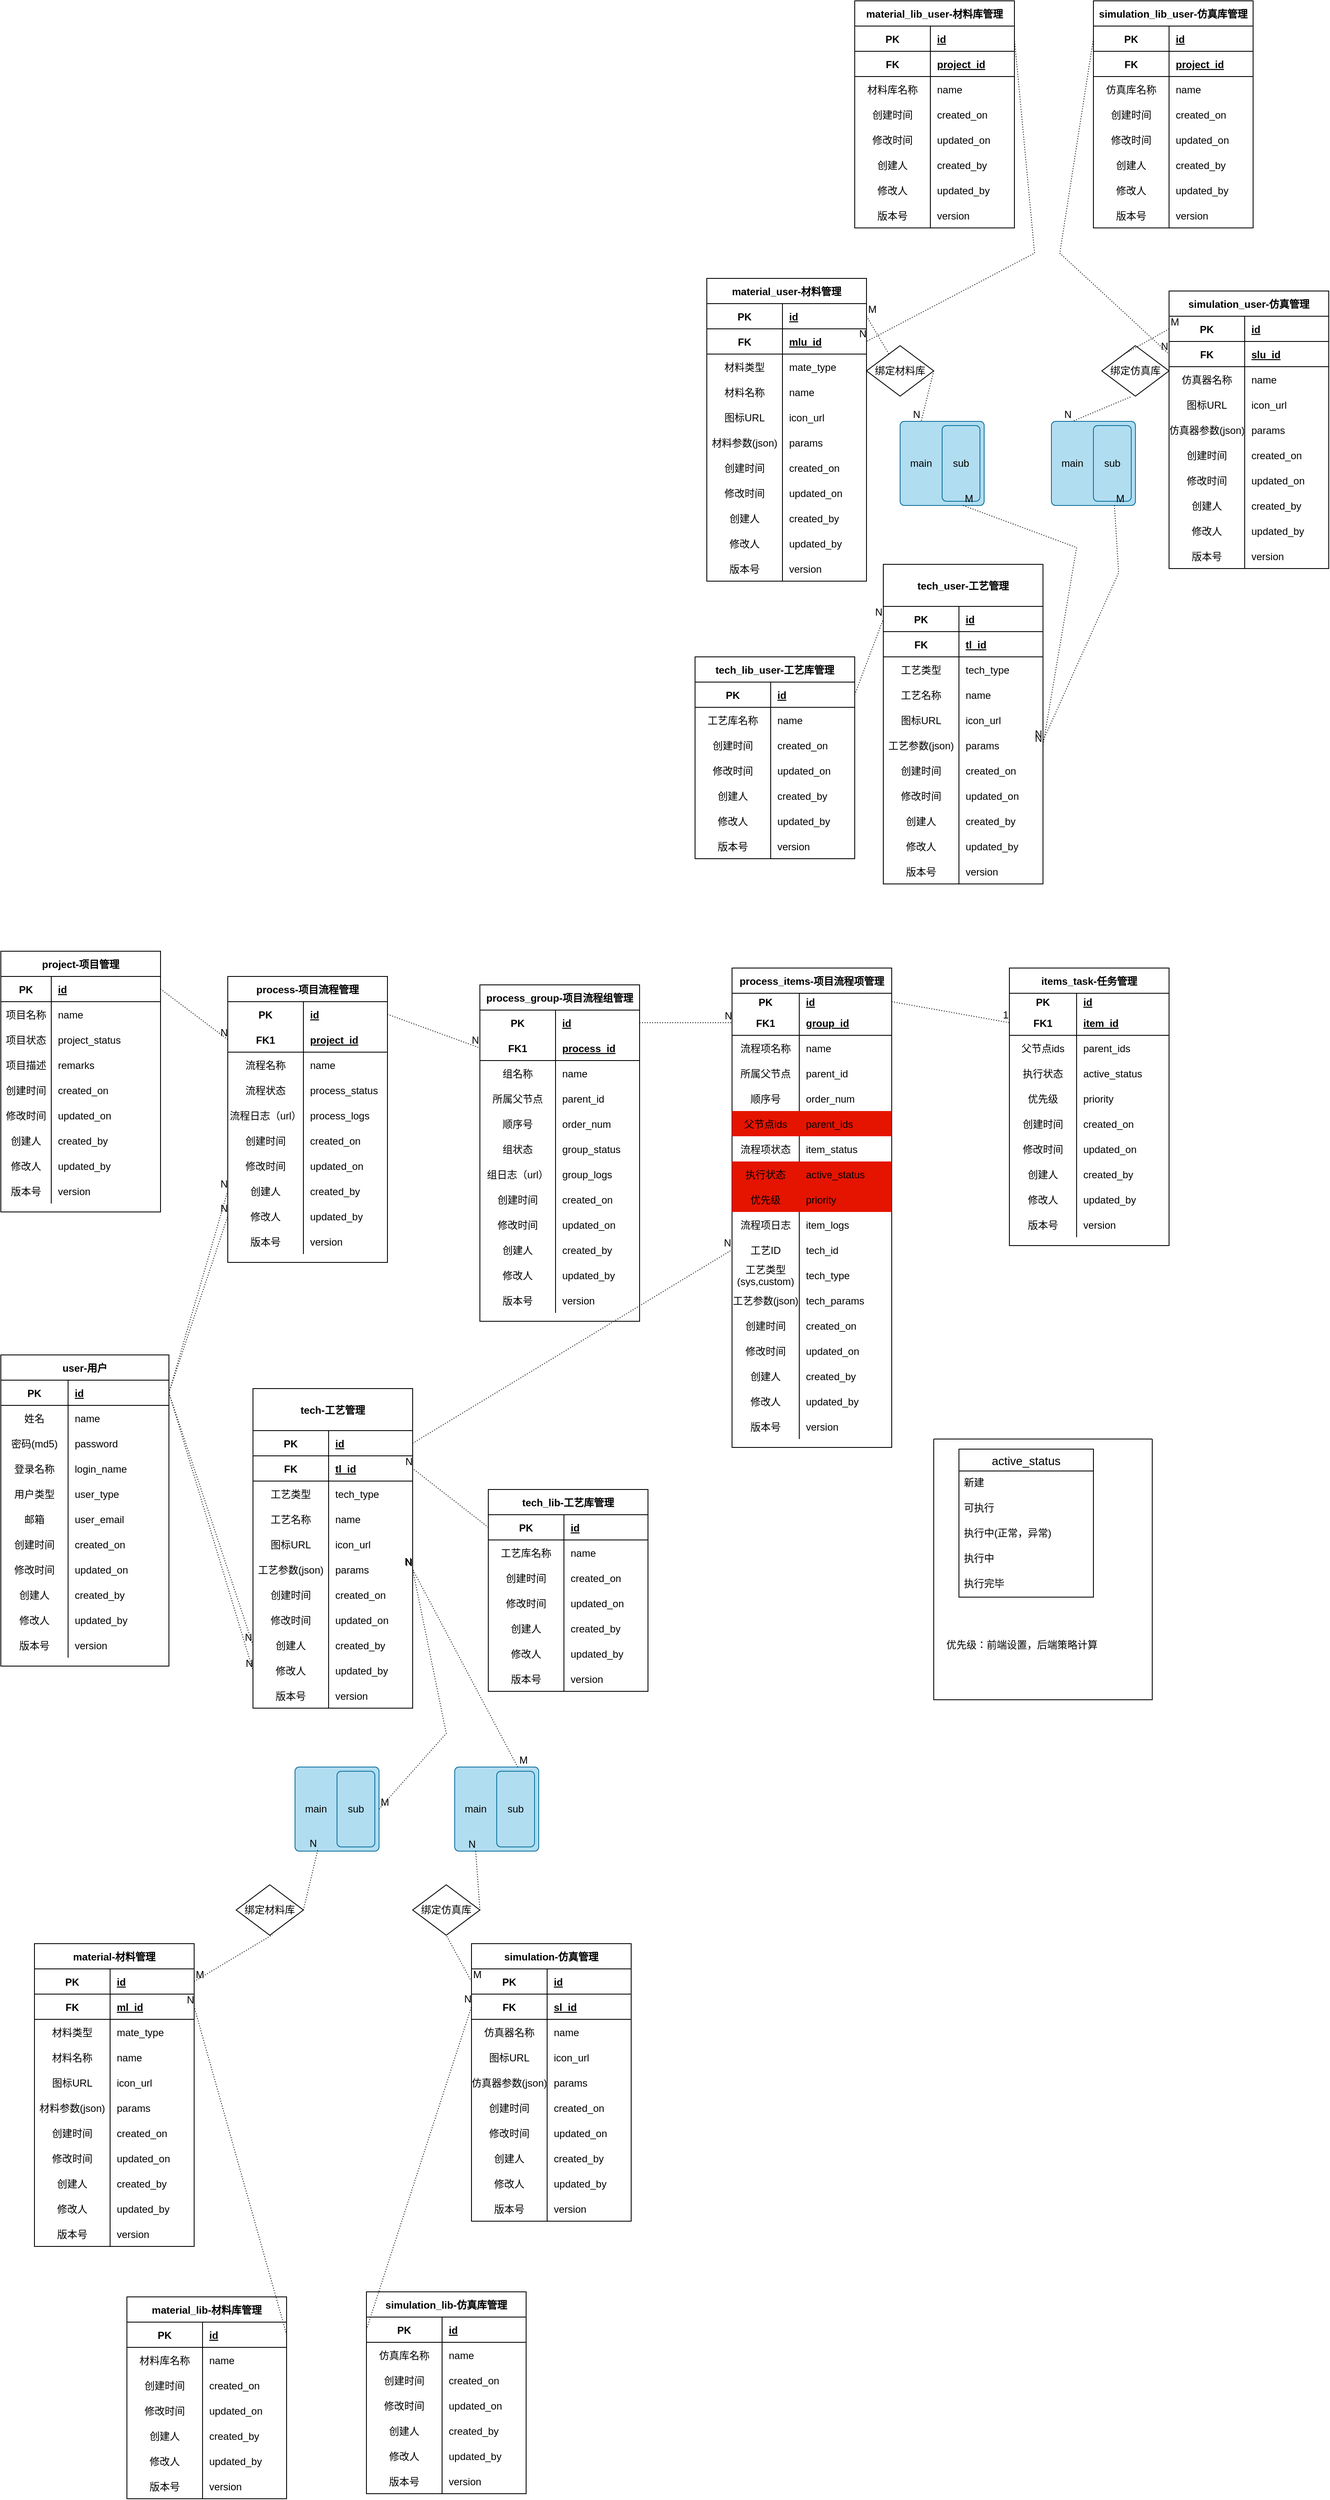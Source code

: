 <mxfile version="15.7.3" type="github">
  <diagram name="Page-1" id="efa7a0a1-bf9b-a30e-e6df-94a7791c09e9">
    <mxGraphModel dx="1350" dy="1974" grid="1" gridSize="10" guides="1" tooltips="1" connect="1" arrows="1" fold="1" page="1" pageScale="1" pageWidth="826" pageHeight="1169" background="#ffffff" math="0" shadow="0">
      <root>
        <mxCell id="0" />
        <mxCell id="1" parent="0" />
        <mxCell id="5AFQF3MTORODZiCQAGDJ-149" value="user-用户" style="shape=table;startSize=30;container=1;collapsible=1;childLayout=tableLayout;fixedRows=1;rowLines=0;fontStyle=1;align=center;resizeLast=1;" parent="1" vertex="1">
          <mxGeometry x="30" y="520" width="200" height="370" as="geometry" />
        </mxCell>
        <mxCell id="5AFQF3MTORODZiCQAGDJ-150" value="" style="shape=partialRectangle;collapsible=0;dropTarget=0;pointerEvents=0;fillColor=none;top=0;left=0;bottom=1;right=0;points=[[0,0.5],[1,0.5]];portConstraint=eastwest;" parent="5AFQF3MTORODZiCQAGDJ-149" vertex="1">
          <mxGeometry y="30" width="200" height="30" as="geometry" />
        </mxCell>
        <mxCell id="5AFQF3MTORODZiCQAGDJ-151" value="PK" style="shape=partialRectangle;connectable=0;fillColor=none;top=0;left=0;bottom=0;right=0;fontStyle=1;overflow=hidden;" parent="5AFQF3MTORODZiCQAGDJ-150" vertex="1">
          <mxGeometry width="80" height="30" as="geometry">
            <mxRectangle width="80" height="30" as="alternateBounds" />
          </mxGeometry>
        </mxCell>
        <mxCell id="5AFQF3MTORODZiCQAGDJ-152" value="id" style="shape=partialRectangle;connectable=0;fillColor=none;top=0;left=0;bottom=0;right=0;align=left;spacingLeft=6;fontStyle=5;overflow=hidden;" parent="5AFQF3MTORODZiCQAGDJ-150" vertex="1">
          <mxGeometry x="80" width="120" height="30" as="geometry">
            <mxRectangle width="120" height="30" as="alternateBounds" />
          </mxGeometry>
        </mxCell>
        <mxCell id="5AFQF3MTORODZiCQAGDJ-153" value="" style="shape=partialRectangle;collapsible=0;dropTarget=0;pointerEvents=0;fillColor=none;top=0;left=0;bottom=0;right=0;points=[[0,0.5],[1,0.5]];portConstraint=eastwest;" parent="5AFQF3MTORODZiCQAGDJ-149" vertex="1">
          <mxGeometry y="60" width="200" height="30" as="geometry" />
        </mxCell>
        <mxCell id="5AFQF3MTORODZiCQAGDJ-154" value="姓名" style="shape=partialRectangle;connectable=0;fillColor=none;top=0;left=0;bottom=0;right=0;editable=1;overflow=hidden;" parent="5AFQF3MTORODZiCQAGDJ-153" vertex="1">
          <mxGeometry width="80" height="30" as="geometry">
            <mxRectangle width="80" height="30" as="alternateBounds" />
          </mxGeometry>
        </mxCell>
        <mxCell id="5AFQF3MTORODZiCQAGDJ-155" value="name" style="shape=partialRectangle;connectable=0;fillColor=none;top=0;left=0;bottom=0;right=0;align=left;spacingLeft=6;overflow=hidden;" parent="5AFQF3MTORODZiCQAGDJ-153" vertex="1">
          <mxGeometry x="80" width="120" height="30" as="geometry">
            <mxRectangle width="120" height="30" as="alternateBounds" />
          </mxGeometry>
        </mxCell>
        <mxCell id="5AFQF3MTORODZiCQAGDJ-156" value="" style="shape=partialRectangle;collapsible=0;dropTarget=0;pointerEvents=0;fillColor=none;top=0;left=0;bottom=0;right=0;points=[[0,0.5],[1,0.5]];portConstraint=eastwest;" parent="5AFQF3MTORODZiCQAGDJ-149" vertex="1">
          <mxGeometry y="90" width="200" height="30" as="geometry" />
        </mxCell>
        <mxCell id="5AFQF3MTORODZiCQAGDJ-157" value="密码(md5)" style="shape=partialRectangle;connectable=0;fillColor=none;top=0;left=0;bottom=0;right=0;editable=1;overflow=hidden;" parent="5AFQF3MTORODZiCQAGDJ-156" vertex="1">
          <mxGeometry width="80" height="30" as="geometry">
            <mxRectangle width="80" height="30" as="alternateBounds" />
          </mxGeometry>
        </mxCell>
        <mxCell id="5AFQF3MTORODZiCQAGDJ-158" value="password" style="shape=partialRectangle;connectable=0;fillColor=none;top=0;left=0;bottom=0;right=0;align=left;spacingLeft=6;overflow=hidden;" parent="5AFQF3MTORODZiCQAGDJ-156" vertex="1">
          <mxGeometry x="80" width="120" height="30" as="geometry">
            <mxRectangle width="120" height="30" as="alternateBounds" />
          </mxGeometry>
        </mxCell>
        <mxCell id="5AFQF3MTORODZiCQAGDJ-159" value="" style="shape=partialRectangle;collapsible=0;dropTarget=0;pointerEvents=0;fillColor=none;top=0;left=0;bottom=0;right=0;points=[[0,0.5],[1,0.5]];portConstraint=eastwest;" parent="5AFQF3MTORODZiCQAGDJ-149" vertex="1">
          <mxGeometry y="120" width="200" height="30" as="geometry" />
        </mxCell>
        <mxCell id="5AFQF3MTORODZiCQAGDJ-160" value="登录名称" style="shape=partialRectangle;connectable=0;fillColor=none;top=0;left=0;bottom=0;right=0;editable=1;overflow=hidden;" parent="5AFQF3MTORODZiCQAGDJ-159" vertex="1">
          <mxGeometry width="80" height="30" as="geometry">
            <mxRectangle width="80" height="30" as="alternateBounds" />
          </mxGeometry>
        </mxCell>
        <mxCell id="5AFQF3MTORODZiCQAGDJ-161" value="login_name" style="shape=partialRectangle;connectable=0;fillColor=none;top=0;left=0;bottom=0;right=0;align=left;spacingLeft=6;overflow=hidden;" parent="5AFQF3MTORODZiCQAGDJ-159" vertex="1">
          <mxGeometry x="80" width="120" height="30" as="geometry">
            <mxRectangle width="120" height="30" as="alternateBounds" />
          </mxGeometry>
        </mxCell>
        <mxCell id="5AFQF3MTORODZiCQAGDJ-212" value="" style="shape=partialRectangle;collapsible=0;dropTarget=0;pointerEvents=0;fillColor=none;top=0;left=0;bottom=0;right=0;points=[[0,0.5],[1,0.5]];portConstraint=eastwest;" parent="5AFQF3MTORODZiCQAGDJ-149" vertex="1">
          <mxGeometry y="150" width="200" height="30" as="geometry" />
        </mxCell>
        <mxCell id="5AFQF3MTORODZiCQAGDJ-213" value="用户类型" style="shape=partialRectangle;connectable=0;fillColor=none;top=0;left=0;bottom=0;right=0;editable=1;overflow=hidden;" parent="5AFQF3MTORODZiCQAGDJ-212" vertex="1">
          <mxGeometry width="80" height="30" as="geometry">
            <mxRectangle width="80" height="30" as="alternateBounds" />
          </mxGeometry>
        </mxCell>
        <mxCell id="5AFQF3MTORODZiCQAGDJ-214" value="user_type" style="shape=partialRectangle;connectable=0;fillColor=none;top=0;left=0;bottom=0;right=0;align=left;spacingLeft=6;overflow=hidden;" parent="5AFQF3MTORODZiCQAGDJ-212" vertex="1">
          <mxGeometry x="80" width="120" height="30" as="geometry">
            <mxRectangle width="120" height="30" as="alternateBounds" />
          </mxGeometry>
        </mxCell>
        <mxCell id="5AFQF3MTORODZiCQAGDJ-306" value="" style="shape=partialRectangle;collapsible=0;dropTarget=0;pointerEvents=0;fillColor=none;top=0;left=0;bottom=0;right=0;points=[[0,0.5],[1,0.5]];portConstraint=eastwest;" parent="5AFQF3MTORODZiCQAGDJ-149" vertex="1">
          <mxGeometry y="180" width="200" height="30" as="geometry" />
        </mxCell>
        <mxCell id="5AFQF3MTORODZiCQAGDJ-307" value="邮箱" style="shape=partialRectangle;connectable=0;fillColor=none;top=0;left=0;bottom=0;right=0;editable=1;overflow=hidden;" parent="5AFQF3MTORODZiCQAGDJ-306" vertex="1">
          <mxGeometry width="80" height="30" as="geometry">
            <mxRectangle width="80" height="30" as="alternateBounds" />
          </mxGeometry>
        </mxCell>
        <mxCell id="5AFQF3MTORODZiCQAGDJ-308" value="user_email" style="shape=partialRectangle;connectable=0;fillColor=none;top=0;left=0;bottom=0;right=0;align=left;spacingLeft=6;overflow=hidden;" parent="5AFQF3MTORODZiCQAGDJ-306" vertex="1">
          <mxGeometry x="80" width="120" height="30" as="geometry">
            <mxRectangle width="120" height="30" as="alternateBounds" />
          </mxGeometry>
        </mxCell>
        <mxCell id="5AFQF3MTORODZiCQAGDJ-309" value="" style="shape=partialRectangle;collapsible=0;dropTarget=0;pointerEvents=0;fillColor=none;top=0;left=0;bottom=0;right=0;points=[[0,0.5],[1,0.5]];portConstraint=eastwest;" parent="5AFQF3MTORODZiCQAGDJ-149" vertex="1">
          <mxGeometry y="210" width="200" height="30" as="geometry" />
        </mxCell>
        <mxCell id="5AFQF3MTORODZiCQAGDJ-310" value="创建时间" style="shape=partialRectangle;connectable=0;fillColor=none;top=0;left=0;bottom=0;right=0;editable=1;overflow=hidden;" parent="5AFQF3MTORODZiCQAGDJ-309" vertex="1">
          <mxGeometry width="80" height="30" as="geometry">
            <mxRectangle width="80" height="30" as="alternateBounds" />
          </mxGeometry>
        </mxCell>
        <mxCell id="5AFQF3MTORODZiCQAGDJ-311" value="created_on" style="shape=partialRectangle;connectable=0;fillColor=none;top=0;left=0;bottom=0;right=0;align=left;spacingLeft=6;overflow=hidden;" parent="5AFQF3MTORODZiCQAGDJ-309" vertex="1">
          <mxGeometry x="80" width="120" height="30" as="geometry">
            <mxRectangle width="120" height="30" as="alternateBounds" />
          </mxGeometry>
        </mxCell>
        <mxCell id="5AFQF3MTORODZiCQAGDJ-312" value="" style="shape=partialRectangle;collapsible=0;dropTarget=0;pointerEvents=0;fillColor=none;top=0;left=0;bottom=0;right=0;points=[[0,0.5],[1,0.5]];portConstraint=eastwest;" parent="5AFQF3MTORODZiCQAGDJ-149" vertex="1">
          <mxGeometry y="240" width="200" height="30" as="geometry" />
        </mxCell>
        <mxCell id="5AFQF3MTORODZiCQAGDJ-313" value="修改时间" style="shape=partialRectangle;connectable=0;fillColor=none;top=0;left=0;bottom=0;right=0;editable=1;overflow=hidden;" parent="5AFQF3MTORODZiCQAGDJ-312" vertex="1">
          <mxGeometry width="80" height="30" as="geometry">
            <mxRectangle width="80" height="30" as="alternateBounds" />
          </mxGeometry>
        </mxCell>
        <mxCell id="5AFQF3MTORODZiCQAGDJ-314" value="updated_on" style="shape=partialRectangle;connectable=0;fillColor=none;top=0;left=0;bottom=0;right=0;align=left;spacingLeft=6;overflow=hidden;" parent="5AFQF3MTORODZiCQAGDJ-312" vertex="1">
          <mxGeometry x="80" width="120" height="30" as="geometry">
            <mxRectangle width="120" height="30" as="alternateBounds" />
          </mxGeometry>
        </mxCell>
        <mxCell id="5AFQF3MTORODZiCQAGDJ-323" value="" style="shape=partialRectangle;collapsible=0;dropTarget=0;pointerEvents=0;fillColor=none;top=0;left=0;bottom=0;right=0;points=[[0,0.5],[1,0.5]];portConstraint=eastwest;" parent="5AFQF3MTORODZiCQAGDJ-149" vertex="1">
          <mxGeometry y="270" width="200" height="30" as="geometry" />
        </mxCell>
        <mxCell id="5AFQF3MTORODZiCQAGDJ-324" value="创建人" style="shape=partialRectangle;connectable=0;fillColor=none;top=0;left=0;bottom=0;right=0;editable=1;overflow=hidden;" parent="5AFQF3MTORODZiCQAGDJ-323" vertex="1">
          <mxGeometry width="80" height="30" as="geometry">
            <mxRectangle width="80" height="30" as="alternateBounds" />
          </mxGeometry>
        </mxCell>
        <mxCell id="5AFQF3MTORODZiCQAGDJ-325" value="created_by" style="shape=partialRectangle;connectable=0;fillColor=none;top=0;left=0;bottom=0;right=0;align=left;spacingLeft=6;overflow=hidden;" parent="5AFQF3MTORODZiCQAGDJ-323" vertex="1">
          <mxGeometry x="80" width="120" height="30" as="geometry">
            <mxRectangle width="120" height="30" as="alternateBounds" />
          </mxGeometry>
        </mxCell>
        <mxCell id="5AFQF3MTORODZiCQAGDJ-326" value="" style="shape=partialRectangle;collapsible=0;dropTarget=0;pointerEvents=0;fillColor=none;top=0;left=0;bottom=0;right=0;points=[[0,0.5],[1,0.5]];portConstraint=eastwest;" parent="5AFQF3MTORODZiCQAGDJ-149" vertex="1">
          <mxGeometry y="300" width="200" height="30" as="geometry" />
        </mxCell>
        <mxCell id="5AFQF3MTORODZiCQAGDJ-327" value="修改人" style="shape=partialRectangle;connectable=0;fillColor=none;top=0;left=0;bottom=0;right=0;editable=1;overflow=hidden;" parent="5AFQF3MTORODZiCQAGDJ-326" vertex="1">
          <mxGeometry width="80" height="30" as="geometry">
            <mxRectangle width="80" height="30" as="alternateBounds" />
          </mxGeometry>
        </mxCell>
        <mxCell id="5AFQF3MTORODZiCQAGDJ-328" value="updated_by" style="shape=partialRectangle;connectable=0;fillColor=none;top=0;left=0;bottom=0;right=0;align=left;spacingLeft=6;overflow=hidden;" parent="5AFQF3MTORODZiCQAGDJ-326" vertex="1">
          <mxGeometry x="80" width="120" height="30" as="geometry">
            <mxRectangle width="120" height="30" as="alternateBounds" />
          </mxGeometry>
        </mxCell>
        <mxCell id="5AFQF3MTORODZiCQAGDJ-315" value="" style="shape=partialRectangle;collapsible=0;dropTarget=0;pointerEvents=0;fillColor=none;top=0;left=0;bottom=0;right=0;points=[[0,0.5],[1,0.5]];portConstraint=eastwest;" parent="5AFQF3MTORODZiCQAGDJ-149" vertex="1">
          <mxGeometry y="330" width="200" height="30" as="geometry" />
        </mxCell>
        <mxCell id="5AFQF3MTORODZiCQAGDJ-316" value="版本号" style="shape=partialRectangle;connectable=0;fillColor=none;top=0;left=0;bottom=0;right=0;editable=1;overflow=hidden;" parent="5AFQF3MTORODZiCQAGDJ-315" vertex="1">
          <mxGeometry width="80" height="30" as="geometry">
            <mxRectangle width="80" height="30" as="alternateBounds" />
          </mxGeometry>
        </mxCell>
        <mxCell id="5AFQF3MTORODZiCQAGDJ-317" value="version" style="shape=partialRectangle;connectable=0;fillColor=none;top=0;left=0;bottom=0;right=0;align=left;spacingLeft=6;overflow=hidden;" parent="5AFQF3MTORODZiCQAGDJ-315" vertex="1">
          <mxGeometry x="80" width="120" height="30" as="geometry">
            <mxRectangle width="120" height="30" as="alternateBounds" />
          </mxGeometry>
        </mxCell>
        <mxCell id="5AFQF3MTORODZiCQAGDJ-329" value="project-项目管理" style="shape=table;startSize=30;container=1;collapsible=1;childLayout=tableLayout;fixedRows=1;rowLines=0;fontStyle=1;align=center;resizeLast=1;" parent="1" vertex="1">
          <mxGeometry x="30" y="40" width="190" height="310" as="geometry" />
        </mxCell>
        <mxCell id="5AFQF3MTORODZiCQAGDJ-330" value="" style="shape=partialRectangle;collapsible=0;dropTarget=0;pointerEvents=0;fillColor=none;top=0;left=0;bottom=1;right=0;points=[[0,0.5],[1,0.5]];portConstraint=eastwest;" parent="5AFQF3MTORODZiCQAGDJ-329" vertex="1">
          <mxGeometry y="30" width="190" height="30" as="geometry" />
        </mxCell>
        <mxCell id="5AFQF3MTORODZiCQAGDJ-331" value="PK" style="shape=partialRectangle;connectable=0;fillColor=none;top=0;left=0;bottom=0;right=0;fontStyle=1;overflow=hidden;" parent="5AFQF3MTORODZiCQAGDJ-330" vertex="1">
          <mxGeometry width="60" height="30" as="geometry">
            <mxRectangle width="60" height="30" as="alternateBounds" />
          </mxGeometry>
        </mxCell>
        <mxCell id="5AFQF3MTORODZiCQAGDJ-332" value="id" style="shape=partialRectangle;connectable=0;fillColor=none;top=0;left=0;bottom=0;right=0;align=left;spacingLeft=6;fontStyle=5;overflow=hidden;" parent="5AFQF3MTORODZiCQAGDJ-330" vertex="1">
          <mxGeometry x="60" width="130" height="30" as="geometry">
            <mxRectangle width="130" height="30" as="alternateBounds" />
          </mxGeometry>
        </mxCell>
        <mxCell id="5AFQF3MTORODZiCQAGDJ-333" value="" style="shape=partialRectangle;collapsible=0;dropTarget=0;pointerEvents=0;fillColor=none;top=0;left=0;bottom=0;right=0;points=[[0,0.5],[1,0.5]];portConstraint=eastwest;" parent="5AFQF3MTORODZiCQAGDJ-329" vertex="1">
          <mxGeometry y="60" width="190" height="30" as="geometry" />
        </mxCell>
        <mxCell id="5AFQF3MTORODZiCQAGDJ-334" value="项目名称" style="shape=partialRectangle;connectable=0;fillColor=none;top=0;left=0;bottom=0;right=0;editable=1;overflow=hidden;" parent="5AFQF3MTORODZiCQAGDJ-333" vertex="1">
          <mxGeometry width="60" height="30" as="geometry">
            <mxRectangle width="60" height="30" as="alternateBounds" />
          </mxGeometry>
        </mxCell>
        <mxCell id="5AFQF3MTORODZiCQAGDJ-335" value="name" style="shape=partialRectangle;connectable=0;fillColor=none;top=0;left=0;bottom=0;right=0;align=left;spacingLeft=6;overflow=hidden;" parent="5AFQF3MTORODZiCQAGDJ-333" vertex="1">
          <mxGeometry x="60" width="130" height="30" as="geometry">
            <mxRectangle width="130" height="30" as="alternateBounds" />
          </mxGeometry>
        </mxCell>
        <mxCell id="5AFQF3MTORODZiCQAGDJ-336" value="" style="shape=partialRectangle;collapsible=0;dropTarget=0;pointerEvents=0;fillColor=none;top=0;left=0;bottom=0;right=0;points=[[0,0.5],[1,0.5]];portConstraint=eastwest;" parent="5AFQF3MTORODZiCQAGDJ-329" vertex="1">
          <mxGeometry y="90" width="190" height="30" as="geometry" />
        </mxCell>
        <mxCell id="5AFQF3MTORODZiCQAGDJ-337" value="项目状态" style="shape=partialRectangle;connectable=0;fillColor=none;top=0;left=0;bottom=0;right=0;editable=1;overflow=hidden;" parent="5AFQF3MTORODZiCQAGDJ-336" vertex="1">
          <mxGeometry width="60" height="30" as="geometry">
            <mxRectangle width="60" height="30" as="alternateBounds" />
          </mxGeometry>
        </mxCell>
        <mxCell id="5AFQF3MTORODZiCQAGDJ-338" value="project_status" style="shape=partialRectangle;connectable=0;fillColor=none;top=0;left=0;bottom=0;right=0;align=left;spacingLeft=6;overflow=hidden;" parent="5AFQF3MTORODZiCQAGDJ-336" vertex="1">
          <mxGeometry x="60" width="130" height="30" as="geometry">
            <mxRectangle width="130" height="30" as="alternateBounds" />
          </mxGeometry>
        </mxCell>
        <mxCell id="5AFQF3MTORODZiCQAGDJ-339" value="" style="shape=partialRectangle;collapsible=0;dropTarget=0;pointerEvents=0;fillColor=none;top=0;left=0;bottom=0;right=0;points=[[0,0.5],[1,0.5]];portConstraint=eastwest;" parent="5AFQF3MTORODZiCQAGDJ-329" vertex="1">
          <mxGeometry y="120" width="190" height="30" as="geometry" />
        </mxCell>
        <mxCell id="5AFQF3MTORODZiCQAGDJ-340" value="项目描述" style="shape=partialRectangle;connectable=0;fillColor=none;top=0;left=0;bottom=0;right=0;editable=1;overflow=hidden;" parent="5AFQF3MTORODZiCQAGDJ-339" vertex="1">
          <mxGeometry width="60" height="30" as="geometry">
            <mxRectangle width="60" height="30" as="alternateBounds" />
          </mxGeometry>
        </mxCell>
        <mxCell id="5AFQF3MTORODZiCQAGDJ-341" value="remarks" style="shape=partialRectangle;connectable=0;fillColor=none;top=0;left=0;bottom=0;right=0;align=left;spacingLeft=6;overflow=hidden;" parent="5AFQF3MTORODZiCQAGDJ-339" vertex="1">
          <mxGeometry x="60" width="130" height="30" as="geometry">
            <mxRectangle width="130" height="30" as="alternateBounds" />
          </mxGeometry>
        </mxCell>
        <mxCell id="5AFQF3MTORODZiCQAGDJ-348" value="" style="shape=partialRectangle;collapsible=0;dropTarget=0;pointerEvents=0;fillColor=none;top=0;left=0;bottom=0;right=0;points=[[0,0.5],[1,0.5]];portConstraint=eastwest;" parent="5AFQF3MTORODZiCQAGDJ-329" vertex="1">
          <mxGeometry y="150" width="190" height="30" as="geometry" />
        </mxCell>
        <mxCell id="5AFQF3MTORODZiCQAGDJ-349" value="创建时间" style="shape=partialRectangle;connectable=0;fillColor=none;top=0;left=0;bottom=0;right=0;editable=1;overflow=hidden;" parent="5AFQF3MTORODZiCQAGDJ-348" vertex="1">
          <mxGeometry width="60" height="30" as="geometry">
            <mxRectangle width="60" height="30" as="alternateBounds" />
          </mxGeometry>
        </mxCell>
        <mxCell id="5AFQF3MTORODZiCQAGDJ-350" value="created_on" style="shape=partialRectangle;connectable=0;fillColor=none;top=0;left=0;bottom=0;right=0;align=left;spacingLeft=6;overflow=hidden;" parent="5AFQF3MTORODZiCQAGDJ-348" vertex="1">
          <mxGeometry x="60" width="130" height="30" as="geometry">
            <mxRectangle width="130" height="30" as="alternateBounds" />
          </mxGeometry>
        </mxCell>
        <mxCell id="5AFQF3MTORODZiCQAGDJ-351" value="" style="shape=partialRectangle;collapsible=0;dropTarget=0;pointerEvents=0;fillColor=none;top=0;left=0;bottom=0;right=0;points=[[0,0.5],[1,0.5]];portConstraint=eastwest;" parent="5AFQF3MTORODZiCQAGDJ-329" vertex="1">
          <mxGeometry y="180" width="190" height="30" as="geometry" />
        </mxCell>
        <mxCell id="5AFQF3MTORODZiCQAGDJ-352" value="修改时间" style="shape=partialRectangle;connectable=0;fillColor=none;top=0;left=0;bottom=0;right=0;editable=1;overflow=hidden;" parent="5AFQF3MTORODZiCQAGDJ-351" vertex="1">
          <mxGeometry width="60" height="30" as="geometry">
            <mxRectangle width="60" height="30" as="alternateBounds" />
          </mxGeometry>
        </mxCell>
        <mxCell id="5AFQF3MTORODZiCQAGDJ-353" value="updated_on" style="shape=partialRectangle;connectable=0;fillColor=none;top=0;left=0;bottom=0;right=0;align=left;spacingLeft=6;overflow=hidden;" parent="5AFQF3MTORODZiCQAGDJ-351" vertex="1">
          <mxGeometry x="60" width="130" height="30" as="geometry">
            <mxRectangle width="130" height="30" as="alternateBounds" />
          </mxGeometry>
        </mxCell>
        <mxCell id="5AFQF3MTORODZiCQAGDJ-354" value="" style="shape=partialRectangle;collapsible=0;dropTarget=0;pointerEvents=0;fillColor=none;top=0;left=0;bottom=0;right=0;points=[[0,0.5],[1,0.5]];portConstraint=eastwest;" parent="5AFQF3MTORODZiCQAGDJ-329" vertex="1">
          <mxGeometry y="210" width="190" height="30" as="geometry" />
        </mxCell>
        <mxCell id="5AFQF3MTORODZiCQAGDJ-355" value="创建人" style="shape=partialRectangle;connectable=0;fillColor=none;top=0;left=0;bottom=0;right=0;editable=1;overflow=hidden;" parent="5AFQF3MTORODZiCQAGDJ-354" vertex="1">
          <mxGeometry width="60" height="30" as="geometry">
            <mxRectangle width="60" height="30" as="alternateBounds" />
          </mxGeometry>
        </mxCell>
        <mxCell id="5AFQF3MTORODZiCQAGDJ-356" value="created_by" style="shape=partialRectangle;connectable=0;fillColor=none;top=0;left=0;bottom=0;right=0;align=left;spacingLeft=6;overflow=hidden;" parent="5AFQF3MTORODZiCQAGDJ-354" vertex="1">
          <mxGeometry x="60" width="130" height="30" as="geometry">
            <mxRectangle width="130" height="30" as="alternateBounds" />
          </mxGeometry>
        </mxCell>
        <mxCell id="5AFQF3MTORODZiCQAGDJ-357" value="" style="shape=partialRectangle;collapsible=0;dropTarget=0;pointerEvents=0;fillColor=none;top=0;left=0;bottom=0;right=0;points=[[0,0.5],[1,0.5]];portConstraint=eastwest;" parent="5AFQF3MTORODZiCQAGDJ-329" vertex="1">
          <mxGeometry y="240" width="190" height="30" as="geometry" />
        </mxCell>
        <mxCell id="5AFQF3MTORODZiCQAGDJ-358" value="修改人" style="shape=partialRectangle;connectable=0;fillColor=none;top=0;left=0;bottom=0;right=0;editable=1;overflow=hidden;" parent="5AFQF3MTORODZiCQAGDJ-357" vertex="1">
          <mxGeometry width="60" height="30" as="geometry">
            <mxRectangle width="60" height="30" as="alternateBounds" />
          </mxGeometry>
        </mxCell>
        <mxCell id="5AFQF3MTORODZiCQAGDJ-359" value="updated_by" style="shape=partialRectangle;connectable=0;fillColor=none;top=0;left=0;bottom=0;right=0;align=left;spacingLeft=6;overflow=hidden;" parent="5AFQF3MTORODZiCQAGDJ-357" vertex="1">
          <mxGeometry x="60" width="130" height="30" as="geometry">
            <mxRectangle width="130" height="30" as="alternateBounds" />
          </mxGeometry>
        </mxCell>
        <mxCell id="5AFQF3MTORODZiCQAGDJ-360" value="" style="shape=partialRectangle;collapsible=0;dropTarget=0;pointerEvents=0;fillColor=none;top=0;left=0;bottom=0;right=0;points=[[0,0.5],[1,0.5]];portConstraint=eastwest;" parent="5AFQF3MTORODZiCQAGDJ-329" vertex="1">
          <mxGeometry y="270" width="190" height="30" as="geometry" />
        </mxCell>
        <mxCell id="5AFQF3MTORODZiCQAGDJ-361" value="版本号" style="shape=partialRectangle;connectable=0;fillColor=none;top=0;left=0;bottom=0;right=0;editable=1;overflow=hidden;" parent="5AFQF3MTORODZiCQAGDJ-360" vertex="1">
          <mxGeometry width="60" height="30" as="geometry">
            <mxRectangle width="60" height="30" as="alternateBounds" />
          </mxGeometry>
        </mxCell>
        <mxCell id="5AFQF3MTORODZiCQAGDJ-362" value="version" style="shape=partialRectangle;connectable=0;fillColor=none;top=0;left=0;bottom=0;right=0;align=left;spacingLeft=6;overflow=hidden;" parent="5AFQF3MTORODZiCQAGDJ-360" vertex="1">
          <mxGeometry x="60" width="130" height="30" as="geometry">
            <mxRectangle width="130" height="30" as="alternateBounds" />
          </mxGeometry>
        </mxCell>
        <mxCell id="5AFQF3MTORODZiCQAGDJ-369" value="material-材料管理" style="shape=table;startSize=30;container=1;collapsible=1;childLayout=tableLayout;fixedRows=1;rowLines=0;fontStyle=1;align=center;resizeLast=1;" parent="1" vertex="1">
          <mxGeometry x="70" y="1220" width="190" height="360" as="geometry" />
        </mxCell>
        <mxCell id="5AFQF3MTORODZiCQAGDJ-370" value="" style="shape=partialRectangle;collapsible=0;dropTarget=0;pointerEvents=0;fillColor=none;top=0;left=0;bottom=1;right=0;points=[[0,0.5],[1,0.5]];portConstraint=eastwest;" parent="5AFQF3MTORODZiCQAGDJ-369" vertex="1">
          <mxGeometry y="30" width="190" height="30" as="geometry" />
        </mxCell>
        <mxCell id="5AFQF3MTORODZiCQAGDJ-371" value="PK" style="shape=partialRectangle;connectable=0;fillColor=none;top=0;left=0;bottom=0;right=0;fontStyle=1;overflow=hidden;" parent="5AFQF3MTORODZiCQAGDJ-370" vertex="1">
          <mxGeometry width="90" height="30" as="geometry">
            <mxRectangle width="90" height="30" as="alternateBounds" />
          </mxGeometry>
        </mxCell>
        <mxCell id="5AFQF3MTORODZiCQAGDJ-372" value="id" style="shape=partialRectangle;connectable=0;fillColor=none;top=0;left=0;bottom=0;right=0;align=left;spacingLeft=6;fontStyle=5;overflow=hidden;" parent="5AFQF3MTORODZiCQAGDJ-370" vertex="1">
          <mxGeometry x="90" width="100" height="30" as="geometry">
            <mxRectangle width="100" height="30" as="alternateBounds" />
          </mxGeometry>
        </mxCell>
        <mxCell id="5AFQF3MTORODZiCQAGDJ-652" value="" style="shape=partialRectangle;collapsible=0;dropTarget=0;pointerEvents=0;fillColor=none;top=0;left=0;bottom=1;right=0;points=[[0,0.5],[1,0.5]];portConstraint=eastwest;" parent="5AFQF3MTORODZiCQAGDJ-369" vertex="1">
          <mxGeometry y="60" width="190" height="30" as="geometry" />
        </mxCell>
        <mxCell id="5AFQF3MTORODZiCQAGDJ-653" value="FK" style="shape=partialRectangle;connectable=0;fillColor=none;top=0;left=0;bottom=0;right=0;fontStyle=1;overflow=hidden;" parent="5AFQF3MTORODZiCQAGDJ-652" vertex="1">
          <mxGeometry width="90" height="30" as="geometry">
            <mxRectangle width="90" height="30" as="alternateBounds" />
          </mxGeometry>
        </mxCell>
        <mxCell id="5AFQF3MTORODZiCQAGDJ-654" value="ml_id" style="shape=partialRectangle;connectable=0;fillColor=none;top=0;left=0;bottom=0;right=0;align=left;spacingLeft=6;fontStyle=5;overflow=hidden;" parent="5AFQF3MTORODZiCQAGDJ-652" vertex="1">
          <mxGeometry x="90" width="100" height="30" as="geometry">
            <mxRectangle width="100" height="30" as="alternateBounds" />
          </mxGeometry>
        </mxCell>
        <mxCell id="5AFQF3MTORODZiCQAGDJ-398" value="" style="shape=partialRectangle;collapsible=0;dropTarget=0;pointerEvents=0;fillColor=none;top=0;left=0;bottom=0;right=0;points=[[0,0.5],[1,0.5]];portConstraint=eastwest;" parent="5AFQF3MTORODZiCQAGDJ-369" vertex="1">
          <mxGeometry y="90" width="190" height="30" as="geometry" />
        </mxCell>
        <mxCell id="5AFQF3MTORODZiCQAGDJ-399" value="材料类型" style="shape=partialRectangle;connectable=0;fillColor=none;top=0;left=0;bottom=0;right=0;editable=1;overflow=hidden;" parent="5AFQF3MTORODZiCQAGDJ-398" vertex="1">
          <mxGeometry width="90" height="30" as="geometry">
            <mxRectangle width="90" height="30" as="alternateBounds" />
          </mxGeometry>
        </mxCell>
        <mxCell id="5AFQF3MTORODZiCQAGDJ-400" value="mate_type" style="shape=partialRectangle;connectable=0;fillColor=none;top=0;left=0;bottom=0;right=0;align=left;spacingLeft=6;overflow=hidden;" parent="5AFQF3MTORODZiCQAGDJ-398" vertex="1">
          <mxGeometry x="90" width="100" height="30" as="geometry">
            <mxRectangle width="100" height="30" as="alternateBounds" />
          </mxGeometry>
        </mxCell>
        <mxCell id="5AFQF3MTORODZiCQAGDJ-376" value="" style="shape=partialRectangle;collapsible=0;dropTarget=0;pointerEvents=0;fillColor=none;top=0;left=0;bottom=0;right=0;points=[[0,0.5],[1,0.5]];portConstraint=eastwest;" parent="5AFQF3MTORODZiCQAGDJ-369" vertex="1">
          <mxGeometry y="120" width="190" height="30" as="geometry" />
        </mxCell>
        <mxCell id="5AFQF3MTORODZiCQAGDJ-377" value="材料名称" style="shape=partialRectangle;connectable=0;fillColor=none;top=0;left=0;bottom=0;right=0;editable=1;overflow=hidden;" parent="5AFQF3MTORODZiCQAGDJ-376" vertex="1">
          <mxGeometry width="90" height="30" as="geometry">
            <mxRectangle width="90" height="30" as="alternateBounds" />
          </mxGeometry>
        </mxCell>
        <mxCell id="5AFQF3MTORODZiCQAGDJ-378" value="name" style="shape=partialRectangle;connectable=0;fillColor=none;top=0;left=0;bottom=0;right=0;align=left;spacingLeft=6;overflow=hidden;" parent="5AFQF3MTORODZiCQAGDJ-376" vertex="1">
          <mxGeometry x="90" width="100" height="30" as="geometry">
            <mxRectangle width="100" height="30" as="alternateBounds" />
          </mxGeometry>
        </mxCell>
        <mxCell id="5AFQF3MTORODZiCQAGDJ-463" value="" style="shape=partialRectangle;collapsible=0;dropTarget=0;pointerEvents=0;fillColor=none;top=0;left=0;bottom=0;right=0;points=[[0,0.5],[1,0.5]];portConstraint=eastwest;" parent="5AFQF3MTORODZiCQAGDJ-369" vertex="1">
          <mxGeometry y="150" width="190" height="30" as="geometry" />
        </mxCell>
        <mxCell id="5AFQF3MTORODZiCQAGDJ-464" value="图标URL" style="shape=partialRectangle;connectable=0;fillColor=none;top=0;left=0;bottom=0;right=0;editable=1;overflow=hidden;" parent="5AFQF3MTORODZiCQAGDJ-463" vertex="1">
          <mxGeometry width="90" height="30" as="geometry">
            <mxRectangle width="90" height="30" as="alternateBounds" />
          </mxGeometry>
        </mxCell>
        <mxCell id="5AFQF3MTORODZiCQAGDJ-465" value="icon_url" style="shape=partialRectangle;connectable=0;fillColor=none;top=0;left=0;bottom=0;right=0;align=left;spacingLeft=6;overflow=hidden;" parent="5AFQF3MTORODZiCQAGDJ-463" vertex="1">
          <mxGeometry x="90" width="100" height="30" as="geometry">
            <mxRectangle width="100" height="30" as="alternateBounds" />
          </mxGeometry>
        </mxCell>
        <mxCell id="5AFQF3MTORODZiCQAGDJ-379" value="" style="shape=partialRectangle;collapsible=0;dropTarget=0;pointerEvents=0;fillColor=none;top=0;left=0;bottom=0;right=0;points=[[0,0.5],[1,0.5]];portConstraint=eastwest;" parent="5AFQF3MTORODZiCQAGDJ-369" vertex="1">
          <mxGeometry y="180" width="190" height="30" as="geometry" />
        </mxCell>
        <mxCell id="5AFQF3MTORODZiCQAGDJ-380" value="材料参数(json)" style="shape=partialRectangle;connectable=0;fillColor=none;top=0;left=0;bottom=0;right=0;editable=1;overflow=hidden;" parent="5AFQF3MTORODZiCQAGDJ-379" vertex="1">
          <mxGeometry width="90" height="30" as="geometry">
            <mxRectangle width="90" height="30" as="alternateBounds" />
          </mxGeometry>
        </mxCell>
        <mxCell id="5AFQF3MTORODZiCQAGDJ-381" value="params" style="shape=partialRectangle;connectable=0;fillColor=none;top=0;left=0;bottom=0;right=0;align=left;spacingLeft=6;overflow=hidden;" parent="5AFQF3MTORODZiCQAGDJ-379" vertex="1">
          <mxGeometry x="90" width="100" height="30" as="geometry">
            <mxRectangle width="100" height="30" as="alternateBounds" />
          </mxGeometry>
        </mxCell>
        <mxCell id="5AFQF3MTORODZiCQAGDJ-382" value="" style="shape=partialRectangle;collapsible=0;dropTarget=0;pointerEvents=0;fillColor=none;top=0;left=0;bottom=0;right=0;points=[[0,0.5],[1,0.5]];portConstraint=eastwest;" parent="5AFQF3MTORODZiCQAGDJ-369" vertex="1">
          <mxGeometry y="210" width="190" height="30" as="geometry" />
        </mxCell>
        <mxCell id="5AFQF3MTORODZiCQAGDJ-383" value="创建时间" style="shape=partialRectangle;connectable=0;fillColor=none;top=0;left=0;bottom=0;right=0;editable=1;overflow=hidden;" parent="5AFQF3MTORODZiCQAGDJ-382" vertex="1">
          <mxGeometry width="90" height="30" as="geometry">
            <mxRectangle width="90" height="30" as="alternateBounds" />
          </mxGeometry>
        </mxCell>
        <mxCell id="5AFQF3MTORODZiCQAGDJ-384" value="created_on" style="shape=partialRectangle;connectable=0;fillColor=none;top=0;left=0;bottom=0;right=0;align=left;spacingLeft=6;overflow=hidden;" parent="5AFQF3MTORODZiCQAGDJ-382" vertex="1">
          <mxGeometry x="90" width="100" height="30" as="geometry">
            <mxRectangle width="100" height="30" as="alternateBounds" />
          </mxGeometry>
        </mxCell>
        <mxCell id="5AFQF3MTORODZiCQAGDJ-385" value="" style="shape=partialRectangle;collapsible=0;dropTarget=0;pointerEvents=0;fillColor=none;top=0;left=0;bottom=0;right=0;points=[[0,0.5],[1,0.5]];portConstraint=eastwest;" parent="5AFQF3MTORODZiCQAGDJ-369" vertex="1">
          <mxGeometry y="240" width="190" height="30" as="geometry" />
        </mxCell>
        <mxCell id="5AFQF3MTORODZiCQAGDJ-386" value="修改时间" style="shape=partialRectangle;connectable=0;fillColor=none;top=0;left=0;bottom=0;right=0;editable=1;overflow=hidden;" parent="5AFQF3MTORODZiCQAGDJ-385" vertex="1">
          <mxGeometry width="90" height="30" as="geometry">
            <mxRectangle width="90" height="30" as="alternateBounds" />
          </mxGeometry>
        </mxCell>
        <mxCell id="5AFQF3MTORODZiCQAGDJ-387" value="updated_on" style="shape=partialRectangle;connectable=0;fillColor=none;top=0;left=0;bottom=0;right=0;align=left;spacingLeft=6;overflow=hidden;" parent="5AFQF3MTORODZiCQAGDJ-385" vertex="1">
          <mxGeometry x="90" width="100" height="30" as="geometry">
            <mxRectangle width="100" height="30" as="alternateBounds" />
          </mxGeometry>
        </mxCell>
        <mxCell id="5AFQF3MTORODZiCQAGDJ-388" value="" style="shape=partialRectangle;collapsible=0;dropTarget=0;pointerEvents=0;fillColor=none;top=0;left=0;bottom=0;right=0;points=[[0,0.5],[1,0.5]];portConstraint=eastwest;" parent="5AFQF3MTORODZiCQAGDJ-369" vertex="1">
          <mxGeometry y="270" width="190" height="30" as="geometry" />
        </mxCell>
        <mxCell id="5AFQF3MTORODZiCQAGDJ-389" value="创建人" style="shape=partialRectangle;connectable=0;fillColor=none;top=0;left=0;bottom=0;right=0;editable=1;overflow=hidden;" parent="5AFQF3MTORODZiCQAGDJ-388" vertex="1">
          <mxGeometry width="90" height="30" as="geometry">
            <mxRectangle width="90" height="30" as="alternateBounds" />
          </mxGeometry>
        </mxCell>
        <mxCell id="5AFQF3MTORODZiCQAGDJ-390" value="created_by" style="shape=partialRectangle;connectable=0;fillColor=none;top=0;left=0;bottom=0;right=0;align=left;spacingLeft=6;overflow=hidden;" parent="5AFQF3MTORODZiCQAGDJ-388" vertex="1">
          <mxGeometry x="90" width="100" height="30" as="geometry">
            <mxRectangle width="100" height="30" as="alternateBounds" />
          </mxGeometry>
        </mxCell>
        <mxCell id="5AFQF3MTORODZiCQAGDJ-391" value="" style="shape=partialRectangle;collapsible=0;dropTarget=0;pointerEvents=0;fillColor=none;top=0;left=0;bottom=0;right=0;points=[[0,0.5],[1,0.5]];portConstraint=eastwest;" parent="5AFQF3MTORODZiCQAGDJ-369" vertex="1">
          <mxGeometry y="300" width="190" height="30" as="geometry" />
        </mxCell>
        <mxCell id="5AFQF3MTORODZiCQAGDJ-392" value="修改人" style="shape=partialRectangle;connectable=0;fillColor=none;top=0;left=0;bottom=0;right=0;editable=1;overflow=hidden;" parent="5AFQF3MTORODZiCQAGDJ-391" vertex="1">
          <mxGeometry width="90" height="30" as="geometry">
            <mxRectangle width="90" height="30" as="alternateBounds" />
          </mxGeometry>
        </mxCell>
        <mxCell id="5AFQF3MTORODZiCQAGDJ-393" value="updated_by" style="shape=partialRectangle;connectable=0;fillColor=none;top=0;left=0;bottom=0;right=0;align=left;spacingLeft=6;overflow=hidden;" parent="5AFQF3MTORODZiCQAGDJ-391" vertex="1">
          <mxGeometry x="90" width="100" height="30" as="geometry">
            <mxRectangle width="100" height="30" as="alternateBounds" />
          </mxGeometry>
        </mxCell>
        <mxCell id="5AFQF3MTORODZiCQAGDJ-394" value="" style="shape=partialRectangle;collapsible=0;dropTarget=0;pointerEvents=0;fillColor=none;top=0;left=0;bottom=0;right=0;points=[[0,0.5],[1,0.5]];portConstraint=eastwest;" parent="5AFQF3MTORODZiCQAGDJ-369" vertex="1">
          <mxGeometry y="330" width="190" height="30" as="geometry" />
        </mxCell>
        <mxCell id="5AFQF3MTORODZiCQAGDJ-395" value="版本号" style="shape=partialRectangle;connectable=0;fillColor=none;top=0;left=0;bottom=0;right=0;editable=1;overflow=hidden;" parent="5AFQF3MTORODZiCQAGDJ-394" vertex="1">
          <mxGeometry width="90" height="30" as="geometry">
            <mxRectangle width="90" height="30" as="alternateBounds" />
          </mxGeometry>
        </mxCell>
        <mxCell id="5AFQF3MTORODZiCQAGDJ-396" value="version" style="shape=partialRectangle;connectable=0;fillColor=none;top=0;left=0;bottom=0;right=0;align=left;spacingLeft=6;overflow=hidden;" parent="5AFQF3MTORODZiCQAGDJ-394" vertex="1">
          <mxGeometry x="90" width="100" height="30" as="geometry">
            <mxRectangle width="100" height="30" as="alternateBounds" />
          </mxGeometry>
        </mxCell>
        <mxCell id="5AFQF3MTORODZiCQAGDJ-401" value="tech-工艺管理" style="shape=table;startSize=50;container=1;collapsible=1;childLayout=tableLayout;fixedRows=1;rowLines=0;fontStyle=1;align=center;resizeLast=1;" parent="1" vertex="1">
          <mxGeometry x="330" y="560" width="190" height="380" as="geometry" />
        </mxCell>
        <mxCell id="5AFQF3MTORODZiCQAGDJ-402" value="" style="shape=partialRectangle;collapsible=0;dropTarget=0;pointerEvents=0;fillColor=none;top=0;left=0;bottom=1;right=0;points=[[0,0.5],[1,0.5]];portConstraint=eastwest;" parent="5AFQF3MTORODZiCQAGDJ-401" vertex="1">
          <mxGeometry y="50" width="190" height="30" as="geometry" />
        </mxCell>
        <mxCell id="5AFQF3MTORODZiCQAGDJ-403" value="PK" style="shape=partialRectangle;connectable=0;fillColor=none;top=0;left=0;bottom=0;right=0;fontStyle=1;overflow=hidden;" parent="5AFQF3MTORODZiCQAGDJ-402" vertex="1">
          <mxGeometry width="90" height="30" as="geometry">
            <mxRectangle width="90" height="30" as="alternateBounds" />
          </mxGeometry>
        </mxCell>
        <mxCell id="5AFQF3MTORODZiCQAGDJ-404" value="id" style="shape=partialRectangle;connectable=0;fillColor=none;top=0;left=0;bottom=0;right=0;align=left;spacingLeft=6;fontStyle=5;overflow=hidden;" parent="5AFQF3MTORODZiCQAGDJ-402" vertex="1">
          <mxGeometry x="90" width="100" height="30" as="geometry">
            <mxRectangle width="100" height="30" as="alternateBounds" />
          </mxGeometry>
        </mxCell>
        <mxCell id="5AFQF3MTORODZiCQAGDJ-777" value="" style="shape=partialRectangle;collapsible=0;dropTarget=0;pointerEvents=0;fillColor=none;top=0;left=0;bottom=1;right=0;points=[[0,0.5],[1,0.5]];portConstraint=eastwest;" parent="5AFQF3MTORODZiCQAGDJ-401" vertex="1">
          <mxGeometry y="80" width="190" height="30" as="geometry" />
        </mxCell>
        <mxCell id="5AFQF3MTORODZiCQAGDJ-778" value="FK" style="shape=partialRectangle;connectable=0;fillColor=none;top=0;left=0;bottom=0;right=0;fontStyle=1;overflow=hidden;" parent="5AFQF3MTORODZiCQAGDJ-777" vertex="1">
          <mxGeometry width="90" height="30" as="geometry">
            <mxRectangle width="90" height="30" as="alternateBounds" />
          </mxGeometry>
        </mxCell>
        <mxCell id="5AFQF3MTORODZiCQAGDJ-779" value="tl_id" style="shape=partialRectangle;connectable=0;fillColor=none;top=0;left=0;bottom=0;right=0;align=left;spacingLeft=6;fontStyle=5;overflow=hidden;" parent="5AFQF3MTORODZiCQAGDJ-777" vertex="1">
          <mxGeometry x="90" width="100" height="30" as="geometry">
            <mxRectangle width="100" height="30" as="alternateBounds" />
          </mxGeometry>
        </mxCell>
        <mxCell id="5AFQF3MTORODZiCQAGDJ-408" value="" style="shape=partialRectangle;collapsible=0;dropTarget=0;pointerEvents=0;fillColor=none;top=0;left=0;bottom=0;right=0;points=[[0,0.5],[1,0.5]];portConstraint=eastwest;" parent="5AFQF3MTORODZiCQAGDJ-401" vertex="1">
          <mxGeometry y="110" width="190" height="30" as="geometry" />
        </mxCell>
        <mxCell id="5AFQF3MTORODZiCQAGDJ-409" value="工艺类型" style="shape=partialRectangle;connectable=0;fillColor=none;top=0;left=0;bottom=0;right=0;editable=1;overflow=hidden;" parent="5AFQF3MTORODZiCQAGDJ-408" vertex="1">
          <mxGeometry width="90" height="30" as="geometry">
            <mxRectangle width="90" height="30" as="alternateBounds" />
          </mxGeometry>
        </mxCell>
        <mxCell id="5AFQF3MTORODZiCQAGDJ-410" value="tech_type" style="shape=partialRectangle;connectable=0;fillColor=none;top=0;left=0;bottom=0;right=0;align=left;spacingLeft=6;overflow=hidden;" parent="5AFQF3MTORODZiCQAGDJ-408" vertex="1">
          <mxGeometry x="90" width="100" height="30" as="geometry">
            <mxRectangle width="100" height="30" as="alternateBounds" />
          </mxGeometry>
        </mxCell>
        <mxCell id="5AFQF3MTORODZiCQAGDJ-411" value="" style="shape=partialRectangle;collapsible=0;dropTarget=0;pointerEvents=0;fillColor=none;top=0;left=0;bottom=0;right=0;points=[[0,0.5],[1,0.5]];portConstraint=eastwest;" parent="5AFQF3MTORODZiCQAGDJ-401" vertex="1">
          <mxGeometry y="140" width="190" height="30" as="geometry" />
        </mxCell>
        <mxCell id="5AFQF3MTORODZiCQAGDJ-412" value="工艺名称" style="shape=partialRectangle;connectable=0;fillColor=none;top=0;left=0;bottom=0;right=0;editable=1;overflow=hidden;" parent="5AFQF3MTORODZiCQAGDJ-411" vertex="1">
          <mxGeometry width="90" height="30" as="geometry">
            <mxRectangle width="90" height="30" as="alternateBounds" />
          </mxGeometry>
        </mxCell>
        <mxCell id="5AFQF3MTORODZiCQAGDJ-413" value="name" style="shape=partialRectangle;connectable=0;fillColor=none;top=0;left=0;bottom=0;right=0;align=left;spacingLeft=6;overflow=hidden;" parent="5AFQF3MTORODZiCQAGDJ-411" vertex="1">
          <mxGeometry x="90" width="100" height="30" as="geometry">
            <mxRectangle width="100" height="30" as="alternateBounds" />
          </mxGeometry>
        </mxCell>
        <mxCell id="5AFQF3MTORODZiCQAGDJ-469" value="" style="shape=partialRectangle;collapsible=0;dropTarget=0;pointerEvents=0;fillColor=none;top=0;left=0;bottom=0;right=0;points=[[0,0.5],[1,0.5]];portConstraint=eastwest;" parent="5AFQF3MTORODZiCQAGDJ-401" vertex="1">
          <mxGeometry y="170" width="190" height="30" as="geometry" />
        </mxCell>
        <mxCell id="5AFQF3MTORODZiCQAGDJ-470" value="图标URL" style="shape=partialRectangle;connectable=0;fillColor=none;top=0;left=0;bottom=0;right=0;editable=1;overflow=hidden;" parent="5AFQF3MTORODZiCQAGDJ-469" vertex="1">
          <mxGeometry width="90" height="30" as="geometry">
            <mxRectangle width="90" height="30" as="alternateBounds" />
          </mxGeometry>
        </mxCell>
        <mxCell id="5AFQF3MTORODZiCQAGDJ-471" value="icon_url" style="shape=partialRectangle;connectable=0;fillColor=none;top=0;left=0;bottom=0;right=0;align=left;spacingLeft=6;overflow=hidden;" parent="5AFQF3MTORODZiCQAGDJ-469" vertex="1">
          <mxGeometry x="90" width="100" height="30" as="geometry">
            <mxRectangle width="100" height="30" as="alternateBounds" />
          </mxGeometry>
        </mxCell>
        <mxCell id="5AFQF3MTORODZiCQAGDJ-414" value="" style="shape=partialRectangle;collapsible=0;dropTarget=0;pointerEvents=0;fillColor=none;top=0;left=0;bottom=0;right=0;points=[[0,0.5],[1,0.5]];portConstraint=eastwest;" parent="5AFQF3MTORODZiCQAGDJ-401" vertex="1">
          <mxGeometry y="200" width="190" height="30" as="geometry" />
        </mxCell>
        <mxCell id="5AFQF3MTORODZiCQAGDJ-415" value="工艺参数(json)" style="shape=partialRectangle;connectable=0;fillColor=none;top=0;left=0;bottom=0;right=0;editable=1;overflow=hidden;" parent="5AFQF3MTORODZiCQAGDJ-414" vertex="1">
          <mxGeometry width="90" height="30" as="geometry">
            <mxRectangle width="90" height="30" as="alternateBounds" />
          </mxGeometry>
        </mxCell>
        <mxCell id="5AFQF3MTORODZiCQAGDJ-416" value="params" style="shape=partialRectangle;connectable=0;fillColor=none;top=0;left=0;bottom=0;right=0;align=left;spacingLeft=6;overflow=hidden;" parent="5AFQF3MTORODZiCQAGDJ-414" vertex="1">
          <mxGeometry x="90" width="100" height="30" as="geometry">
            <mxRectangle width="100" height="30" as="alternateBounds" />
          </mxGeometry>
        </mxCell>
        <mxCell id="5AFQF3MTORODZiCQAGDJ-417" value="" style="shape=partialRectangle;collapsible=0;dropTarget=0;pointerEvents=0;fillColor=none;top=0;left=0;bottom=0;right=0;points=[[0,0.5],[1,0.5]];portConstraint=eastwest;" parent="5AFQF3MTORODZiCQAGDJ-401" vertex="1">
          <mxGeometry y="230" width="190" height="30" as="geometry" />
        </mxCell>
        <mxCell id="5AFQF3MTORODZiCQAGDJ-418" value="创建时间" style="shape=partialRectangle;connectable=0;fillColor=none;top=0;left=0;bottom=0;right=0;editable=1;overflow=hidden;" parent="5AFQF3MTORODZiCQAGDJ-417" vertex="1">
          <mxGeometry width="90" height="30" as="geometry">
            <mxRectangle width="90" height="30" as="alternateBounds" />
          </mxGeometry>
        </mxCell>
        <mxCell id="5AFQF3MTORODZiCQAGDJ-419" value="created_on" style="shape=partialRectangle;connectable=0;fillColor=none;top=0;left=0;bottom=0;right=0;align=left;spacingLeft=6;overflow=hidden;" parent="5AFQF3MTORODZiCQAGDJ-417" vertex="1">
          <mxGeometry x="90" width="100" height="30" as="geometry">
            <mxRectangle width="100" height="30" as="alternateBounds" />
          </mxGeometry>
        </mxCell>
        <mxCell id="5AFQF3MTORODZiCQAGDJ-420" value="" style="shape=partialRectangle;collapsible=0;dropTarget=0;pointerEvents=0;fillColor=none;top=0;left=0;bottom=0;right=0;points=[[0,0.5],[1,0.5]];portConstraint=eastwest;" parent="5AFQF3MTORODZiCQAGDJ-401" vertex="1">
          <mxGeometry y="260" width="190" height="30" as="geometry" />
        </mxCell>
        <mxCell id="5AFQF3MTORODZiCQAGDJ-421" value="修改时间" style="shape=partialRectangle;connectable=0;fillColor=none;top=0;left=0;bottom=0;right=0;editable=1;overflow=hidden;" parent="5AFQF3MTORODZiCQAGDJ-420" vertex="1">
          <mxGeometry width="90" height="30" as="geometry">
            <mxRectangle width="90" height="30" as="alternateBounds" />
          </mxGeometry>
        </mxCell>
        <mxCell id="5AFQF3MTORODZiCQAGDJ-422" value="updated_on" style="shape=partialRectangle;connectable=0;fillColor=none;top=0;left=0;bottom=0;right=0;align=left;spacingLeft=6;overflow=hidden;" parent="5AFQF3MTORODZiCQAGDJ-420" vertex="1">
          <mxGeometry x="90" width="100" height="30" as="geometry">
            <mxRectangle width="100" height="30" as="alternateBounds" />
          </mxGeometry>
        </mxCell>
        <mxCell id="5AFQF3MTORODZiCQAGDJ-423" value="" style="shape=partialRectangle;collapsible=0;dropTarget=0;pointerEvents=0;fillColor=none;top=0;left=0;bottom=0;right=0;points=[[0,0.5],[1,0.5]];portConstraint=eastwest;" parent="5AFQF3MTORODZiCQAGDJ-401" vertex="1">
          <mxGeometry y="290" width="190" height="30" as="geometry" />
        </mxCell>
        <mxCell id="5AFQF3MTORODZiCQAGDJ-424" value="创建人" style="shape=partialRectangle;connectable=0;fillColor=none;top=0;left=0;bottom=0;right=0;editable=1;overflow=hidden;" parent="5AFQF3MTORODZiCQAGDJ-423" vertex="1">
          <mxGeometry width="90" height="30" as="geometry">
            <mxRectangle width="90" height="30" as="alternateBounds" />
          </mxGeometry>
        </mxCell>
        <mxCell id="5AFQF3MTORODZiCQAGDJ-425" value="created_by" style="shape=partialRectangle;connectable=0;fillColor=none;top=0;left=0;bottom=0;right=0;align=left;spacingLeft=6;overflow=hidden;" parent="5AFQF3MTORODZiCQAGDJ-423" vertex="1">
          <mxGeometry x="90" width="100" height="30" as="geometry">
            <mxRectangle width="100" height="30" as="alternateBounds" />
          </mxGeometry>
        </mxCell>
        <mxCell id="5AFQF3MTORODZiCQAGDJ-426" value="" style="shape=partialRectangle;collapsible=0;dropTarget=0;pointerEvents=0;fillColor=none;top=0;left=0;bottom=0;right=0;points=[[0,0.5],[1,0.5]];portConstraint=eastwest;" parent="5AFQF3MTORODZiCQAGDJ-401" vertex="1">
          <mxGeometry y="320" width="190" height="30" as="geometry" />
        </mxCell>
        <mxCell id="5AFQF3MTORODZiCQAGDJ-427" value="修改人" style="shape=partialRectangle;connectable=0;fillColor=none;top=0;left=0;bottom=0;right=0;editable=1;overflow=hidden;" parent="5AFQF3MTORODZiCQAGDJ-426" vertex="1">
          <mxGeometry width="90" height="30" as="geometry">
            <mxRectangle width="90" height="30" as="alternateBounds" />
          </mxGeometry>
        </mxCell>
        <mxCell id="5AFQF3MTORODZiCQAGDJ-428" value="updated_by" style="shape=partialRectangle;connectable=0;fillColor=none;top=0;left=0;bottom=0;right=0;align=left;spacingLeft=6;overflow=hidden;" parent="5AFQF3MTORODZiCQAGDJ-426" vertex="1">
          <mxGeometry x="90" width="100" height="30" as="geometry">
            <mxRectangle width="100" height="30" as="alternateBounds" />
          </mxGeometry>
        </mxCell>
        <mxCell id="5AFQF3MTORODZiCQAGDJ-429" value="" style="shape=partialRectangle;collapsible=0;dropTarget=0;pointerEvents=0;fillColor=none;top=0;left=0;bottom=0;right=0;points=[[0,0.5],[1,0.5]];portConstraint=eastwest;" parent="5AFQF3MTORODZiCQAGDJ-401" vertex="1">
          <mxGeometry y="350" width="190" height="30" as="geometry" />
        </mxCell>
        <mxCell id="5AFQF3MTORODZiCQAGDJ-430" value="版本号" style="shape=partialRectangle;connectable=0;fillColor=none;top=0;left=0;bottom=0;right=0;editable=1;overflow=hidden;" parent="5AFQF3MTORODZiCQAGDJ-429" vertex="1">
          <mxGeometry width="90" height="30" as="geometry">
            <mxRectangle width="90" height="30" as="alternateBounds" />
          </mxGeometry>
        </mxCell>
        <mxCell id="5AFQF3MTORODZiCQAGDJ-431" value="version" style="shape=partialRectangle;connectable=0;fillColor=none;top=0;left=0;bottom=0;right=0;align=left;spacingLeft=6;overflow=hidden;" parent="5AFQF3MTORODZiCQAGDJ-429" vertex="1">
          <mxGeometry x="90" width="100" height="30" as="geometry">
            <mxRectangle width="100" height="30" as="alternateBounds" />
          </mxGeometry>
        </mxCell>
        <mxCell id="5AFQF3MTORODZiCQAGDJ-432" value="simulation-仿真管理" style="shape=table;startSize=30;container=1;collapsible=1;childLayout=tableLayout;fixedRows=1;rowLines=0;fontStyle=1;align=center;resizeLast=1;" parent="1" vertex="1">
          <mxGeometry x="590" y="1220" width="190" height="330" as="geometry" />
        </mxCell>
        <mxCell id="5AFQF3MTORODZiCQAGDJ-433" value="" style="shape=partialRectangle;collapsible=0;dropTarget=0;pointerEvents=0;fillColor=none;top=0;left=0;bottom=1;right=0;points=[[0,0.5],[1,0.5]];portConstraint=eastwest;" parent="5AFQF3MTORODZiCQAGDJ-432" vertex="1">
          <mxGeometry y="30" width="190" height="30" as="geometry" />
        </mxCell>
        <mxCell id="5AFQF3MTORODZiCQAGDJ-434" value="PK" style="shape=partialRectangle;connectable=0;fillColor=none;top=0;left=0;bottom=0;right=0;fontStyle=1;overflow=hidden;" parent="5AFQF3MTORODZiCQAGDJ-433" vertex="1">
          <mxGeometry width="90" height="30" as="geometry">
            <mxRectangle width="90" height="30" as="alternateBounds" />
          </mxGeometry>
        </mxCell>
        <mxCell id="5AFQF3MTORODZiCQAGDJ-435" value="id" style="shape=partialRectangle;connectable=0;fillColor=none;top=0;left=0;bottom=0;right=0;align=left;spacingLeft=6;fontStyle=5;overflow=hidden;" parent="5AFQF3MTORODZiCQAGDJ-433" vertex="1">
          <mxGeometry x="90" width="100" height="30" as="geometry">
            <mxRectangle width="100" height="30" as="alternateBounds" />
          </mxGeometry>
        </mxCell>
        <mxCell id="dZR4hdubqBpOCBKb2a_B-109" value="" style="shape=partialRectangle;collapsible=0;dropTarget=0;pointerEvents=0;fillColor=none;top=0;left=0;bottom=1;right=0;points=[[0,0.5],[1,0.5]];portConstraint=eastwest;" vertex="1" parent="5AFQF3MTORODZiCQAGDJ-432">
          <mxGeometry y="60" width="190" height="30" as="geometry" />
        </mxCell>
        <mxCell id="dZR4hdubqBpOCBKb2a_B-110" value="FK" style="shape=partialRectangle;connectable=0;fillColor=none;top=0;left=0;bottom=0;right=0;fontStyle=1;overflow=hidden;" vertex="1" parent="dZR4hdubqBpOCBKb2a_B-109">
          <mxGeometry width="90" height="30" as="geometry">
            <mxRectangle width="90" height="30" as="alternateBounds" />
          </mxGeometry>
        </mxCell>
        <mxCell id="dZR4hdubqBpOCBKb2a_B-111" value="sl_id" style="shape=partialRectangle;connectable=0;fillColor=none;top=0;left=0;bottom=0;right=0;align=left;spacingLeft=6;fontStyle=5;overflow=hidden;" vertex="1" parent="dZR4hdubqBpOCBKb2a_B-109">
          <mxGeometry x="90" width="100" height="30" as="geometry">
            <mxRectangle width="100" height="30" as="alternateBounds" />
          </mxGeometry>
        </mxCell>
        <mxCell id="5AFQF3MTORODZiCQAGDJ-442" value="" style="shape=partialRectangle;collapsible=0;dropTarget=0;pointerEvents=0;fillColor=none;top=0;left=0;bottom=0;right=0;points=[[0,0.5],[1,0.5]];portConstraint=eastwest;" parent="5AFQF3MTORODZiCQAGDJ-432" vertex="1">
          <mxGeometry y="90" width="190" height="30" as="geometry" />
        </mxCell>
        <mxCell id="5AFQF3MTORODZiCQAGDJ-443" value="仿真器名称" style="shape=partialRectangle;connectable=0;fillColor=none;top=0;left=0;bottom=0;right=0;editable=1;overflow=hidden;" parent="5AFQF3MTORODZiCQAGDJ-442" vertex="1">
          <mxGeometry width="90" height="30" as="geometry">
            <mxRectangle width="90" height="30" as="alternateBounds" />
          </mxGeometry>
        </mxCell>
        <mxCell id="5AFQF3MTORODZiCQAGDJ-444" value="name" style="shape=partialRectangle;connectable=0;fillColor=none;top=0;left=0;bottom=0;right=0;align=left;spacingLeft=6;overflow=hidden;" parent="5AFQF3MTORODZiCQAGDJ-442" vertex="1">
          <mxGeometry x="90" width="100" height="30" as="geometry">
            <mxRectangle width="100" height="30" as="alternateBounds" />
          </mxGeometry>
        </mxCell>
        <mxCell id="5AFQF3MTORODZiCQAGDJ-466" value="" style="shape=partialRectangle;collapsible=0;dropTarget=0;pointerEvents=0;fillColor=none;top=0;left=0;bottom=0;right=0;points=[[0,0.5],[1,0.5]];portConstraint=eastwest;" parent="5AFQF3MTORODZiCQAGDJ-432" vertex="1">
          <mxGeometry y="120" width="190" height="30" as="geometry" />
        </mxCell>
        <mxCell id="5AFQF3MTORODZiCQAGDJ-467" value="图标URL" style="shape=partialRectangle;connectable=0;fillColor=none;top=0;left=0;bottom=0;right=0;editable=1;overflow=hidden;" parent="5AFQF3MTORODZiCQAGDJ-466" vertex="1">
          <mxGeometry width="90" height="30" as="geometry">
            <mxRectangle width="90" height="30" as="alternateBounds" />
          </mxGeometry>
        </mxCell>
        <mxCell id="5AFQF3MTORODZiCQAGDJ-468" value="icon_url" style="shape=partialRectangle;connectable=0;fillColor=none;top=0;left=0;bottom=0;right=0;align=left;spacingLeft=6;overflow=hidden;" parent="5AFQF3MTORODZiCQAGDJ-466" vertex="1">
          <mxGeometry x="90" width="100" height="30" as="geometry">
            <mxRectangle width="100" height="30" as="alternateBounds" />
          </mxGeometry>
        </mxCell>
        <mxCell id="5AFQF3MTORODZiCQAGDJ-445" value="" style="shape=partialRectangle;collapsible=0;dropTarget=0;pointerEvents=0;fillColor=none;top=0;left=0;bottom=0;right=0;points=[[0,0.5],[1,0.5]];portConstraint=eastwest;" parent="5AFQF3MTORODZiCQAGDJ-432" vertex="1">
          <mxGeometry y="150" width="190" height="30" as="geometry" />
        </mxCell>
        <mxCell id="5AFQF3MTORODZiCQAGDJ-446" value="仿真器参数(json)" style="shape=partialRectangle;connectable=0;fillColor=none;top=0;left=0;bottom=0;right=0;editable=1;overflow=hidden;" parent="5AFQF3MTORODZiCQAGDJ-445" vertex="1">
          <mxGeometry width="90" height="30" as="geometry">
            <mxRectangle width="90" height="30" as="alternateBounds" />
          </mxGeometry>
        </mxCell>
        <mxCell id="5AFQF3MTORODZiCQAGDJ-447" value="params" style="shape=partialRectangle;connectable=0;fillColor=none;top=0;left=0;bottom=0;right=0;align=left;spacingLeft=6;overflow=hidden;" parent="5AFQF3MTORODZiCQAGDJ-445" vertex="1">
          <mxGeometry x="90" width="100" height="30" as="geometry">
            <mxRectangle width="100" height="30" as="alternateBounds" />
          </mxGeometry>
        </mxCell>
        <mxCell id="5AFQF3MTORODZiCQAGDJ-448" value="" style="shape=partialRectangle;collapsible=0;dropTarget=0;pointerEvents=0;fillColor=none;top=0;left=0;bottom=0;right=0;points=[[0,0.5],[1,0.5]];portConstraint=eastwest;" parent="5AFQF3MTORODZiCQAGDJ-432" vertex="1">
          <mxGeometry y="180" width="190" height="30" as="geometry" />
        </mxCell>
        <mxCell id="5AFQF3MTORODZiCQAGDJ-449" value="创建时间" style="shape=partialRectangle;connectable=0;fillColor=none;top=0;left=0;bottom=0;right=0;editable=1;overflow=hidden;" parent="5AFQF3MTORODZiCQAGDJ-448" vertex="1">
          <mxGeometry width="90" height="30" as="geometry">
            <mxRectangle width="90" height="30" as="alternateBounds" />
          </mxGeometry>
        </mxCell>
        <mxCell id="5AFQF3MTORODZiCQAGDJ-450" value="created_on" style="shape=partialRectangle;connectable=0;fillColor=none;top=0;left=0;bottom=0;right=0;align=left;spacingLeft=6;overflow=hidden;" parent="5AFQF3MTORODZiCQAGDJ-448" vertex="1">
          <mxGeometry x="90" width="100" height="30" as="geometry">
            <mxRectangle width="100" height="30" as="alternateBounds" />
          </mxGeometry>
        </mxCell>
        <mxCell id="5AFQF3MTORODZiCQAGDJ-451" value="" style="shape=partialRectangle;collapsible=0;dropTarget=0;pointerEvents=0;fillColor=none;top=0;left=0;bottom=0;right=0;points=[[0,0.5],[1,0.5]];portConstraint=eastwest;" parent="5AFQF3MTORODZiCQAGDJ-432" vertex="1">
          <mxGeometry y="210" width="190" height="30" as="geometry" />
        </mxCell>
        <mxCell id="5AFQF3MTORODZiCQAGDJ-452" value="修改时间" style="shape=partialRectangle;connectable=0;fillColor=none;top=0;left=0;bottom=0;right=0;editable=1;overflow=hidden;" parent="5AFQF3MTORODZiCQAGDJ-451" vertex="1">
          <mxGeometry width="90" height="30" as="geometry">
            <mxRectangle width="90" height="30" as="alternateBounds" />
          </mxGeometry>
        </mxCell>
        <mxCell id="5AFQF3MTORODZiCQAGDJ-453" value="updated_on" style="shape=partialRectangle;connectable=0;fillColor=none;top=0;left=0;bottom=0;right=0;align=left;spacingLeft=6;overflow=hidden;" parent="5AFQF3MTORODZiCQAGDJ-451" vertex="1">
          <mxGeometry x="90" width="100" height="30" as="geometry">
            <mxRectangle width="100" height="30" as="alternateBounds" />
          </mxGeometry>
        </mxCell>
        <mxCell id="5AFQF3MTORODZiCQAGDJ-454" value="" style="shape=partialRectangle;collapsible=0;dropTarget=0;pointerEvents=0;fillColor=none;top=0;left=0;bottom=0;right=0;points=[[0,0.5],[1,0.5]];portConstraint=eastwest;" parent="5AFQF3MTORODZiCQAGDJ-432" vertex="1">
          <mxGeometry y="240" width="190" height="30" as="geometry" />
        </mxCell>
        <mxCell id="5AFQF3MTORODZiCQAGDJ-455" value="创建人" style="shape=partialRectangle;connectable=0;fillColor=none;top=0;left=0;bottom=0;right=0;editable=1;overflow=hidden;" parent="5AFQF3MTORODZiCQAGDJ-454" vertex="1">
          <mxGeometry width="90" height="30" as="geometry">
            <mxRectangle width="90" height="30" as="alternateBounds" />
          </mxGeometry>
        </mxCell>
        <mxCell id="5AFQF3MTORODZiCQAGDJ-456" value="created_by" style="shape=partialRectangle;connectable=0;fillColor=none;top=0;left=0;bottom=0;right=0;align=left;spacingLeft=6;overflow=hidden;" parent="5AFQF3MTORODZiCQAGDJ-454" vertex="1">
          <mxGeometry x="90" width="100" height="30" as="geometry">
            <mxRectangle width="100" height="30" as="alternateBounds" />
          </mxGeometry>
        </mxCell>
        <mxCell id="5AFQF3MTORODZiCQAGDJ-457" value="" style="shape=partialRectangle;collapsible=0;dropTarget=0;pointerEvents=0;fillColor=none;top=0;left=0;bottom=0;right=0;points=[[0,0.5],[1,0.5]];portConstraint=eastwest;" parent="5AFQF3MTORODZiCQAGDJ-432" vertex="1">
          <mxGeometry y="270" width="190" height="30" as="geometry" />
        </mxCell>
        <mxCell id="5AFQF3MTORODZiCQAGDJ-458" value="修改人" style="shape=partialRectangle;connectable=0;fillColor=none;top=0;left=0;bottom=0;right=0;editable=1;overflow=hidden;" parent="5AFQF3MTORODZiCQAGDJ-457" vertex="1">
          <mxGeometry width="90" height="30" as="geometry">
            <mxRectangle width="90" height="30" as="alternateBounds" />
          </mxGeometry>
        </mxCell>
        <mxCell id="5AFQF3MTORODZiCQAGDJ-459" value="updated_by" style="shape=partialRectangle;connectable=0;fillColor=none;top=0;left=0;bottom=0;right=0;align=left;spacingLeft=6;overflow=hidden;" parent="5AFQF3MTORODZiCQAGDJ-457" vertex="1">
          <mxGeometry x="90" width="100" height="30" as="geometry">
            <mxRectangle width="100" height="30" as="alternateBounds" />
          </mxGeometry>
        </mxCell>
        <mxCell id="5AFQF3MTORODZiCQAGDJ-460" value="" style="shape=partialRectangle;collapsible=0;dropTarget=0;pointerEvents=0;fillColor=none;top=0;left=0;bottom=0;right=0;points=[[0,0.5],[1,0.5]];portConstraint=eastwest;" parent="5AFQF3MTORODZiCQAGDJ-432" vertex="1">
          <mxGeometry y="300" width="190" height="30" as="geometry" />
        </mxCell>
        <mxCell id="5AFQF3MTORODZiCQAGDJ-461" value="版本号" style="shape=partialRectangle;connectable=0;fillColor=none;top=0;left=0;bottom=0;right=0;editable=1;overflow=hidden;" parent="5AFQF3MTORODZiCQAGDJ-460" vertex="1">
          <mxGeometry width="90" height="30" as="geometry">
            <mxRectangle width="90" height="30" as="alternateBounds" />
          </mxGeometry>
        </mxCell>
        <mxCell id="5AFQF3MTORODZiCQAGDJ-462" value="version" style="shape=partialRectangle;connectable=0;fillColor=none;top=0;left=0;bottom=0;right=0;align=left;spacingLeft=6;overflow=hidden;" parent="5AFQF3MTORODZiCQAGDJ-460" vertex="1">
          <mxGeometry x="90" width="100" height="30" as="geometry">
            <mxRectangle width="100" height="30" as="alternateBounds" />
          </mxGeometry>
        </mxCell>
        <mxCell id="5AFQF3MTORODZiCQAGDJ-528" value="process_items-项目流程项管理" style="shape=table;startSize=30;container=1;collapsible=1;childLayout=tableLayout;fixedRows=1;rowLines=0;fontStyle=1;align=center;resizeLast=1;" parent="1" vertex="1">
          <mxGeometry x="900" y="60" width="190" height="570" as="geometry" />
        </mxCell>
        <mxCell id="5AFQF3MTORODZiCQAGDJ-529" value="" style="shape=partialRectangle;collapsible=0;dropTarget=0;pointerEvents=0;fillColor=none;top=0;left=0;bottom=0;right=0;points=[[0,0.5],[1,0.5]];portConstraint=eastwest;" parent="5AFQF3MTORODZiCQAGDJ-528" vertex="1">
          <mxGeometry y="30" width="190" height="20" as="geometry" />
        </mxCell>
        <mxCell id="5AFQF3MTORODZiCQAGDJ-530" value="PK" style="shape=partialRectangle;connectable=0;fillColor=none;top=0;left=0;bottom=0;right=0;fontStyle=1;overflow=hidden;" parent="5AFQF3MTORODZiCQAGDJ-529" vertex="1">
          <mxGeometry width="80" height="20" as="geometry">
            <mxRectangle width="80" height="20" as="alternateBounds" />
          </mxGeometry>
        </mxCell>
        <mxCell id="5AFQF3MTORODZiCQAGDJ-531" value="id" style="shape=partialRectangle;connectable=0;fillColor=none;top=0;left=0;bottom=0;right=0;align=left;spacingLeft=6;fontStyle=5;overflow=hidden;" parent="5AFQF3MTORODZiCQAGDJ-529" vertex="1">
          <mxGeometry x="80" width="110" height="20" as="geometry">
            <mxRectangle width="110" height="20" as="alternateBounds" />
          </mxGeometry>
        </mxCell>
        <mxCell id="5AFQF3MTORODZiCQAGDJ-532" value="" style="shape=partialRectangle;collapsible=0;dropTarget=0;pointerEvents=0;fillColor=none;top=0;left=0;bottom=1;right=0;points=[[0,0.5],[1,0.5]];portConstraint=eastwest;" parent="5AFQF3MTORODZiCQAGDJ-528" vertex="1">
          <mxGeometry y="50" width="190" height="30" as="geometry" />
        </mxCell>
        <mxCell id="5AFQF3MTORODZiCQAGDJ-533" value="FK1" style="shape=partialRectangle;connectable=0;fillColor=none;top=0;left=0;bottom=0;right=0;fontStyle=1;overflow=hidden;" parent="5AFQF3MTORODZiCQAGDJ-532" vertex="1">
          <mxGeometry width="80" height="30" as="geometry">
            <mxRectangle width="80" height="30" as="alternateBounds" />
          </mxGeometry>
        </mxCell>
        <mxCell id="5AFQF3MTORODZiCQAGDJ-534" value="group_id" style="shape=partialRectangle;connectable=0;fillColor=none;top=0;left=0;bottom=0;right=0;align=left;spacingLeft=6;fontStyle=5;overflow=hidden;" parent="5AFQF3MTORODZiCQAGDJ-532" vertex="1">
          <mxGeometry x="80" width="110" height="30" as="geometry">
            <mxRectangle width="110" height="30" as="alternateBounds" />
          </mxGeometry>
        </mxCell>
        <mxCell id="5AFQF3MTORODZiCQAGDJ-535" value="" style="shape=partialRectangle;collapsible=0;dropTarget=0;pointerEvents=0;fillColor=none;top=0;left=0;bottom=0;right=0;points=[[0,0.5],[1,0.5]];portConstraint=eastwest;" parent="5AFQF3MTORODZiCQAGDJ-528" vertex="1">
          <mxGeometry y="80" width="190" height="30" as="geometry" />
        </mxCell>
        <mxCell id="5AFQF3MTORODZiCQAGDJ-536" value="流程项名称" style="shape=partialRectangle;connectable=0;fillColor=none;top=0;left=0;bottom=0;right=0;editable=1;overflow=hidden;" parent="5AFQF3MTORODZiCQAGDJ-535" vertex="1">
          <mxGeometry width="80" height="30" as="geometry">
            <mxRectangle width="80" height="30" as="alternateBounds" />
          </mxGeometry>
        </mxCell>
        <mxCell id="5AFQF3MTORODZiCQAGDJ-537" value="name" style="shape=partialRectangle;connectable=0;fillColor=none;top=0;left=0;bottom=0;right=0;align=left;spacingLeft=6;overflow=hidden;" parent="5AFQF3MTORODZiCQAGDJ-535" vertex="1">
          <mxGeometry x="80" width="110" height="30" as="geometry">
            <mxRectangle width="110" height="30" as="alternateBounds" />
          </mxGeometry>
        </mxCell>
        <mxCell id="5AFQF3MTORODZiCQAGDJ-729" value="" style="shape=partialRectangle;collapsible=0;dropTarget=0;pointerEvents=0;fillColor=none;top=0;left=0;bottom=0;right=0;points=[[0,0.5],[1,0.5]];portConstraint=eastwest;" parent="5AFQF3MTORODZiCQAGDJ-528" vertex="1">
          <mxGeometry y="110" width="190" height="30" as="geometry" />
        </mxCell>
        <mxCell id="5AFQF3MTORODZiCQAGDJ-730" value="所属父节点" style="shape=partialRectangle;connectable=0;fillColor=none;top=0;left=0;bottom=0;right=0;editable=1;overflow=hidden;" parent="5AFQF3MTORODZiCQAGDJ-729" vertex="1">
          <mxGeometry width="80" height="30" as="geometry">
            <mxRectangle width="80" height="30" as="alternateBounds" />
          </mxGeometry>
        </mxCell>
        <mxCell id="5AFQF3MTORODZiCQAGDJ-731" value="parent_id" style="shape=partialRectangle;connectable=0;fillColor=none;top=0;left=0;bottom=0;right=0;align=left;spacingLeft=6;overflow=hidden;" parent="5AFQF3MTORODZiCQAGDJ-729" vertex="1">
          <mxGeometry x="80" width="110" height="30" as="geometry">
            <mxRectangle width="110" height="30" as="alternateBounds" />
          </mxGeometry>
        </mxCell>
        <mxCell id="dZR4hdubqBpOCBKb2a_B-83" value="" style="shape=partialRectangle;collapsible=0;dropTarget=0;pointerEvents=0;fillColor=none;top=0;left=0;bottom=0;right=0;points=[[0,0.5],[1,0.5]];portConstraint=eastwest;" vertex="1" parent="5AFQF3MTORODZiCQAGDJ-528">
          <mxGeometry y="140" width="190" height="30" as="geometry" />
        </mxCell>
        <mxCell id="dZR4hdubqBpOCBKb2a_B-84" value="顺序号" style="shape=partialRectangle;connectable=0;fillColor=none;top=0;left=0;bottom=0;right=0;editable=1;overflow=hidden;" vertex="1" parent="dZR4hdubqBpOCBKb2a_B-83">
          <mxGeometry width="80" height="30" as="geometry">
            <mxRectangle width="80" height="30" as="alternateBounds" />
          </mxGeometry>
        </mxCell>
        <mxCell id="dZR4hdubqBpOCBKb2a_B-85" value="order_num" style="shape=partialRectangle;connectable=0;fillColor=none;top=0;left=0;bottom=0;right=0;align=left;spacingLeft=6;overflow=hidden;" vertex="1" parent="dZR4hdubqBpOCBKb2a_B-83">
          <mxGeometry x="80" width="110" height="30" as="geometry">
            <mxRectangle width="110" height="30" as="alternateBounds" />
          </mxGeometry>
        </mxCell>
        <mxCell id="5AFQF3MTORODZiCQAGDJ-749" value="" style="shape=partialRectangle;collapsible=0;dropTarget=0;pointerEvents=0;fillColor=#e51400;top=0;left=0;bottom=0;right=0;points=[[0,0.5],[1,0.5]];portConstraint=eastwest;strokeColor=#B20000;fontColor=#ffffff;" parent="5AFQF3MTORODZiCQAGDJ-528" vertex="1">
          <mxGeometry y="170" width="190" height="30" as="geometry" />
        </mxCell>
        <mxCell id="5AFQF3MTORODZiCQAGDJ-750" value="父节点ids" style="shape=partialRectangle;connectable=0;fillColor=none;top=0;left=0;bottom=0;right=0;editable=1;overflow=hidden;" parent="5AFQF3MTORODZiCQAGDJ-749" vertex="1">
          <mxGeometry width="80" height="30" as="geometry">
            <mxRectangle width="80" height="30" as="alternateBounds" />
          </mxGeometry>
        </mxCell>
        <mxCell id="5AFQF3MTORODZiCQAGDJ-751" value="parent_ids" style="shape=partialRectangle;connectable=0;fillColor=none;top=0;left=0;bottom=0;right=0;align=left;spacingLeft=6;overflow=hidden;" parent="5AFQF3MTORODZiCQAGDJ-749" vertex="1">
          <mxGeometry x="80" width="110" height="30" as="geometry">
            <mxRectangle width="110" height="30" as="alternateBounds" />
          </mxGeometry>
        </mxCell>
        <mxCell id="5AFQF3MTORODZiCQAGDJ-538" value="" style="shape=partialRectangle;collapsible=0;dropTarget=0;pointerEvents=0;fillColor=none;top=0;left=0;bottom=0;right=0;points=[[0,0.5],[1,0.5]];portConstraint=eastwest;" parent="5AFQF3MTORODZiCQAGDJ-528" vertex="1">
          <mxGeometry y="200" width="190" height="30" as="geometry" />
        </mxCell>
        <mxCell id="5AFQF3MTORODZiCQAGDJ-539" value="流程项状态" style="shape=partialRectangle;connectable=0;fillColor=none;top=0;left=0;bottom=0;right=0;editable=1;overflow=hidden;" parent="5AFQF3MTORODZiCQAGDJ-538" vertex="1">
          <mxGeometry width="80" height="30" as="geometry">
            <mxRectangle width="80" height="30" as="alternateBounds" />
          </mxGeometry>
        </mxCell>
        <mxCell id="5AFQF3MTORODZiCQAGDJ-540" value="item_status" style="shape=partialRectangle;connectable=0;fillColor=none;top=0;left=0;bottom=0;right=0;align=left;spacingLeft=6;overflow=hidden;" parent="5AFQF3MTORODZiCQAGDJ-538" vertex="1">
          <mxGeometry x="80" width="110" height="30" as="geometry">
            <mxRectangle width="110" height="30" as="alternateBounds" />
          </mxGeometry>
        </mxCell>
        <mxCell id="5AFQF3MTORODZiCQAGDJ-746" value="" style="shape=partialRectangle;collapsible=0;dropTarget=0;pointerEvents=0;fillColor=#e51400;top=0;left=0;bottom=0;right=0;points=[[0,0.5],[1,0.5]];portConstraint=eastwest;strokeColor=#B20000;fontColor=#ffffff;" parent="5AFQF3MTORODZiCQAGDJ-528" vertex="1">
          <mxGeometry y="230" width="190" height="30" as="geometry" />
        </mxCell>
        <mxCell id="5AFQF3MTORODZiCQAGDJ-747" value="执行状态" style="shape=partialRectangle;connectable=0;fillColor=none;top=0;left=0;bottom=0;right=0;editable=1;overflow=hidden;" parent="5AFQF3MTORODZiCQAGDJ-746" vertex="1">
          <mxGeometry width="80" height="30" as="geometry">
            <mxRectangle width="80" height="30" as="alternateBounds" />
          </mxGeometry>
        </mxCell>
        <mxCell id="5AFQF3MTORODZiCQAGDJ-748" value="active_status" style="shape=partialRectangle;connectable=0;fillColor=none;top=0;left=0;bottom=0;right=0;align=left;spacingLeft=6;overflow=hidden;" parent="5AFQF3MTORODZiCQAGDJ-746" vertex="1">
          <mxGeometry x="80" width="110" height="30" as="geometry">
            <mxRectangle width="110" height="30" as="alternateBounds" />
          </mxGeometry>
        </mxCell>
        <mxCell id="5AFQF3MTORODZiCQAGDJ-743" value="" style="shape=partialRectangle;collapsible=0;dropTarget=0;pointerEvents=0;fillColor=#e51400;top=0;left=0;bottom=0;right=0;points=[[0,0.5],[1,0.5]];portConstraint=eastwest;strokeColor=#B20000;fontColor=#ffffff;" parent="5AFQF3MTORODZiCQAGDJ-528" vertex="1">
          <mxGeometry y="260" width="190" height="30" as="geometry" />
        </mxCell>
        <mxCell id="5AFQF3MTORODZiCQAGDJ-744" value="优先级" style="shape=partialRectangle;connectable=0;fillColor=none;top=0;left=0;bottom=0;right=0;editable=1;overflow=hidden;" parent="5AFQF3MTORODZiCQAGDJ-743" vertex="1">
          <mxGeometry width="80" height="30" as="geometry">
            <mxRectangle width="80" height="30" as="alternateBounds" />
          </mxGeometry>
        </mxCell>
        <mxCell id="5AFQF3MTORODZiCQAGDJ-745" value="priority" style="shape=partialRectangle;connectable=0;fillColor=none;top=0;left=0;bottom=0;right=0;align=left;spacingLeft=6;overflow=hidden;" parent="5AFQF3MTORODZiCQAGDJ-743" vertex="1">
          <mxGeometry x="80" width="110" height="30" as="geometry">
            <mxRectangle width="110" height="30" as="alternateBounds" />
          </mxGeometry>
        </mxCell>
        <mxCell id="5AFQF3MTORODZiCQAGDJ-626" value="" style="shape=partialRectangle;collapsible=0;dropTarget=0;pointerEvents=0;fillColor=none;top=0;left=0;bottom=0;right=0;points=[[0,0.5],[1,0.5]];portConstraint=eastwest;" parent="5AFQF3MTORODZiCQAGDJ-528" vertex="1">
          <mxGeometry y="290" width="190" height="30" as="geometry" />
        </mxCell>
        <mxCell id="5AFQF3MTORODZiCQAGDJ-627" value="流程项日志" style="shape=partialRectangle;connectable=0;fillColor=none;top=0;left=0;bottom=0;right=0;editable=1;overflow=hidden;" parent="5AFQF3MTORODZiCQAGDJ-626" vertex="1">
          <mxGeometry width="80" height="30" as="geometry">
            <mxRectangle width="80" height="30" as="alternateBounds" />
          </mxGeometry>
        </mxCell>
        <mxCell id="5AFQF3MTORODZiCQAGDJ-628" value="item_logs" style="shape=partialRectangle;connectable=0;fillColor=none;top=0;left=0;bottom=0;right=0;align=left;spacingLeft=6;overflow=hidden;" parent="5AFQF3MTORODZiCQAGDJ-626" vertex="1">
          <mxGeometry x="80" width="110" height="30" as="geometry">
            <mxRectangle width="110" height="30" as="alternateBounds" />
          </mxGeometry>
        </mxCell>
        <mxCell id="5AFQF3MTORODZiCQAGDJ-574" value="" style="shape=partialRectangle;collapsible=0;dropTarget=0;pointerEvents=0;fillColor=none;top=0;left=0;bottom=0;right=0;points=[[0,0.5],[1,0.5]];portConstraint=eastwest;" parent="5AFQF3MTORODZiCQAGDJ-528" vertex="1">
          <mxGeometry y="320" width="190" height="30" as="geometry" />
        </mxCell>
        <mxCell id="5AFQF3MTORODZiCQAGDJ-575" value="工艺ID" style="shape=partialRectangle;connectable=0;fillColor=none;top=0;left=0;bottom=0;right=0;editable=1;overflow=hidden;" parent="5AFQF3MTORODZiCQAGDJ-574" vertex="1">
          <mxGeometry width="80" height="30" as="geometry">
            <mxRectangle width="80" height="30" as="alternateBounds" />
          </mxGeometry>
        </mxCell>
        <mxCell id="5AFQF3MTORODZiCQAGDJ-576" value="tech_id" style="shape=partialRectangle;connectable=0;fillColor=none;top=0;left=0;bottom=0;right=0;align=left;spacingLeft=6;overflow=hidden;" parent="5AFQF3MTORODZiCQAGDJ-574" vertex="1">
          <mxGeometry x="80" width="110" height="30" as="geometry">
            <mxRectangle width="110" height="30" as="alternateBounds" />
          </mxGeometry>
        </mxCell>
        <mxCell id="dZR4hdubqBpOCBKb2a_B-368" value="" style="shape=partialRectangle;collapsible=0;dropTarget=0;pointerEvents=0;fillColor=none;top=0;left=0;bottom=0;right=0;points=[[0,0.5],[1,0.5]];portConstraint=eastwest;" vertex="1" parent="5AFQF3MTORODZiCQAGDJ-528">
          <mxGeometry y="350" width="190" height="30" as="geometry" />
        </mxCell>
        <mxCell id="dZR4hdubqBpOCBKb2a_B-369" value="工艺类型&#xa;(sys,custom)" style="shape=partialRectangle;connectable=0;fillColor=none;top=0;left=0;bottom=0;right=0;editable=1;overflow=hidden;" vertex="1" parent="dZR4hdubqBpOCBKb2a_B-368">
          <mxGeometry width="80" height="30" as="geometry">
            <mxRectangle width="80" height="30" as="alternateBounds" />
          </mxGeometry>
        </mxCell>
        <mxCell id="dZR4hdubqBpOCBKb2a_B-370" value="tech_type" style="shape=partialRectangle;connectable=0;fillColor=none;top=0;left=0;bottom=0;right=0;align=left;spacingLeft=6;overflow=hidden;" vertex="1" parent="dZR4hdubqBpOCBKb2a_B-368">
          <mxGeometry x="80" width="110" height="30" as="geometry">
            <mxRectangle width="110" height="30" as="alternateBounds" />
          </mxGeometry>
        </mxCell>
        <mxCell id="5AFQF3MTORODZiCQAGDJ-562" value="" style="shape=partialRectangle;collapsible=0;dropTarget=0;pointerEvents=0;fillColor=none;top=0;left=0;bottom=0;right=0;points=[[0,0.5],[1,0.5]];portConstraint=eastwest;" parent="5AFQF3MTORODZiCQAGDJ-528" vertex="1">
          <mxGeometry y="380" width="190" height="30" as="geometry" />
        </mxCell>
        <mxCell id="5AFQF3MTORODZiCQAGDJ-563" value="工艺参数(json)" style="shape=partialRectangle;connectable=0;fillColor=none;top=0;left=0;bottom=0;right=0;editable=1;overflow=hidden;" parent="5AFQF3MTORODZiCQAGDJ-562" vertex="1">
          <mxGeometry width="80" height="30" as="geometry">
            <mxRectangle width="80" height="30" as="alternateBounds" />
          </mxGeometry>
        </mxCell>
        <mxCell id="5AFQF3MTORODZiCQAGDJ-564" value="tech_params" style="shape=partialRectangle;connectable=0;fillColor=none;top=0;left=0;bottom=0;right=0;align=left;spacingLeft=6;overflow=hidden;" parent="5AFQF3MTORODZiCQAGDJ-562" vertex="1">
          <mxGeometry x="80" width="110" height="30" as="geometry">
            <mxRectangle width="110" height="30" as="alternateBounds" />
          </mxGeometry>
        </mxCell>
        <mxCell id="5AFQF3MTORODZiCQAGDJ-565" value="" style="shape=partialRectangle;collapsible=0;dropTarget=0;pointerEvents=0;fillColor=none;top=0;left=0;bottom=0;right=0;points=[[0,0.5],[1,0.5]];portConstraint=eastwest;" parent="5AFQF3MTORODZiCQAGDJ-528" vertex="1">
          <mxGeometry y="410" width="190" height="30" as="geometry" />
        </mxCell>
        <mxCell id="5AFQF3MTORODZiCQAGDJ-566" value="创建时间" style="shape=partialRectangle;connectable=0;fillColor=none;top=0;left=0;bottom=0;right=0;editable=1;overflow=hidden;" parent="5AFQF3MTORODZiCQAGDJ-565" vertex="1">
          <mxGeometry width="80" height="30" as="geometry">
            <mxRectangle width="80" height="30" as="alternateBounds" />
          </mxGeometry>
        </mxCell>
        <mxCell id="5AFQF3MTORODZiCQAGDJ-567" value="created_on" style="shape=partialRectangle;connectable=0;fillColor=none;top=0;left=0;bottom=0;right=0;align=left;spacingLeft=6;overflow=hidden;" parent="5AFQF3MTORODZiCQAGDJ-565" vertex="1">
          <mxGeometry x="80" width="110" height="30" as="geometry">
            <mxRectangle width="110" height="30" as="alternateBounds" />
          </mxGeometry>
        </mxCell>
        <mxCell id="5AFQF3MTORODZiCQAGDJ-568" value="" style="shape=partialRectangle;collapsible=0;dropTarget=0;pointerEvents=0;fillColor=none;top=0;left=0;bottom=0;right=0;points=[[0,0.5],[1,0.5]];portConstraint=eastwest;" parent="5AFQF3MTORODZiCQAGDJ-528" vertex="1">
          <mxGeometry y="440" width="190" height="30" as="geometry" />
        </mxCell>
        <mxCell id="5AFQF3MTORODZiCQAGDJ-569" value="修改时间" style="shape=partialRectangle;connectable=0;fillColor=none;top=0;left=0;bottom=0;right=0;editable=1;overflow=hidden;" parent="5AFQF3MTORODZiCQAGDJ-568" vertex="1">
          <mxGeometry width="80" height="30" as="geometry">
            <mxRectangle width="80" height="30" as="alternateBounds" />
          </mxGeometry>
        </mxCell>
        <mxCell id="5AFQF3MTORODZiCQAGDJ-570" value="updated_on" style="shape=partialRectangle;connectable=0;fillColor=none;top=0;left=0;bottom=0;right=0;align=left;spacingLeft=6;overflow=hidden;" parent="5AFQF3MTORODZiCQAGDJ-568" vertex="1">
          <mxGeometry x="80" width="110" height="30" as="geometry">
            <mxRectangle width="110" height="30" as="alternateBounds" />
          </mxGeometry>
        </mxCell>
        <mxCell id="5AFQF3MTORODZiCQAGDJ-629" value="" style="shape=partialRectangle;collapsible=0;dropTarget=0;pointerEvents=0;fillColor=none;top=0;left=0;bottom=0;right=0;points=[[0,0.5],[1,0.5]];portConstraint=eastwest;" parent="5AFQF3MTORODZiCQAGDJ-528" vertex="1">
          <mxGeometry y="470" width="190" height="30" as="geometry" />
        </mxCell>
        <mxCell id="5AFQF3MTORODZiCQAGDJ-630" value="创建人" style="shape=partialRectangle;connectable=0;fillColor=none;top=0;left=0;bottom=0;right=0;editable=1;overflow=hidden;" parent="5AFQF3MTORODZiCQAGDJ-629" vertex="1">
          <mxGeometry width="80" height="30" as="geometry">
            <mxRectangle width="80" height="30" as="alternateBounds" />
          </mxGeometry>
        </mxCell>
        <mxCell id="5AFQF3MTORODZiCQAGDJ-631" value="created_by" style="shape=partialRectangle;connectable=0;fillColor=none;top=0;left=0;bottom=0;right=0;align=left;spacingLeft=6;overflow=hidden;" parent="5AFQF3MTORODZiCQAGDJ-629" vertex="1">
          <mxGeometry x="80" width="110" height="30" as="geometry">
            <mxRectangle width="110" height="30" as="alternateBounds" />
          </mxGeometry>
        </mxCell>
        <mxCell id="5AFQF3MTORODZiCQAGDJ-632" value="" style="shape=partialRectangle;collapsible=0;dropTarget=0;pointerEvents=0;fillColor=none;top=0;left=0;bottom=0;right=0;points=[[0,0.5],[1,0.5]];portConstraint=eastwest;" parent="5AFQF3MTORODZiCQAGDJ-528" vertex="1">
          <mxGeometry y="500" width="190" height="30" as="geometry" />
        </mxCell>
        <mxCell id="5AFQF3MTORODZiCQAGDJ-633" value="修改人" style="shape=partialRectangle;connectable=0;fillColor=none;top=0;left=0;bottom=0;right=0;editable=1;overflow=hidden;" parent="5AFQF3MTORODZiCQAGDJ-632" vertex="1">
          <mxGeometry width="80" height="30" as="geometry">
            <mxRectangle width="80" height="30" as="alternateBounds" />
          </mxGeometry>
        </mxCell>
        <mxCell id="5AFQF3MTORODZiCQAGDJ-634" value="updated_by" style="shape=partialRectangle;connectable=0;fillColor=none;top=0;left=0;bottom=0;right=0;align=left;spacingLeft=6;overflow=hidden;" parent="5AFQF3MTORODZiCQAGDJ-632" vertex="1">
          <mxGeometry x="80" width="110" height="30" as="geometry">
            <mxRectangle width="110" height="30" as="alternateBounds" />
          </mxGeometry>
        </mxCell>
        <mxCell id="5AFQF3MTORODZiCQAGDJ-635" value="" style="shape=partialRectangle;collapsible=0;dropTarget=0;pointerEvents=0;fillColor=none;top=0;left=0;bottom=0;right=0;points=[[0,0.5],[1,0.5]];portConstraint=eastwest;" parent="5AFQF3MTORODZiCQAGDJ-528" vertex="1">
          <mxGeometry y="530" width="190" height="30" as="geometry" />
        </mxCell>
        <mxCell id="5AFQF3MTORODZiCQAGDJ-636" value="版本号" style="shape=partialRectangle;connectable=0;fillColor=none;top=0;left=0;bottom=0;right=0;editable=1;overflow=hidden;" parent="5AFQF3MTORODZiCQAGDJ-635" vertex="1">
          <mxGeometry width="80" height="30" as="geometry">
            <mxRectangle width="80" height="30" as="alternateBounds" />
          </mxGeometry>
        </mxCell>
        <mxCell id="5AFQF3MTORODZiCQAGDJ-637" value="version" style="shape=partialRectangle;connectable=0;fillColor=none;top=0;left=0;bottom=0;right=0;align=left;spacingLeft=6;overflow=hidden;" parent="5AFQF3MTORODZiCQAGDJ-635" vertex="1">
          <mxGeometry x="80" width="110" height="30" as="geometry">
            <mxRectangle width="110" height="30" as="alternateBounds" />
          </mxGeometry>
        </mxCell>
        <mxCell id="5AFQF3MTORODZiCQAGDJ-577" value="process-项目流程管理" style="shape=table;startSize=30;container=1;collapsible=1;childLayout=tableLayout;fixedRows=1;rowLines=0;fontStyle=1;align=center;resizeLast=1;" parent="1" vertex="1">
          <mxGeometry x="300" y="70" width="190" height="340" as="geometry" />
        </mxCell>
        <mxCell id="5AFQF3MTORODZiCQAGDJ-578" value="" style="shape=partialRectangle;collapsible=0;dropTarget=0;pointerEvents=0;fillColor=none;top=0;left=0;bottom=0;right=0;points=[[0,0.5],[1,0.5]];portConstraint=eastwest;" parent="5AFQF3MTORODZiCQAGDJ-577" vertex="1">
          <mxGeometry y="30" width="190" height="30" as="geometry" />
        </mxCell>
        <mxCell id="5AFQF3MTORODZiCQAGDJ-579" value="PK" style="shape=partialRectangle;connectable=0;fillColor=none;top=0;left=0;bottom=0;right=0;fontStyle=1;overflow=hidden;" parent="5AFQF3MTORODZiCQAGDJ-578" vertex="1">
          <mxGeometry width="90" height="30" as="geometry">
            <mxRectangle width="90" height="30" as="alternateBounds" />
          </mxGeometry>
        </mxCell>
        <mxCell id="5AFQF3MTORODZiCQAGDJ-580" value="id" style="shape=partialRectangle;connectable=0;fillColor=none;top=0;left=0;bottom=0;right=0;align=left;spacingLeft=6;fontStyle=5;overflow=hidden;" parent="5AFQF3MTORODZiCQAGDJ-578" vertex="1">
          <mxGeometry x="90" width="100" height="30" as="geometry">
            <mxRectangle width="100" height="30" as="alternateBounds" />
          </mxGeometry>
        </mxCell>
        <mxCell id="5AFQF3MTORODZiCQAGDJ-581" value="" style="shape=partialRectangle;collapsible=0;dropTarget=0;pointerEvents=0;fillColor=none;top=0;left=0;bottom=1;right=0;points=[[0,0.5],[1,0.5]];portConstraint=eastwest;" parent="5AFQF3MTORODZiCQAGDJ-577" vertex="1">
          <mxGeometry y="60" width="190" height="30" as="geometry" />
        </mxCell>
        <mxCell id="5AFQF3MTORODZiCQAGDJ-582" value="FK1" style="shape=partialRectangle;connectable=0;fillColor=none;top=0;left=0;bottom=0;right=0;fontStyle=1;overflow=hidden;" parent="5AFQF3MTORODZiCQAGDJ-581" vertex="1">
          <mxGeometry width="90" height="30" as="geometry">
            <mxRectangle width="90" height="30" as="alternateBounds" />
          </mxGeometry>
        </mxCell>
        <mxCell id="5AFQF3MTORODZiCQAGDJ-583" value="project_id" style="shape=partialRectangle;connectable=0;fillColor=none;top=0;left=0;bottom=0;right=0;align=left;spacingLeft=6;fontStyle=5;overflow=hidden;" parent="5AFQF3MTORODZiCQAGDJ-581" vertex="1">
          <mxGeometry x="90" width="100" height="30" as="geometry">
            <mxRectangle width="100" height="30" as="alternateBounds" />
          </mxGeometry>
        </mxCell>
        <mxCell id="5AFQF3MTORODZiCQAGDJ-587" value="" style="shape=partialRectangle;collapsible=0;dropTarget=0;pointerEvents=0;fillColor=none;top=0;left=0;bottom=0;right=0;points=[[0,0.5],[1,0.5]];portConstraint=eastwest;" parent="5AFQF3MTORODZiCQAGDJ-577" vertex="1">
          <mxGeometry y="90" width="190" height="30" as="geometry" />
        </mxCell>
        <mxCell id="5AFQF3MTORODZiCQAGDJ-588" value="流程名称" style="shape=partialRectangle;connectable=0;fillColor=none;top=0;left=0;bottom=0;right=0;editable=1;overflow=hidden;" parent="5AFQF3MTORODZiCQAGDJ-587" vertex="1">
          <mxGeometry width="90" height="30" as="geometry">
            <mxRectangle width="90" height="30" as="alternateBounds" />
          </mxGeometry>
        </mxCell>
        <mxCell id="5AFQF3MTORODZiCQAGDJ-589" value="name" style="shape=partialRectangle;connectable=0;fillColor=none;top=0;left=0;bottom=0;right=0;align=left;spacingLeft=6;overflow=hidden;" parent="5AFQF3MTORODZiCQAGDJ-587" vertex="1">
          <mxGeometry x="90" width="100" height="30" as="geometry">
            <mxRectangle width="100" height="30" as="alternateBounds" />
          </mxGeometry>
        </mxCell>
        <mxCell id="5AFQF3MTORODZiCQAGDJ-590" value="" style="shape=partialRectangle;collapsible=0;dropTarget=0;pointerEvents=0;fillColor=none;top=0;left=0;bottom=0;right=0;points=[[0,0.5],[1,0.5]];portConstraint=eastwest;" parent="5AFQF3MTORODZiCQAGDJ-577" vertex="1">
          <mxGeometry y="120" width="190" height="30" as="geometry" />
        </mxCell>
        <mxCell id="5AFQF3MTORODZiCQAGDJ-591" value="流程状态" style="shape=partialRectangle;connectable=0;fillColor=none;top=0;left=0;bottom=0;right=0;editable=1;overflow=hidden;" parent="5AFQF3MTORODZiCQAGDJ-590" vertex="1">
          <mxGeometry width="90" height="30" as="geometry">
            <mxRectangle width="90" height="30" as="alternateBounds" />
          </mxGeometry>
        </mxCell>
        <mxCell id="5AFQF3MTORODZiCQAGDJ-592" value="process_status" style="shape=partialRectangle;connectable=0;fillColor=none;top=0;left=0;bottom=0;right=0;align=left;spacingLeft=6;overflow=hidden;" parent="5AFQF3MTORODZiCQAGDJ-590" vertex="1">
          <mxGeometry x="90" width="100" height="30" as="geometry">
            <mxRectangle width="100" height="30" as="alternateBounds" />
          </mxGeometry>
        </mxCell>
        <mxCell id="5AFQF3MTORODZiCQAGDJ-593" value="" style="shape=partialRectangle;collapsible=0;dropTarget=0;pointerEvents=0;fillColor=none;top=0;left=0;bottom=0;right=0;points=[[0,0.5],[1,0.5]];portConstraint=eastwest;" parent="5AFQF3MTORODZiCQAGDJ-577" vertex="1">
          <mxGeometry y="150" width="190" height="30" as="geometry" />
        </mxCell>
        <mxCell id="5AFQF3MTORODZiCQAGDJ-594" value="流程日志（url）" style="shape=partialRectangle;connectable=0;fillColor=none;top=0;left=0;bottom=0;right=0;editable=1;overflow=hidden;" parent="5AFQF3MTORODZiCQAGDJ-593" vertex="1">
          <mxGeometry width="90" height="30" as="geometry">
            <mxRectangle width="90" height="30" as="alternateBounds" />
          </mxGeometry>
        </mxCell>
        <mxCell id="5AFQF3MTORODZiCQAGDJ-595" value="process_logs" style="shape=partialRectangle;connectable=0;fillColor=none;top=0;left=0;bottom=0;right=0;align=left;spacingLeft=6;overflow=hidden;" parent="5AFQF3MTORODZiCQAGDJ-593" vertex="1">
          <mxGeometry x="90" width="100" height="30" as="geometry">
            <mxRectangle width="100" height="30" as="alternateBounds" />
          </mxGeometry>
        </mxCell>
        <mxCell id="5AFQF3MTORODZiCQAGDJ-604" value="" style="shape=partialRectangle;collapsible=0;dropTarget=0;pointerEvents=0;fillColor=none;top=0;left=0;bottom=0;right=0;points=[[0,0.5],[1,0.5]];portConstraint=eastwest;" parent="5AFQF3MTORODZiCQAGDJ-577" vertex="1">
          <mxGeometry y="180" width="190" height="30" as="geometry" />
        </mxCell>
        <mxCell id="5AFQF3MTORODZiCQAGDJ-605" value="创建时间" style="shape=partialRectangle;connectable=0;fillColor=none;top=0;left=0;bottom=0;right=0;editable=1;overflow=hidden;" parent="5AFQF3MTORODZiCQAGDJ-604" vertex="1">
          <mxGeometry width="90" height="30" as="geometry">
            <mxRectangle width="90" height="30" as="alternateBounds" />
          </mxGeometry>
        </mxCell>
        <mxCell id="5AFQF3MTORODZiCQAGDJ-606" value="created_on" style="shape=partialRectangle;connectable=0;fillColor=none;top=0;left=0;bottom=0;right=0;align=left;spacingLeft=6;overflow=hidden;" parent="5AFQF3MTORODZiCQAGDJ-604" vertex="1">
          <mxGeometry x="90" width="100" height="30" as="geometry">
            <mxRectangle width="100" height="30" as="alternateBounds" />
          </mxGeometry>
        </mxCell>
        <mxCell id="5AFQF3MTORODZiCQAGDJ-607" value="" style="shape=partialRectangle;collapsible=0;dropTarget=0;pointerEvents=0;fillColor=none;top=0;left=0;bottom=0;right=0;points=[[0,0.5],[1,0.5]];portConstraint=eastwest;" parent="5AFQF3MTORODZiCQAGDJ-577" vertex="1">
          <mxGeometry y="210" width="190" height="30" as="geometry" />
        </mxCell>
        <mxCell id="5AFQF3MTORODZiCQAGDJ-608" value="修改时间" style="shape=partialRectangle;connectable=0;fillColor=none;top=0;left=0;bottom=0;right=0;editable=1;overflow=hidden;" parent="5AFQF3MTORODZiCQAGDJ-607" vertex="1">
          <mxGeometry width="90" height="30" as="geometry">
            <mxRectangle width="90" height="30" as="alternateBounds" />
          </mxGeometry>
        </mxCell>
        <mxCell id="5AFQF3MTORODZiCQAGDJ-609" value="updated_on" style="shape=partialRectangle;connectable=0;fillColor=none;top=0;left=0;bottom=0;right=0;align=left;spacingLeft=6;overflow=hidden;" parent="5AFQF3MTORODZiCQAGDJ-607" vertex="1">
          <mxGeometry x="90" width="100" height="30" as="geometry">
            <mxRectangle width="100" height="30" as="alternateBounds" />
          </mxGeometry>
        </mxCell>
        <mxCell id="5AFQF3MTORODZiCQAGDJ-613" value="" style="shape=partialRectangle;collapsible=0;dropTarget=0;pointerEvents=0;fillColor=none;top=0;left=0;bottom=0;right=0;points=[[0,0.5],[1,0.5]];portConstraint=eastwest;" parent="5AFQF3MTORODZiCQAGDJ-577" vertex="1">
          <mxGeometry y="240" width="190" height="30" as="geometry" />
        </mxCell>
        <mxCell id="5AFQF3MTORODZiCQAGDJ-614" value="创建人" style="shape=partialRectangle;connectable=0;fillColor=none;top=0;left=0;bottom=0;right=0;editable=1;overflow=hidden;" parent="5AFQF3MTORODZiCQAGDJ-613" vertex="1">
          <mxGeometry width="90" height="30" as="geometry">
            <mxRectangle width="90" height="30" as="alternateBounds" />
          </mxGeometry>
        </mxCell>
        <mxCell id="5AFQF3MTORODZiCQAGDJ-615" value="created_by" style="shape=partialRectangle;connectable=0;fillColor=none;top=0;left=0;bottom=0;right=0;align=left;spacingLeft=6;overflow=hidden;" parent="5AFQF3MTORODZiCQAGDJ-613" vertex="1">
          <mxGeometry x="90" width="100" height="30" as="geometry">
            <mxRectangle width="100" height="30" as="alternateBounds" />
          </mxGeometry>
        </mxCell>
        <mxCell id="5AFQF3MTORODZiCQAGDJ-616" value="" style="shape=partialRectangle;collapsible=0;dropTarget=0;pointerEvents=0;fillColor=none;top=0;left=0;bottom=0;right=0;points=[[0,0.5],[1,0.5]];portConstraint=eastwest;" parent="5AFQF3MTORODZiCQAGDJ-577" vertex="1">
          <mxGeometry y="270" width="190" height="30" as="geometry" />
        </mxCell>
        <mxCell id="5AFQF3MTORODZiCQAGDJ-617" value="修改人" style="shape=partialRectangle;connectable=0;fillColor=none;top=0;left=0;bottom=0;right=0;editable=1;overflow=hidden;" parent="5AFQF3MTORODZiCQAGDJ-616" vertex="1">
          <mxGeometry width="90" height="30" as="geometry">
            <mxRectangle width="90" height="30" as="alternateBounds" />
          </mxGeometry>
        </mxCell>
        <mxCell id="5AFQF3MTORODZiCQAGDJ-618" value="updated_by" style="shape=partialRectangle;connectable=0;fillColor=none;top=0;left=0;bottom=0;right=0;align=left;spacingLeft=6;overflow=hidden;" parent="5AFQF3MTORODZiCQAGDJ-616" vertex="1">
          <mxGeometry x="90" width="100" height="30" as="geometry">
            <mxRectangle width="100" height="30" as="alternateBounds" />
          </mxGeometry>
        </mxCell>
        <mxCell id="5AFQF3MTORODZiCQAGDJ-610" value="" style="shape=partialRectangle;collapsible=0;dropTarget=0;pointerEvents=0;fillColor=none;top=0;left=0;bottom=0;right=0;points=[[0,0.5],[1,0.5]];portConstraint=eastwest;" parent="5AFQF3MTORODZiCQAGDJ-577" vertex="1">
          <mxGeometry y="300" width="190" height="30" as="geometry" />
        </mxCell>
        <mxCell id="5AFQF3MTORODZiCQAGDJ-611" value="版本号" style="shape=partialRectangle;connectable=0;fillColor=none;top=0;left=0;bottom=0;right=0;editable=1;overflow=hidden;" parent="5AFQF3MTORODZiCQAGDJ-610" vertex="1">
          <mxGeometry width="90" height="30" as="geometry">
            <mxRectangle width="90" height="30" as="alternateBounds" />
          </mxGeometry>
        </mxCell>
        <mxCell id="5AFQF3MTORODZiCQAGDJ-612" value="version" style="shape=partialRectangle;connectable=0;fillColor=none;top=0;left=0;bottom=0;right=0;align=left;spacingLeft=6;overflow=hidden;" parent="5AFQF3MTORODZiCQAGDJ-610" vertex="1">
          <mxGeometry x="90" width="100" height="30" as="geometry">
            <mxRectangle width="100" height="30" as="alternateBounds" />
          </mxGeometry>
        </mxCell>
        <mxCell id="5AFQF3MTORODZiCQAGDJ-638" value="" style="endArrow=none;html=1;rounded=0;dashed=1;dashPattern=1 2;exitX=1;exitY=0.5;exitDx=0;exitDy=0;entryX=0;entryY=0.5;entryDx=0;entryDy=0;" parent="1" source="5AFQF3MTORODZiCQAGDJ-330" target="5AFQF3MTORODZiCQAGDJ-581" edge="1">
          <mxGeometry relative="1" as="geometry">
            <mxPoint x="230" y="100" as="sourcePoint" />
            <mxPoint x="390" y="100" as="targetPoint" />
          </mxGeometry>
        </mxCell>
        <mxCell id="5AFQF3MTORODZiCQAGDJ-639" value="N" style="resizable=0;html=1;align=right;verticalAlign=bottom;" parent="5AFQF3MTORODZiCQAGDJ-638" connectable="0" vertex="1">
          <mxGeometry x="1" relative="1" as="geometry" />
        </mxCell>
        <mxCell id="5AFQF3MTORODZiCQAGDJ-640" value="" style="endArrow=none;html=1;rounded=0;dashed=1;dashPattern=1 2;exitX=1;exitY=0.5;exitDx=0;exitDy=0;entryX=0;entryY=0.5;entryDx=0;entryDy=0;" parent="1" source="5AFQF3MTORODZiCQAGDJ-578" target="dZR4hdubqBpOCBKb2a_B-122" edge="1">
          <mxGeometry relative="1" as="geometry">
            <mxPoint x="520" y="100" as="sourcePoint" />
            <mxPoint x="580" y="135" as="targetPoint" />
          </mxGeometry>
        </mxCell>
        <mxCell id="5AFQF3MTORODZiCQAGDJ-641" value="N" style="resizable=0;html=1;align=right;verticalAlign=bottom;" parent="5AFQF3MTORODZiCQAGDJ-640" connectable="0" vertex="1">
          <mxGeometry x="1" relative="1" as="geometry" />
        </mxCell>
        <mxCell id="5AFQF3MTORODZiCQAGDJ-642" value="" style="endArrow=none;html=1;rounded=0;dashed=1;dashPattern=1 2;exitX=1;exitY=0.5;exitDx=0;exitDy=0;entryX=0;entryY=0.5;entryDx=0;entryDy=0;" parent="1" source="5AFQF3MTORODZiCQAGDJ-402" target="5AFQF3MTORODZiCQAGDJ-574" edge="1">
          <mxGeometry relative="1" as="geometry">
            <mxPoint x="570" y="800" as="sourcePoint" />
            <mxPoint x="730" y="800" as="targetPoint" />
          </mxGeometry>
        </mxCell>
        <mxCell id="5AFQF3MTORODZiCQAGDJ-643" value="N" style="resizable=0;html=1;align=right;verticalAlign=bottom;" parent="5AFQF3MTORODZiCQAGDJ-642" connectable="0" vertex="1">
          <mxGeometry x="1" relative="1" as="geometry" />
        </mxCell>
        <mxCell id="5AFQF3MTORODZiCQAGDJ-644" value="" style="endArrow=none;html=1;rounded=0;dashed=1;dashPattern=1 2;exitX=1;exitY=0.5;exitDx=0;exitDy=0;entryX=0;entryY=0.5;entryDx=0;entryDy=0;" parent="1" source="5AFQF3MTORODZiCQAGDJ-150" target="5AFQF3MTORODZiCQAGDJ-613" edge="1">
          <mxGeometry relative="1" as="geometry">
            <mxPoint x="580" y="610" as="sourcePoint" />
            <mxPoint x="740" y="610" as="targetPoint" />
          </mxGeometry>
        </mxCell>
        <mxCell id="5AFQF3MTORODZiCQAGDJ-645" value="N" style="resizable=0;html=1;align=right;verticalAlign=bottom;" parent="5AFQF3MTORODZiCQAGDJ-644" connectable="0" vertex="1">
          <mxGeometry x="1" relative="1" as="geometry" />
        </mxCell>
        <mxCell id="5AFQF3MTORODZiCQAGDJ-646" value="" style="endArrow=none;html=1;rounded=0;dashed=1;dashPattern=1 2;exitX=1;exitY=0.5;exitDx=0;exitDy=0;entryX=0;entryY=0.5;entryDx=0;entryDy=0;" parent="1" source="5AFQF3MTORODZiCQAGDJ-150" target="5AFQF3MTORODZiCQAGDJ-616" edge="1">
          <mxGeometry relative="1" as="geometry">
            <mxPoint x="270" y="550" as="sourcePoint" />
            <mxPoint x="430" y="550" as="targetPoint" />
          </mxGeometry>
        </mxCell>
        <mxCell id="5AFQF3MTORODZiCQAGDJ-647" value="N" style="resizable=0;html=1;align=right;verticalAlign=bottom;" parent="5AFQF3MTORODZiCQAGDJ-646" connectable="0" vertex="1">
          <mxGeometry x="1" relative="1" as="geometry" />
        </mxCell>
        <mxCell id="5AFQF3MTORODZiCQAGDJ-648" value="" style="endArrow=none;html=1;rounded=0;dashed=1;dashPattern=1 2;exitX=1;exitY=0.5;exitDx=0;exitDy=0;entryX=0;entryY=0.5;entryDx=0;entryDy=0;" parent="1" source="5AFQF3MTORODZiCQAGDJ-150" target="5AFQF3MTORODZiCQAGDJ-423" edge="1">
          <mxGeometry relative="1" as="geometry">
            <mxPoint x="260" y="570" as="sourcePoint" />
            <mxPoint x="280" y="900" as="targetPoint" />
          </mxGeometry>
        </mxCell>
        <mxCell id="5AFQF3MTORODZiCQAGDJ-649" value="N" style="resizable=0;html=1;align=right;verticalAlign=bottom;" parent="5AFQF3MTORODZiCQAGDJ-648" connectable="0" vertex="1">
          <mxGeometry x="1" relative="1" as="geometry" />
        </mxCell>
        <mxCell id="5AFQF3MTORODZiCQAGDJ-650" value="" style="endArrow=none;html=1;rounded=0;dashed=1;dashPattern=1 2;exitX=1;exitY=0.5;exitDx=0;exitDy=0;entryX=0;entryY=0.5;entryDx=0;entryDy=0;" parent="1" source="5AFQF3MTORODZiCQAGDJ-150" target="5AFQF3MTORODZiCQAGDJ-426" edge="1">
          <mxGeometry relative="1" as="geometry">
            <mxPoint x="250" y="780" as="sourcePoint" />
            <mxPoint x="410" y="780" as="targetPoint" />
          </mxGeometry>
        </mxCell>
        <mxCell id="5AFQF3MTORODZiCQAGDJ-651" value="N" style="resizable=0;html=1;align=right;verticalAlign=bottom;" parent="5AFQF3MTORODZiCQAGDJ-650" connectable="0" vertex="1">
          <mxGeometry x="1" relative="1" as="geometry" />
        </mxCell>
        <mxCell id="5AFQF3MTORODZiCQAGDJ-655" value="material_lib-材料库管理" style="shape=table;startSize=30;container=1;collapsible=1;childLayout=tableLayout;fixedRows=1;rowLines=0;fontStyle=1;align=center;resizeLast=1;" parent="1" vertex="1">
          <mxGeometry x="180" y="1640" width="190" height="240" as="geometry" />
        </mxCell>
        <mxCell id="5AFQF3MTORODZiCQAGDJ-656" value="" style="shape=partialRectangle;collapsible=0;dropTarget=0;pointerEvents=0;fillColor=none;top=0;left=0;bottom=1;right=0;points=[[0,0.5],[1,0.5]];portConstraint=eastwest;" parent="5AFQF3MTORODZiCQAGDJ-655" vertex="1">
          <mxGeometry y="30" width="190" height="30" as="geometry" />
        </mxCell>
        <mxCell id="5AFQF3MTORODZiCQAGDJ-657" value="PK" style="shape=partialRectangle;connectable=0;fillColor=none;top=0;left=0;bottom=0;right=0;fontStyle=1;overflow=hidden;" parent="5AFQF3MTORODZiCQAGDJ-656" vertex="1">
          <mxGeometry width="90" height="30" as="geometry">
            <mxRectangle width="90" height="30" as="alternateBounds" />
          </mxGeometry>
        </mxCell>
        <mxCell id="5AFQF3MTORODZiCQAGDJ-658" value="id" style="shape=partialRectangle;connectable=0;fillColor=none;top=0;left=0;bottom=0;right=0;align=left;spacingLeft=6;fontStyle=5;overflow=hidden;" parent="5AFQF3MTORODZiCQAGDJ-656" vertex="1">
          <mxGeometry x="90" width="100" height="30" as="geometry">
            <mxRectangle width="100" height="30" as="alternateBounds" />
          </mxGeometry>
        </mxCell>
        <mxCell id="5AFQF3MTORODZiCQAGDJ-662" value="" style="shape=partialRectangle;collapsible=0;dropTarget=0;pointerEvents=0;fillColor=none;top=0;left=0;bottom=0;right=0;points=[[0,0.5],[1,0.5]];portConstraint=eastwest;" parent="5AFQF3MTORODZiCQAGDJ-655" vertex="1">
          <mxGeometry y="60" width="190" height="30" as="geometry" />
        </mxCell>
        <mxCell id="5AFQF3MTORODZiCQAGDJ-663" value="材料库名称" style="shape=partialRectangle;connectable=0;fillColor=none;top=0;left=0;bottom=0;right=0;editable=1;overflow=hidden;" parent="5AFQF3MTORODZiCQAGDJ-662" vertex="1">
          <mxGeometry width="90" height="30" as="geometry">
            <mxRectangle width="90" height="30" as="alternateBounds" />
          </mxGeometry>
        </mxCell>
        <mxCell id="5AFQF3MTORODZiCQAGDJ-664" value="name" style="shape=partialRectangle;connectable=0;fillColor=none;top=0;left=0;bottom=0;right=0;align=left;spacingLeft=6;overflow=hidden;" parent="5AFQF3MTORODZiCQAGDJ-662" vertex="1">
          <mxGeometry x="90" width="100" height="30" as="geometry">
            <mxRectangle width="100" height="30" as="alternateBounds" />
          </mxGeometry>
        </mxCell>
        <mxCell id="5AFQF3MTORODZiCQAGDJ-677" value="" style="shape=partialRectangle;collapsible=0;dropTarget=0;pointerEvents=0;fillColor=none;top=0;left=0;bottom=0;right=0;points=[[0,0.5],[1,0.5]];portConstraint=eastwest;" parent="5AFQF3MTORODZiCQAGDJ-655" vertex="1">
          <mxGeometry y="90" width="190" height="30" as="geometry" />
        </mxCell>
        <mxCell id="5AFQF3MTORODZiCQAGDJ-678" value="创建时间" style="shape=partialRectangle;connectable=0;fillColor=none;top=0;left=0;bottom=0;right=0;editable=1;overflow=hidden;" parent="5AFQF3MTORODZiCQAGDJ-677" vertex="1">
          <mxGeometry width="90" height="30" as="geometry">
            <mxRectangle width="90" height="30" as="alternateBounds" />
          </mxGeometry>
        </mxCell>
        <mxCell id="5AFQF3MTORODZiCQAGDJ-679" value="created_on" style="shape=partialRectangle;connectable=0;fillColor=none;top=0;left=0;bottom=0;right=0;align=left;spacingLeft=6;overflow=hidden;" parent="5AFQF3MTORODZiCQAGDJ-677" vertex="1">
          <mxGeometry x="90" width="100" height="30" as="geometry">
            <mxRectangle width="100" height="30" as="alternateBounds" />
          </mxGeometry>
        </mxCell>
        <mxCell id="5AFQF3MTORODZiCQAGDJ-680" value="" style="shape=partialRectangle;collapsible=0;dropTarget=0;pointerEvents=0;fillColor=none;top=0;left=0;bottom=0;right=0;points=[[0,0.5],[1,0.5]];portConstraint=eastwest;" parent="5AFQF3MTORODZiCQAGDJ-655" vertex="1">
          <mxGeometry y="120" width="190" height="30" as="geometry" />
        </mxCell>
        <mxCell id="5AFQF3MTORODZiCQAGDJ-681" value="修改时间" style="shape=partialRectangle;connectable=0;fillColor=none;top=0;left=0;bottom=0;right=0;editable=1;overflow=hidden;" parent="5AFQF3MTORODZiCQAGDJ-680" vertex="1">
          <mxGeometry width="90" height="30" as="geometry">
            <mxRectangle width="90" height="30" as="alternateBounds" />
          </mxGeometry>
        </mxCell>
        <mxCell id="5AFQF3MTORODZiCQAGDJ-682" value="updated_on" style="shape=partialRectangle;connectable=0;fillColor=none;top=0;left=0;bottom=0;right=0;align=left;spacingLeft=6;overflow=hidden;" parent="5AFQF3MTORODZiCQAGDJ-680" vertex="1">
          <mxGeometry x="90" width="100" height="30" as="geometry">
            <mxRectangle width="100" height="30" as="alternateBounds" />
          </mxGeometry>
        </mxCell>
        <mxCell id="5AFQF3MTORODZiCQAGDJ-683" value="" style="shape=partialRectangle;collapsible=0;dropTarget=0;pointerEvents=0;fillColor=none;top=0;left=0;bottom=0;right=0;points=[[0,0.5],[1,0.5]];portConstraint=eastwest;" parent="5AFQF3MTORODZiCQAGDJ-655" vertex="1">
          <mxGeometry y="150" width="190" height="30" as="geometry" />
        </mxCell>
        <mxCell id="5AFQF3MTORODZiCQAGDJ-684" value="创建人" style="shape=partialRectangle;connectable=0;fillColor=none;top=0;left=0;bottom=0;right=0;editable=1;overflow=hidden;" parent="5AFQF3MTORODZiCQAGDJ-683" vertex="1">
          <mxGeometry width="90" height="30" as="geometry">
            <mxRectangle width="90" height="30" as="alternateBounds" />
          </mxGeometry>
        </mxCell>
        <mxCell id="5AFQF3MTORODZiCQAGDJ-685" value="created_by" style="shape=partialRectangle;connectable=0;fillColor=none;top=0;left=0;bottom=0;right=0;align=left;spacingLeft=6;overflow=hidden;" parent="5AFQF3MTORODZiCQAGDJ-683" vertex="1">
          <mxGeometry x="90" width="100" height="30" as="geometry">
            <mxRectangle width="100" height="30" as="alternateBounds" />
          </mxGeometry>
        </mxCell>
        <mxCell id="5AFQF3MTORODZiCQAGDJ-686" value="" style="shape=partialRectangle;collapsible=0;dropTarget=0;pointerEvents=0;fillColor=none;top=0;left=0;bottom=0;right=0;points=[[0,0.5],[1,0.5]];portConstraint=eastwest;" parent="5AFQF3MTORODZiCQAGDJ-655" vertex="1">
          <mxGeometry y="180" width="190" height="30" as="geometry" />
        </mxCell>
        <mxCell id="5AFQF3MTORODZiCQAGDJ-687" value="修改人" style="shape=partialRectangle;connectable=0;fillColor=none;top=0;left=0;bottom=0;right=0;editable=1;overflow=hidden;" parent="5AFQF3MTORODZiCQAGDJ-686" vertex="1">
          <mxGeometry width="90" height="30" as="geometry">
            <mxRectangle width="90" height="30" as="alternateBounds" />
          </mxGeometry>
        </mxCell>
        <mxCell id="5AFQF3MTORODZiCQAGDJ-688" value="updated_by" style="shape=partialRectangle;connectable=0;fillColor=none;top=0;left=0;bottom=0;right=0;align=left;spacingLeft=6;overflow=hidden;" parent="5AFQF3MTORODZiCQAGDJ-686" vertex="1">
          <mxGeometry x="90" width="100" height="30" as="geometry">
            <mxRectangle width="100" height="30" as="alternateBounds" />
          </mxGeometry>
        </mxCell>
        <mxCell id="5AFQF3MTORODZiCQAGDJ-689" value="" style="shape=partialRectangle;collapsible=0;dropTarget=0;pointerEvents=0;fillColor=none;top=0;left=0;bottom=0;right=0;points=[[0,0.5],[1,0.5]];portConstraint=eastwest;" parent="5AFQF3MTORODZiCQAGDJ-655" vertex="1">
          <mxGeometry y="210" width="190" height="30" as="geometry" />
        </mxCell>
        <mxCell id="5AFQF3MTORODZiCQAGDJ-690" value="版本号" style="shape=partialRectangle;connectable=0;fillColor=none;top=0;left=0;bottom=0;right=0;editable=1;overflow=hidden;" parent="5AFQF3MTORODZiCQAGDJ-689" vertex="1">
          <mxGeometry width="90" height="30" as="geometry">
            <mxRectangle width="90" height="30" as="alternateBounds" />
          </mxGeometry>
        </mxCell>
        <mxCell id="5AFQF3MTORODZiCQAGDJ-691" value="version" style="shape=partialRectangle;connectable=0;fillColor=none;top=0;left=0;bottom=0;right=0;align=left;spacingLeft=6;overflow=hidden;" parent="5AFQF3MTORODZiCQAGDJ-689" vertex="1">
          <mxGeometry x="90" width="100" height="30" as="geometry">
            <mxRectangle width="100" height="30" as="alternateBounds" />
          </mxGeometry>
        </mxCell>
        <mxCell id="5AFQF3MTORODZiCQAGDJ-692" value="" style="endArrow=none;html=1;rounded=0;dashed=1;dashPattern=1 2;exitX=1;exitY=0.5;exitDx=0;exitDy=0;entryX=1;entryY=0.5;entryDx=0;entryDy=0;" parent="1" source="5AFQF3MTORODZiCQAGDJ-656" target="5AFQF3MTORODZiCQAGDJ-652" edge="1">
          <mxGeometry relative="1" as="geometry">
            <mxPoint x="230" y="1270" as="sourcePoint" />
            <mxPoint x="390" y="1270" as="targetPoint" />
          </mxGeometry>
        </mxCell>
        <mxCell id="5AFQF3MTORODZiCQAGDJ-693" value="N" style="resizable=0;html=1;align=right;verticalAlign=bottom;" parent="5AFQF3MTORODZiCQAGDJ-692" connectable="0" vertex="1">
          <mxGeometry x="1" relative="1" as="geometry" />
        </mxCell>
        <mxCell id="5AFQF3MTORODZiCQAGDJ-752" value="tech_lib-工艺库管理" style="shape=table;startSize=30;container=1;collapsible=1;childLayout=tableLayout;fixedRows=1;rowLines=0;fontStyle=1;align=center;resizeLast=1;" parent="1" vertex="1">
          <mxGeometry x="610" y="680" width="190" height="240" as="geometry" />
        </mxCell>
        <mxCell id="5AFQF3MTORODZiCQAGDJ-753" value="" style="shape=partialRectangle;collapsible=0;dropTarget=0;pointerEvents=0;fillColor=none;top=0;left=0;bottom=1;right=0;points=[[0,0.5],[1,0.5]];portConstraint=eastwest;" parent="5AFQF3MTORODZiCQAGDJ-752" vertex="1">
          <mxGeometry y="30" width="190" height="30" as="geometry" />
        </mxCell>
        <mxCell id="5AFQF3MTORODZiCQAGDJ-754" value="PK" style="shape=partialRectangle;connectable=0;fillColor=none;top=0;left=0;bottom=0;right=0;fontStyle=1;overflow=hidden;" parent="5AFQF3MTORODZiCQAGDJ-753" vertex="1">
          <mxGeometry width="90" height="30" as="geometry">
            <mxRectangle width="90" height="30" as="alternateBounds" />
          </mxGeometry>
        </mxCell>
        <mxCell id="5AFQF3MTORODZiCQAGDJ-755" value="id" style="shape=partialRectangle;connectable=0;fillColor=none;top=0;left=0;bottom=0;right=0;align=left;spacingLeft=6;fontStyle=5;overflow=hidden;" parent="5AFQF3MTORODZiCQAGDJ-753" vertex="1">
          <mxGeometry x="90" width="100" height="30" as="geometry">
            <mxRectangle width="100" height="30" as="alternateBounds" />
          </mxGeometry>
        </mxCell>
        <mxCell id="5AFQF3MTORODZiCQAGDJ-756" value="" style="shape=partialRectangle;collapsible=0;dropTarget=0;pointerEvents=0;fillColor=none;top=0;left=0;bottom=0;right=0;points=[[0,0.5],[1,0.5]];portConstraint=eastwest;" parent="5AFQF3MTORODZiCQAGDJ-752" vertex="1">
          <mxGeometry y="60" width="190" height="30" as="geometry" />
        </mxCell>
        <mxCell id="5AFQF3MTORODZiCQAGDJ-757" value="工艺库名称" style="shape=partialRectangle;connectable=0;fillColor=none;top=0;left=0;bottom=0;right=0;editable=1;overflow=hidden;" parent="5AFQF3MTORODZiCQAGDJ-756" vertex="1">
          <mxGeometry width="90" height="30" as="geometry">
            <mxRectangle width="90" height="30" as="alternateBounds" />
          </mxGeometry>
        </mxCell>
        <mxCell id="5AFQF3MTORODZiCQAGDJ-758" value="name" style="shape=partialRectangle;connectable=0;fillColor=none;top=0;left=0;bottom=0;right=0;align=left;spacingLeft=6;overflow=hidden;" parent="5AFQF3MTORODZiCQAGDJ-756" vertex="1">
          <mxGeometry x="90" width="100" height="30" as="geometry">
            <mxRectangle width="100" height="30" as="alternateBounds" />
          </mxGeometry>
        </mxCell>
        <mxCell id="5AFQF3MTORODZiCQAGDJ-759" value="" style="shape=partialRectangle;collapsible=0;dropTarget=0;pointerEvents=0;fillColor=none;top=0;left=0;bottom=0;right=0;points=[[0,0.5],[1,0.5]];portConstraint=eastwest;" parent="5AFQF3MTORODZiCQAGDJ-752" vertex="1">
          <mxGeometry y="90" width="190" height="30" as="geometry" />
        </mxCell>
        <mxCell id="5AFQF3MTORODZiCQAGDJ-760" value="创建时间" style="shape=partialRectangle;connectable=0;fillColor=none;top=0;left=0;bottom=0;right=0;editable=1;overflow=hidden;" parent="5AFQF3MTORODZiCQAGDJ-759" vertex="1">
          <mxGeometry width="90" height="30" as="geometry">
            <mxRectangle width="90" height="30" as="alternateBounds" />
          </mxGeometry>
        </mxCell>
        <mxCell id="5AFQF3MTORODZiCQAGDJ-761" value="created_on" style="shape=partialRectangle;connectable=0;fillColor=none;top=0;left=0;bottom=0;right=0;align=left;spacingLeft=6;overflow=hidden;" parent="5AFQF3MTORODZiCQAGDJ-759" vertex="1">
          <mxGeometry x="90" width="100" height="30" as="geometry">
            <mxRectangle width="100" height="30" as="alternateBounds" />
          </mxGeometry>
        </mxCell>
        <mxCell id="5AFQF3MTORODZiCQAGDJ-762" value="" style="shape=partialRectangle;collapsible=0;dropTarget=0;pointerEvents=0;fillColor=none;top=0;left=0;bottom=0;right=0;points=[[0,0.5],[1,0.5]];portConstraint=eastwest;" parent="5AFQF3MTORODZiCQAGDJ-752" vertex="1">
          <mxGeometry y="120" width="190" height="30" as="geometry" />
        </mxCell>
        <mxCell id="5AFQF3MTORODZiCQAGDJ-763" value="修改时间" style="shape=partialRectangle;connectable=0;fillColor=none;top=0;left=0;bottom=0;right=0;editable=1;overflow=hidden;" parent="5AFQF3MTORODZiCQAGDJ-762" vertex="1">
          <mxGeometry width="90" height="30" as="geometry">
            <mxRectangle width="90" height="30" as="alternateBounds" />
          </mxGeometry>
        </mxCell>
        <mxCell id="5AFQF3MTORODZiCQAGDJ-764" value="updated_on" style="shape=partialRectangle;connectable=0;fillColor=none;top=0;left=0;bottom=0;right=0;align=left;spacingLeft=6;overflow=hidden;" parent="5AFQF3MTORODZiCQAGDJ-762" vertex="1">
          <mxGeometry x="90" width="100" height="30" as="geometry">
            <mxRectangle width="100" height="30" as="alternateBounds" />
          </mxGeometry>
        </mxCell>
        <mxCell id="5AFQF3MTORODZiCQAGDJ-765" value="" style="shape=partialRectangle;collapsible=0;dropTarget=0;pointerEvents=0;fillColor=none;top=0;left=0;bottom=0;right=0;points=[[0,0.5],[1,0.5]];portConstraint=eastwest;" parent="5AFQF3MTORODZiCQAGDJ-752" vertex="1">
          <mxGeometry y="150" width="190" height="30" as="geometry" />
        </mxCell>
        <mxCell id="5AFQF3MTORODZiCQAGDJ-766" value="创建人" style="shape=partialRectangle;connectable=0;fillColor=none;top=0;left=0;bottom=0;right=0;editable=1;overflow=hidden;" parent="5AFQF3MTORODZiCQAGDJ-765" vertex="1">
          <mxGeometry width="90" height="30" as="geometry">
            <mxRectangle width="90" height="30" as="alternateBounds" />
          </mxGeometry>
        </mxCell>
        <mxCell id="5AFQF3MTORODZiCQAGDJ-767" value="created_by" style="shape=partialRectangle;connectable=0;fillColor=none;top=0;left=0;bottom=0;right=0;align=left;spacingLeft=6;overflow=hidden;" parent="5AFQF3MTORODZiCQAGDJ-765" vertex="1">
          <mxGeometry x="90" width="100" height="30" as="geometry">
            <mxRectangle width="100" height="30" as="alternateBounds" />
          </mxGeometry>
        </mxCell>
        <mxCell id="5AFQF3MTORODZiCQAGDJ-768" value="" style="shape=partialRectangle;collapsible=0;dropTarget=0;pointerEvents=0;fillColor=none;top=0;left=0;bottom=0;right=0;points=[[0,0.5],[1,0.5]];portConstraint=eastwest;" parent="5AFQF3MTORODZiCQAGDJ-752" vertex="1">
          <mxGeometry y="180" width="190" height="30" as="geometry" />
        </mxCell>
        <mxCell id="5AFQF3MTORODZiCQAGDJ-769" value="修改人" style="shape=partialRectangle;connectable=0;fillColor=none;top=0;left=0;bottom=0;right=0;editable=1;overflow=hidden;" parent="5AFQF3MTORODZiCQAGDJ-768" vertex="1">
          <mxGeometry width="90" height="30" as="geometry">
            <mxRectangle width="90" height="30" as="alternateBounds" />
          </mxGeometry>
        </mxCell>
        <mxCell id="5AFQF3MTORODZiCQAGDJ-770" value="updated_by" style="shape=partialRectangle;connectable=0;fillColor=none;top=0;left=0;bottom=0;right=0;align=left;spacingLeft=6;overflow=hidden;" parent="5AFQF3MTORODZiCQAGDJ-768" vertex="1">
          <mxGeometry x="90" width="100" height="30" as="geometry">
            <mxRectangle width="100" height="30" as="alternateBounds" />
          </mxGeometry>
        </mxCell>
        <mxCell id="5AFQF3MTORODZiCQAGDJ-771" value="" style="shape=partialRectangle;collapsible=0;dropTarget=0;pointerEvents=0;fillColor=none;top=0;left=0;bottom=0;right=0;points=[[0,0.5],[1,0.5]];portConstraint=eastwest;" parent="5AFQF3MTORODZiCQAGDJ-752" vertex="1">
          <mxGeometry y="210" width="190" height="30" as="geometry" />
        </mxCell>
        <mxCell id="5AFQF3MTORODZiCQAGDJ-772" value="版本号" style="shape=partialRectangle;connectable=0;fillColor=none;top=0;left=0;bottom=0;right=0;editable=1;overflow=hidden;" parent="5AFQF3MTORODZiCQAGDJ-771" vertex="1">
          <mxGeometry width="90" height="30" as="geometry">
            <mxRectangle width="90" height="30" as="alternateBounds" />
          </mxGeometry>
        </mxCell>
        <mxCell id="5AFQF3MTORODZiCQAGDJ-773" value="version" style="shape=partialRectangle;connectable=0;fillColor=none;top=0;left=0;bottom=0;right=0;align=left;spacingLeft=6;overflow=hidden;" parent="5AFQF3MTORODZiCQAGDJ-771" vertex="1">
          <mxGeometry x="90" width="100" height="30" as="geometry">
            <mxRectangle width="100" height="30" as="alternateBounds" />
          </mxGeometry>
        </mxCell>
        <mxCell id="5AFQF3MTORODZiCQAGDJ-780" value="" style="endArrow=none;html=1;rounded=0;dashed=1;dashPattern=1 2;entryX=1;entryY=0.5;entryDx=0;entryDy=0;exitX=0;exitY=0.5;exitDx=0;exitDy=0;" parent="1" source="5AFQF3MTORODZiCQAGDJ-753" target="5AFQF3MTORODZiCQAGDJ-777" edge="1">
          <mxGeometry relative="1" as="geometry">
            <mxPoint x="540" y="790" as="sourcePoint" />
            <mxPoint x="700" y="790" as="targetPoint" />
          </mxGeometry>
        </mxCell>
        <mxCell id="5AFQF3MTORODZiCQAGDJ-781" value="N" style="resizable=0;html=1;align=right;verticalAlign=bottom;" parent="5AFQF3MTORODZiCQAGDJ-780" connectable="0" vertex="1">
          <mxGeometry x="1" relative="1" as="geometry" />
        </mxCell>
        <mxCell id="5AFQF3MTORODZiCQAGDJ-782" value="" style="swimlane;startSize=0;" parent="1" vertex="1">
          <mxGeometry x="1140" y="620" width="260" height="310" as="geometry">
            <mxRectangle x="90" y="950" width="50" height="40" as="alternateBounds" />
          </mxGeometry>
        </mxCell>
        <mxCell id="5AFQF3MTORODZiCQAGDJ-732" value="active_status" style="swimlane;fontStyle=0;childLayout=stackLayout;horizontal=1;startSize=26;horizontalStack=0;resizeParent=1;resizeParentMax=0;resizeLast=0;collapsible=1;marginBottom=0;align=center;fontSize=14;" parent="5AFQF3MTORODZiCQAGDJ-782" vertex="1">
          <mxGeometry x="30" y="12" width="160" height="176" as="geometry" />
        </mxCell>
        <mxCell id="5AFQF3MTORODZiCQAGDJ-733" value="新建" style="text;strokeColor=none;fillColor=none;spacingLeft=4;spacingRight=4;overflow=hidden;rotatable=0;points=[[0,0.5],[1,0.5]];portConstraint=eastwest;fontSize=12;" parent="5AFQF3MTORODZiCQAGDJ-732" vertex="1">
          <mxGeometry y="26" width="160" height="30" as="geometry" />
        </mxCell>
        <mxCell id="5AFQF3MTORODZiCQAGDJ-734" value="可执行" style="text;strokeColor=none;fillColor=none;spacingLeft=4;spacingRight=4;overflow=hidden;rotatable=0;points=[[0,0.5],[1,0.5]];portConstraint=eastwest;fontSize=12;" parent="5AFQF3MTORODZiCQAGDJ-732" vertex="1">
          <mxGeometry y="56" width="160" height="30" as="geometry" />
        </mxCell>
        <mxCell id="5AFQF3MTORODZiCQAGDJ-735" value="执行中(正常，异常)" style="text;strokeColor=none;fillColor=none;spacingLeft=4;spacingRight=4;overflow=hidden;rotatable=0;points=[[0,0.5],[1,0.5]];portConstraint=eastwest;fontSize=12;" parent="5AFQF3MTORODZiCQAGDJ-732" vertex="1">
          <mxGeometry y="86" width="160" height="30" as="geometry" />
        </mxCell>
        <mxCell id="5AFQF3MTORODZiCQAGDJ-736" value="执行中" style="text;strokeColor=none;fillColor=none;spacingLeft=4;spacingRight=4;overflow=hidden;rotatable=0;points=[[0,0.5],[1,0.5]];portConstraint=eastwest;fontSize=12;" parent="5AFQF3MTORODZiCQAGDJ-732" vertex="1">
          <mxGeometry y="116" width="160" height="30" as="geometry" />
        </mxCell>
        <mxCell id="5AFQF3MTORODZiCQAGDJ-737" value="执行完毕" style="text;strokeColor=none;fillColor=none;spacingLeft=4;spacingRight=4;overflow=hidden;rotatable=0;points=[[0,0.5],[1,0.5]];portConstraint=eastwest;fontSize=12;" parent="5AFQF3MTORODZiCQAGDJ-732" vertex="1">
          <mxGeometry y="146" width="160" height="30" as="geometry" />
        </mxCell>
        <mxCell id="5AFQF3MTORODZiCQAGDJ-740" value="优先级：前端设置，后端策略计算" style="text;html=1;strokeColor=none;fillColor=none;align=center;verticalAlign=middle;whiteSpace=wrap;rounded=0;" parent="5AFQF3MTORODZiCQAGDJ-782" vertex="1">
          <mxGeometry x="10" y="230" width="190" height="30" as="geometry" />
        </mxCell>
        <mxCell id="dZR4hdubqBpOCBKb2a_B-1" value="items_task-任务管理" style="shape=table;startSize=30;container=1;collapsible=1;childLayout=tableLayout;fixedRows=1;rowLines=0;fontStyle=1;align=center;resizeLast=1;" vertex="1" parent="1">
          <mxGeometry x="1230" y="60" width="190" height="330" as="geometry" />
        </mxCell>
        <mxCell id="dZR4hdubqBpOCBKb2a_B-2" value="" style="shape=partialRectangle;collapsible=0;dropTarget=0;pointerEvents=0;fillColor=none;top=0;left=0;bottom=0;right=0;points=[[0,0.5],[1,0.5]];portConstraint=eastwest;" vertex="1" parent="dZR4hdubqBpOCBKb2a_B-1">
          <mxGeometry y="30" width="190" height="20" as="geometry" />
        </mxCell>
        <mxCell id="dZR4hdubqBpOCBKb2a_B-3" value="PK" style="shape=partialRectangle;connectable=0;fillColor=none;top=0;left=0;bottom=0;right=0;fontStyle=1;overflow=hidden;" vertex="1" parent="dZR4hdubqBpOCBKb2a_B-2">
          <mxGeometry width="80" height="20" as="geometry">
            <mxRectangle width="80" height="20" as="alternateBounds" />
          </mxGeometry>
        </mxCell>
        <mxCell id="dZR4hdubqBpOCBKb2a_B-4" value="id" style="shape=partialRectangle;connectable=0;fillColor=none;top=0;left=0;bottom=0;right=0;align=left;spacingLeft=6;fontStyle=5;overflow=hidden;" vertex="1" parent="dZR4hdubqBpOCBKb2a_B-2">
          <mxGeometry x="80" width="110" height="20" as="geometry">
            <mxRectangle width="110" height="20" as="alternateBounds" />
          </mxGeometry>
        </mxCell>
        <mxCell id="dZR4hdubqBpOCBKb2a_B-5" value="" style="shape=partialRectangle;collapsible=0;dropTarget=0;pointerEvents=0;fillColor=none;top=0;left=0;bottom=1;right=0;points=[[0,0.5],[1,0.5]];portConstraint=eastwest;" vertex="1" parent="dZR4hdubqBpOCBKb2a_B-1">
          <mxGeometry y="50" width="190" height="30" as="geometry" />
        </mxCell>
        <mxCell id="dZR4hdubqBpOCBKb2a_B-6" value="FK1" style="shape=partialRectangle;connectable=0;fillColor=none;top=0;left=0;bottom=0;right=0;fontStyle=1;overflow=hidden;" vertex="1" parent="dZR4hdubqBpOCBKb2a_B-5">
          <mxGeometry width="80" height="30" as="geometry">
            <mxRectangle width="80" height="30" as="alternateBounds" />
          </mxGeometry>
        </mxCell>
        <mxCell id="dZR4hdubqBpOCBKb2a_B-7" value="item_id" style="shape=partialRectangle;connectable=0;fillColor=none;top=0;left=0;bottom=0;right=0;align=left;spacingLeft=6;fontStyle=5;overflow=hidden;" vertex="1" parent="dZR4hdubqBpOCBKb2a_B-5">
          <mxGeometry x="80" width="110" height="30" as="geometry">
            <mxRectangle width="110" height="30" as="alternateBounds" />
          </mxGeometry>
        </mxCell>
        <mxCell id="dZR4hdubqBpOCBKb2a_B-14" value="" style="shape=partialRectangle;collapsible=0;dropTarget=0;pointerEvents=0;fillColor=none;top=0;left=0;bottom=0;right=0;points=[[0,0.5],[1,0.5]];portConstraint=eastwest;" vertex="1" parent="dZR4hdubqBpOCBKb2a_B-1">
          <mxGeometry y="80" width="190" height="30" as="geometry" />
        </mxCell>
        <mxCell id="dZR4hdubqBpOCBKb2a_B-15" value="父节点ids" style="shape=partialRectangle;connectable=0;fillColor=none;top=0;left=0;bottom=0;right=0;editable=1;overflow=hidden;" vertex="1" parent="dZR4hdubqBpOCBKb2a_B-14">
          <mxGeometry width="80" height="30" as="geometry">
            <mxRectangle width="80" height="30" as="alternateBounds" />
          </mxGeometry>
        </mxCell>
        <mxCell id="dZR4hdubqBpOCBKb2a_B-16" value="parent_ids" style="shape=partialRectangle;connectable=0;fillColor=none;top=0;left=0;bottom=0;right=0;align=left;spacingLeft=6;overflow=hidden;" vertex="1" parent="dZR4hdubqBpOCBKb2a_B-14">
          <mxGeometry x="80" width="110" height="30" as="geometry">
            <mxRectangle width="110" height="30" as="alternateBounds" />
          </mxGeometry>
        </mxCell>
        <mxCell id="dZR4hdubqBpOCBKb2a_B-20" value="" style="shape=partialRectangle;collapsible=0;dropTarget=0;pointerEvents=0;fillColor=none;top=0;left=0;bottom=0;right=0;points=[[0,0.5],[1,0.5]];portConstraint=eastwest;" vertex="1" parent="dZR4hdubqBpOCBKb2a_B-1">
          <mxGeometry y="110" width="190" height="30" as="geometry" />
        </mxCell>
        <mxCell id="dZR4hdubqBpOCBKb2a_B-21" value="执行状态" style="shape=partialRectangle;connectable=0;fillColor=none;top=0;left=0;bottom=0;right=0;editable=1;overflow=hidden;" vertex="1" parent="dZR4hdubqBpOCBKb2a_B-20">
          <mxGeometry width="80" height="30" as="geometry">
            <mxRectangle width="80" height="30" as="alternateBounds" />
          </mxGeometry>
        </mxCell>
        <mxCell id="dZR4hdubqBpOCBKb2a_B-22" value="active_status" style="shape=partialRectangle;connectable=0;fillColor=none;top=0;left=0;bottom=0;right=0;align=left;spacingLeft=6;overflow=hidden;" vertex="1" parent="dZR4hdubqBpOCBKb2a_B-20">
          <mxGeometry x="80" width="110" height="30" as="geometry">
            <mxRectangle width="110" height="30" as="alternateBounds" />
          </mxGeometry>
        </mxCell>
        <mxCell id="dZR4hdubqBpOCBKb2a_B-23" value="" style="shape=partialRectangle;collapsible=0;dropTarget=0;pointerEvents=0;fillColor=none;top=0;left=0;bottom=0;right=0;points=[[0,0.5],[1,0.5]];portConstraint=eastwest;" vertex="1" parent="dZR4hdubqBpOCBKb2a_B-1">
          <mxGeometry y="140" width="190" height="30" as="geometry" />
        </mxCell>
        <mxCell id="dZR4hdubqBpOCBKb2a_B-24" value="优先级" style="shape=partialRectangle;connectable=0;fillColor=none;top=0;left=0;bottom=0;right=0;editable=1;overflow=hidden;" vertex="1" parent="dZR4hdubqBpOCBKb2a_B-23">
          <mxGeometry width="80" height="30" as="geometry">
            <mxRectangle width="80" height="30" as="alternateBounds" />
          </mxGeometry>
        </mxCell>
        <mxCell id="dZR4hdubqBpOCBKb2a_B-25" value="priority" style="shape=partialRectangle;connectable=0;fillColor=none;top=0;left=0;bottom=0;right=0;align=left;spacingLeft=6;overflow=hidden;" vertex="1" parent="dZR4hdubqBpOCBKb2a_B-23">
          <mxGeometry x="80" width="110" height="30" as="geometry">
            <mxRectangle width="110" height="30" as="alternateBounds" />
          </mxGeometry>
        </mxCell>
        <mxCell id="dZR4hdubqBpOCBKb2a_B-35" value="" style="shape=partialRectangle;collapsible=0;dropTarget=0;pointerEvents=0;fillColor=none;top=0;left=0;bottom=0;right=0;points=[[0,0.5],[1,0.5]];portConstraint=eastwest;" vertex="1" parent="dZR4hdubqBpOCBKb2a_B-1">
          <mxGeometry y="170" width="190" height="30" as="geometry" />
        </mxCell>
        <mxCell id="dZR4hdubqBpOCBKb2a_B-36" value="创建时间" style="shape=partialRectangle;connectable=0;fillColor=none;top=0;left=0;bottom=0;right=0;editable=1;overflow=hidden;" vertex="1" parent="dZR4hdubqBpOCBKb2a_B-35">
          <mxGeometry width="80" height="30" as="geometry">
            <mxRectangle width="80" height="30" as="alternateBounds" />
          </mxGeometry>
        </mxCell>
        <mxCell id="dZR4hdubqBpOCBKb2a_B-37" value="created_on" style="shape=partialRectangle;connectable=0;fillColor=none;top=0;left=0;bottom=0;right=0;align=left;spacingLeft=6;overflow=hidden;" vertex="1" parent="dZR4hdubqBpOCBKb2a_B-35">
          <mxGeometry x="80" width="110" height="30" as="geometry">
            <mxRectangle width="110" height="30" as="alternateBounds" />
          </mxGeometry>
        </mxCell>
        <mxCell id="dZR4hdubqBpOCBKb2a_B-38" value="" style="shape=partialRectangle;collapsible=0;dropTarget=0;pointerEvents=0;fillColor=none;top=0;left=0;bottom=0;right=0;points=[[0,0.5],[1,0.5]];portConstraint=eastwest;" vertex="1" parent="dZR4hdubqBpOCBKb2a_B-1">
          <mxGeometry y="200" width="190" height="30" as="geometry" />
        </mxCell>
        <mxCell id="dZR4hdubqBpOCBKb2a_B-39" value="修改时间" style="shape=partialRectangle;connectable=0;fillColor=none;top=0;left=0;bottom=0;right=0;editable=1;overflow=hidden;" vertex="1" parent="dZR4hdubqBpOCBKb2a_B-38">
          <mxGeometry width="80" height="30" as="geometry">
            <mxRectangle width="80" height="30" as="alternateBounds" />
          </mxGeometry>
        </mxCell>
        <mxCell id="dZR4hdubqBpOCBKb2a_B-40" value="updated_on" style="shape=partialRectangle;connectable=0;fillColor=none;top=0;left=0;bottom=0;right=0;align=left;spacingLeft=6;overflow=hidden;" vertex="1" parent="dZR4hdubqBpOCBKb2a_B-38">
          <mxGeometry x="80" width="110" height="30" as="geometry">
            <mxRectangle width="110" height="30" as="alternateBounds" />
          </mxGeometry>
        </mxCell>
        <mxCell id="dZR4hdubqBpOCBKb2a_B-41" value="" style="shape=partialRectangle;collapsible=0;dropTarget=0;pointerEvents=0;fillColor=none;top=0;left=0;bottom=0;right=0;points=[[0,0.5],[1,0.5]];portConstraint=eastwest;" vertex="1" parent="dZR4hdubqBpOCBKb2a_B-1">
          <mxGeometry y="230" width="190" height="30" as="geometry" />
        </mxCell>
        <mxCell id="dZR4hdubqBpOCBKb2a_B-42" value="创建人" style="shape=partialRectangle;connectable=0;fillColor=none;top=0;left=0;bottom=0;right=0;editable=1;overflow=hidden;" vertex="1" parent="dZR4hdubqBpOCBKb2a_B-41">
          <mxGeometry width="80" height="30" as="geometry">
            <mxRectangle width="80" height="30" as="alternateBounds" />
          </mxGeometry>
        </mxCell>
        <mxCell id="dZR4hdubqBpOCBKb2a_B-43" value="created_by" style="shape=partialRectangle;connectable=0;fillColor=none;top=0;left=0;bottom=0;right=0;align=left;spacingLeft=6;overflow=hidden;" vertex="1" parent="dZR4hdubqBpOCBKb2a_B-41">
          <mxGeometry x="80" width="110" height="30" as="geometry">
            <mxRectangle width="110" height="30" as="alternateBounds" />
          </mxGeometry>
        </mxCell>
        <mxCell id="dZR4hdubqBpOCBKb2a_B-44" value="" style="shape=partialRectangle;collapsible=0;dropTarget=0;pointerEvents=0;fillColor=none;top=0;left=0;bottom=0;right=0;points=[[0,0.5],[1,0.5]];portConstraint=eastwest;" vertex="1" parent="dZR4hdubqBpOCBKb2a_B-1">
          <mxGeometry y="260" width="190" height="30" as="geometry" />
        </mxCell>
        <mxCell id="dZR4hdubqBpOCBKb2a_B-45" value="修改人" style="shape=partialRectangle;connectable=0;fillColor=none;top=0;left=0;bottom=0;right=0;editable=1;overflow=hidden;" vertex="1" parent="dZR4hdubqBpOCBKb2a_B-44">
          <mxGeometry width="80" height="30" as="geometry">
            <mxRectangle width="80" height="30" as="alternateBounds" />
          </mxGeometry>
        </mxCell>
        <mxCell id="dZR4hdubqBpOCBKb2a_B-46" value="updated_by" style="shape=partialRectangle;connectable=0;fillColor=none;top=0;left=0;bottom=0;right=0;align=left;spacingLeft=6;overflow=hidden;" vertex="1" parent="dZR4hdubqBpOCBKb2a_B-44">
          <mxGeometry x="80" width="110" height="30" as="geometry">
            <mxRectangle width="110" height="30" as="alternateBounds" />
          </mxGeometry>
        </mxCell>
        <mxCell id="dZR4hdubqBpOCBKb2a_B-47" value="" style="shape=partialRectangle;collapsible=0;dropTarget=0;pointerEvents=0;fillColor=none;top=0;left=0;bottom=0;right=0;points=[[0,0.5],[1,0.5]];portConstraint=eastwest;" vertex="1" parent="dZR4hdubqBpOCBKb2a_B-1">
          <mxGeometry y="290" width="190" height="30" as="geometry" />
        </mxCell>
        <mxCell id="dZR4hdubqBpOCBKb2a_B-48" value="版本号" style="shape=partialRectangle;connectable=0;fillColor=none;top=0;left=0;bottom=0;right=0;editable=1;overflow=hidden;" vertex="1" parent="dZR4hdubqBpOCBKb2a_B-47">
          <mxGeometry width="80" height="30" as="geometry">
            <mxRectangle width="80" height="30" as="alternateBounds" />
          </mxGeometry>
        </mxCell>
        <mxCell id="dZR4hdubqBpOCBKb2a_B-49" value="version" style="shape=partialRectangle;connectable=0;fillColor=none;top=0;left=0;bottom=0;right=0;align=left;spacingLeft=6;overflow=hidden;" vertex="1" parent="dZR4hdubqBpOCBKb2a_B-47">
          <mxGeometry x="80" width="110" height="30" as="geometry">
            <mxRectangle width="110" height="30" as="alternateBounds" />
          </mxGeometry>
        </mxCell>
        <mxCell id="dZR4hdubqBpOCBKb2a_B-50" value="" style="endArrow=none;html=1;rounded=0;dashed=1;dashPattern=1 2;exitX=1;exitY=0.5;exitDx=0;exitDy=0;entryX=0;entryY=0.5;entryDx=0;entryDy=0;" edge="1" parent="1" source="5AFQF3MTORODZiCQAGDJ-529" target="dZR4hdubqBpOCBKb2a_B-5">
          <mxGeometry relative="1" as="geometry">
            <mxPoint x="810" y="170" as="sourcePoint" />
            <mxPoint x="970" y="170" as="targetPoint" />
          </mxGeometry>
        </mxCell>
        <mxCell id="dZR4hdubqBpOCBKb2a_B-51" value="1" style="resizable=0;html=1;align=right;verticalAlign=bottom;" connectable="0" vertex="1" parent="dZR4hdubqBpOCBKb2a_B-50">
          <mxGeometry x="1" relative="1" as="geometry" />
        </mxCell>
        <mxCell id="dZR4hdubqBpOCBKb2a_B-54" value="" style="rounded=1;absoluteArcSize=1;html=1;arcSize=10;fillColor=#b1ddf0;strokeColor=#10739e;" vertex="1" parent="1">
          <mxGeometry x="380" y="1010" width="100" height="100" as="geometry" />
        </mxCell>
        <mxCell id="dZR4hdubqBpOCBKb2a_B-55" value="main" style="html=1;shape=mxgraph.er.anchor;whiteSpace=wrap;" vertex="1" parent="dZR4hdubqBpOCBKb2a_B-54">
          <mxGeometry width="50" height="100" as="geometry" />
        </mxCell>
        <mxCell id="dZR4hdubqBpOCBKb2a_B-56" value="sub" style="rounded=1;absoluteArcSize=1;html=1;arcSize=10;whiteSpace=wrap;points=[];strokeColor=inherit;fillColor=inherit;" vertex="1" parent="dZR4hdubqBpOCBKb2a_B-54">
          <mxGeometry x="50" y="5" width="45" height="90" as="geometry" />
        </mxCell>
        <mxCell id="dZR4hdubqBpOCBKb2a_B-60" value="" style="endArrow=none;html=1;rounded=0;dashed=1;dashPattern=1 2;exitX=1;exitY=0.5;exitDx=0;exitDy=0;entryX=0.54;entryY=0.99;entryDx=0;entryDy=0;entryPerimeter=0;startArrow=none;" edge="1" parent="1" source="dZR4hdubqBpOCBKb2a_B-52" target="dZR4hdubqBpOCBKb2a_B-55">
          <mxGeometry relative="1" as="geometry">
            <mxPoint x="320" y="1180" as="sourcePoint" />
            <mxPoint x="480" y="1180" as="targetPoint" />
          </mxGeometry>
        </mxCell>
        <mxCell id="dZR4hdubqBpOCBKb2a_B-62" value="N" style="resizable=0;html=1;align=right;verticalAlign=bottom;" connectable="0" vertex="1" parent="dZR4hdubqBpOCBKb2a_B-60">
          <mxGeometry x="1" relative="1" as="geometry" />
        </mxCell>
        <mxCell id="dZR4hdubqBpOCBKb2a_B-63" value="" style="endArrow=none;html=1;rounded=0;dashed=1;dashPattern=1 2;exitX=1;exitY=0.5;exitDx=0;exitDy=0;entryX=1;entryY=0.5;entryDx=0;entryDy=0;" edge="1" parent="1" source="dZR4hdubqBpOCBKb2a_B-54" target="5AFQF3MTORODZiCQAGDJ-414">
          <mxGeometry relative="1" as="geometry">
            <mxPoint x="530" y="1100" as="sourcePoint" />
            <mxPoint x="690" y="1100" as="targetPoint" />
            <Array as="points">
              <mxPoint x="560" y="970" />
            </Array>
          </mxGeometry>
        </mxCell>
        <mxCell id="dZR4hdubqBpOCBKb2a_B-64" value="M" style="resizable=0;html=1;align=left;verticalAlign=bottom;" connectable="0" vertex="1" parent="dZR4hdubqBpOCBKb2a_B-63">
          <mxGeometry x="-1" relative="1" as="geometry" />
        </mxCell>
        <mxCell id="dZR4hdubqBpOCBKb2a_B-65" value="N" style="resizable=0;html=1;align=right;verticalAlign=bottom;" connectable="0" vertex="1" parent="dZR4hdubqBpOCBKb2a_B-63">
          <mxGeometry x="1" relative="1" as="geometry" />
        </mxCell>
        <mxCell id="dZR4hdubqBpOCBKb2a_B-66" value="" style="rounded=1;absoluteArcSize=1;html=1;arcSize=10;fillColor=#b1ddf0;strokeColor=#10739e;" vertex="1" parent="1">
          <mxGeometry x="570" y="1010" width="100" height="100" as="geometry" />
        </mxCell>
        <mxCell id="dZR4hdubqBpOCBKb2a_B-67" value="main" style="html=1;shape=mxgraph.er.anchor;whiteSpace=wrap;" vertex="1" parent="dZR4hdubqBpOCBKb2a_B-66">
          <mxGeometry width="50" height="100" as="geometry" />
        </mxCell>
        <mxCell id="dZR4hdubqBpOCBKb2a_B-68" value="sub" style="rounded=1;absoluteArcSize=1;html=1;arcSize=10;whiteSpace=wrap;points=[];strokeColor=inherit;fillColor=inherit;" vertex="1" parent="dZR4hdubqBpOCBKb2a_B-66">
          <mxGeometry x="50" y="5" width="45" height="90" as="geometry" />
        </mxCell>
        <mxCell id="dZR4hdubqBpOCBKb2a_B-69" value="" style="endArrow=none;html=1;rounded=0;dashed=1;dashPattern=1 2;exitX=1;exitY=0.5;exitDx=0;exitDy=0;entryX=0.25;entryY=1;entryDx=0;entryDy=0;startArrow=none;" edge="1" parent="1" source="dZR4hdubqBpOCBKb2a_B-78" target="dZR4hdubqBpOCBKb2a_B-66">
          <mxGeometry relative="1" as="geometry">
            <mxPoint x="490" y="1130" as="sourcePoint" />
            <mxPoint x="650" y="1130" as="targetPoint" />
          </mxGeometry>
        </mxCell>
        <mxCell id="dZR4hdubqBpOCBKb2a_B-71" value="N" style="resizable=0;html=1;align=right;verticalAlign=bottom;" connectable="0" vertex="1" parent="dZR4hdubqBpOCBKb2a_B-69">
          <mxGeometry x="1" relative="1" as="geometry" />
        </mxCell>
        <mxCell id="dZR4hdubqBpOCBKb2a_B-72" value="" style="endArrow=none;html=1;rounded=0;dashed=1;dashPattern=1 2;exitX=0.75;exitY=0;exitDx=0;exitDy=0;entryX=1;entryY=0.5;entryDx=0;entryDy=0;" edge="1" parent="1" source="dZR4hdubqBpOCBKb2a_B-66" target="5AFQF3MTORODZiCQAGDJ-414">
          <mxGeometry relative="1" as="geometry">
            <mxPoint x="670" y="1070" as="sourcePoint" />
            <mxPoint x="830" y="1070" as="targetPoint" />
          </mxGeometry>
        </mxCell>
        <mxCell id="dZR4hdubqBpOCBKb2a_B-73" value="M" style="resizable=0;html=1;align=left;verticalAlign=bottom;" connectable="0" vertex="1" parent="dZR4hdubqBpOCBKb2a_B-72">
          <mxGeometry x="-1" relative="1" as="geometry" />
        </mxCell>
        <mxCell id="dZR4hdubqBpOCBKb2a_B-74" value="N" style="resizable=0;html=1;align=right;verticalAlign=bottom;" connectable="0" vertex="1" parent="dZR4hdubqBpOCBKb2a_B-72">
          <mxGeometry x="1" relative="1" as="geometry" />
        </mxCell>
        <mxCell id="dZR4hdubqBpOCBKb2a_B-52" value="绑定材料库" style="shape=rhombus;perimeter=rhombusPerimeter;whiteSpace=wrap;html=1;align=center;" vertex="1" parent="1">
          <mxGeometry x="310" y="1150" width="80" height="60" as="geometry" />
        </mxCell>
        <mxCell id="dZR4hdubqBpOCBKb2a_B-75" value="" style="endArrow=none;html=1;rounded=0;dashed=1;dashPattern=1 2;exitX=1;exitY=0.5;exitDx=0;exitDy=0;entryX=0.54;entryY=0.99;entryDx=0;entryDy=0;entryPerimeter=0;" edge="1" parent="1" source="5AFQF3MTORODZiCQAGDJ-370" target="dZR4hdubqBpOCBKb2a_B-52">
          <mxGeometry relative="1" as="geometry">
            <mxPoint x="450" y="1265" as="sourcePoint" />
            <mxPoint x="407" y="1109" as="targetPoint" />
          </mxGeometry>
        </mxCell>
        <mxCell id="dZR4hdubqBpOCBKb2a_B-76" value="M" style="resizable=0;html=1;align=left;verticalAlign=bottom;" connectable="0" vertex="1" parent="dZR4hdubqBpOCBKb2a_B-75">
          <mxGeometry x="-1" relative="1" as="geometry" />
        </mxCell>
        <mxCell id="dZR4hdubqBpOCBKb2a_B-78" value="绑定仿真库" style="shape=rhombus;perimeter=rhombusPerimeter;whiteSpace=wrap;html=1;align=center;" vertex="1" parent="1">
          <mxGeometry x="520" y="1150" width="80" height="60" as="geometry" />
        </mxCell>
        <mxCell id="dZR4hdubqBpOCBKb2a_B-79" value="" style="endArrow=none;html=1;rounded=0;dashed=1;dashPattern=1 2;exitX=0;exitY=0.5;exitDx=0;exitDy=0;entryX=0.5;entryY=1;entryDx=0;entryDy=0;" edge="1" parent="1" source="5AFQF3MTORODZiCQAGDJ-433" target="dZR4hdubqBpOCBKb2a_B-78">
          <mxGeometry relative="1" as="geometry">
            <mxPoint x="610" y="1265" as="sourcePoint" />
            <mxPoint x="595" y="1110" as="targetPoint" />
          </mxGeometry>
        </mxCell>
        <mxCell id="dZR4hdubqBpOCBKb2a_B-80" value="M" style="resizable=0;html=1;align=left;verticalAlign=bottom;" connectable="0" vertex="1" parent="dZR4hdubqBpOCBKb2a_B-79">
          <mxGeometry x="-1" relative="1" as="geometry" />
        </mxCell>
        <mxCell id="dZR4hdubqBpOCBKb2a_B-86" value="simulation_lib-仿真库管理" style="shape=table;startSize=30;container=1;collapsible=1;childLayout=tableLayout;fixedRows=1;rowLines=0;fontStyle=1;align=center;resizeLast=1;" vertex="1" parent="1">
          <mxGeometry x="465" y="1634" width="190" height="240" as="geometry" />
        </mxCell>
        <mxCell id="dZR4hdubqBpOCBKb2a_B-87" value="" style="shape=partialRectangle;collapsible=0;dropTarget=0;pointerEvents=0;fillColor=none;top=0;left=0;bottom=1;right=0;points=[[0,0.5],[1,0.5]];portConstraint=eastwest;" vertex="1" parent="dZR4hdubqBpOCBKb2a_B-86">
          <mxGeometry y="30" width="190" height="30" as="geometry" />
        </mxCell>
        <mxCell id="dZR4hdubqBpOCBKb2a_B-88" value="PK" style="shape=partialRectangle;connectable=0;fillColor=none;top=0;left=0;bottom=0;right=0;fontStyle=1;overflow=hidden;" vertex="1" parent="dZR4hdubqBpOCBKb2a_B-87">
          <mxGeometry width="90" height="30" as="geometry">
            <mxRectangle width="90" height="30" as="alternateBounds" />
          </mxGeometry>
        </mxCell>
        <mxCell id="dZR4hdubqBpOCBKb2a_B-89" value="id" style="shape=partialRectangle;connectable=0;fillColor=none;top=0;left=0;bottom=0;right=0;align=left;spacingLeft=6;fontStyle=5;overflow=hidden;" vertex="1" parent="dZR4hdubqBpOCBKb2a_B-87">
          <mxGeometry x="90" width="100" height="30" as="geometry">
            <mxRectangle width="100" height="30" as="alternateBounds" />
          </mxGeometry>
        </mxCell>
        <mxCell id="dZR4hdubqBpOCBKb2a_B-90" value="" style="shape=partialRectangle;collapsible=0;dropTarget=0;pointerEvents=0;fillColor=none;top=0;left=0;bottom=0;right=0;points=[[0,0.5],[1,0.5]];portConstraint=eastwest;" vertex="1" parent="dZR4hdubqBpOCBKb2a_B-86">
          <mxGeometry y="60" width="190" height="30" as="geometry" />
        </mxCell>
        <mxCell id="dZR4hdubqBpOCBKb2a_B-91" value="仿真库名称" style="shape=partialRectangle;connectable=0;fillColor=none;top=0;left=0;bottom=0;right=0;editable=1;overflow=hidden;" vertex="1" parent="dZR4hdubqBpOCBKb2a_B-90">
          <mxGeometry width="90" height="30" as="geometry">
            <mxRectangle width="90" height="30" as="alternateBounds" />
          </mxGeometry>
        </mxCell>
        <mxCell id="dZR4hdubqBpOCBKb2a_B-92" value="name" style="shape=partialRectangle;connectable=0;fillColor=none;top=0;left=0;bottom=0;right=0;align=left;spacingLeft=6;overflow=hidden;" vertex="1" parent="dZR4hdubqBpOCBKb2a_B-90">
          <mxGeometry x="90" width="100" height="30" as="geometry">
            <mxRectangle width="100" height="30" as="alternateBounds" />
          </mxGeometry>
        </mxCell>
        <mxCell id="dZR4hdubqBpOCBKb2a_B-93" value="" style="shape=partialRectangle;collapsible=0;dropTarget=0;pointerEvents=0;fillColor=none;top=0;left=0;bottom=0;right=0;points=[[0,0.5],[1,0.5]];portConstraint=eastwest;" vertex="1" parent="dZR4hdubqBpOCBKb2a_B-86">
          <mxGeometry y="90" width="190" height="30" as="geometry" />
        </mxCell>
        <mxCell id="dZR4hdubqBpOCBKb2a_B-94" value="创建时间" style="shape=partialRectangle;connectable=0;fillColor=none;top=0;left=0;bottom=0;right=0;editable=1;overflow=hidden;" vertex="1" parent="dZR4hdubqBpOCBKb2a_B-93">
          <mxGeometry width="90" height="30" as="geometry">
            <mxRectangle width="90" height="30" as="alternateBounds" />
          </mxGeometry>
        </mxCell>
        <mxCell id="dZR4hdubqBpOCBKb2a_B-95" value="created_on" style="shape=partialRectangle;connectable=0;fillColor=none;top=0;left=0;bottom=0;right=0;align=left;spacingLeft=6;overflow=hidden;" vertex="1" parent="dZR4hdubqBpOCBKb2a_B-93">
          <mxGeometry x="90" width="100" height="30" as="geometry">
            <mxRectangle width="100" height="30" as="alternateBounds" />
          </mxGeometry>
        </mxCell>
        <mxCell id="dZR4hdubqBpOCBKb2a_B-96" value="" style="shape=partialRectangle;collapsible=0;dropTarget=0;pointerEvents=0;fillColor=none;top=0;left=0;bottom=0;right=0;points=[[0,0.5],[1,0.5]];portConstraint=eastwest;" vertex="1" parent="dZR4hdubqBpOCBKb2a_B-86">
          <mxGeometry y="120" width="190" height="30" as="geometry" />
        </mxCell>
        <mxCell id="dZR4hdubqBpOCBKb2a_B-97" value="修改时间" style="shape=partialRectangle;connectable=0;fillColor=none;top=0;left=0;bottom=0;right=0;editable=1;overflow=hidden;" vertex="1" parent="dZR4hdubqBpOCBKb2a_B-96">
          <mxGeometry width="90" height="30" as="geometry">
            <mxRectangle width="90" height="30" as="alternateBounds" />
          </mxGeometry>
        </mxCell>
        <mxCell id="dZR4hdubqBpOCBKb2a_B-98" value="updated_on" style="shape=partialRectangle;connectable=0;fillColor=none;top=0;left=0;bottom=0;right=0;align=left;spacingLeft=6;overflow=hidden;" vertex="1" parent="dZR4hdubqBpOCBKb2a_B-96">
          <mxGeometry x="90" width="100" height="30" as="geometry">
            <mxRectangle width="100" height="30" as="alternateBounds" />
          </mxGeometry>
        </mxCell>
        <mxCell id="dZR4hdubqBpOCBKb2a_B-99" value="" style="shape=partialRectangle;collapsible=0;dropTarget=0;pointerEvents=0;fillColor=none;top=0;left=0;bottom=0;right=0;points=[[0,0.5],[1,0.5]];portConstraint=eastwest;" vertex="1" parent="dZR4hdubqBpOCBKb2a_B-86">
          <mxGeometry y="150" width="190" height="30" as="geometry" />
        </mxCell>
        <mxCell id="dZR4hdubqBpOCBKb2a_B-100" value="创建人" style="shape=partialRectangle;connectable=0;fillColor=none;top=0;left=0;bottom=0;right=0;editable=1;overflow=hidden;" vertex="1" parent="dZR4hdubqBpOCBKb2a_B-99">
          <mxGeometry width="90" height="30" as="geometry">
            <mxRectangle width="90" height="30" as="alternateBounds" />
          </mxGeometry>
        </mxCell>
        <mxCell id="dZR4hdubqBpOCBKb2a_B-101" value="created_by" style="shape=partialRectangle;connectable=0;fillColor=none;top=0;left=0;bottom=0;right=0;align=left;spacingLeft=6;overflow=hidden;" vertex="1" parent="dZR4hdubqBpOCBKb2a_B-99">
          <mxGeometry x="90" width="100" height="30" as="geometry">
            <mxRectangle width="100" height="30" as="alternateBounds" />
          </mxGeometry>
        </mxCell>
        <mxCell id="dZR4hdubqBpOCBKb2a_B-102" value="" style="shape=partialRectangle;collapsible=0;dropTarget=0;pointerEvents=0;fillColor=none;top=0;left=0;bottom=0;right=0;points=[[0,0.5],[1,0.5]];portConstraint=eastwest;" vertex="1" parent="dZR4hdubqBpOCBKb2a_B-86">
          <mxGeometry y="180" width="190" height="30" as="geometry" />
        </mxCell>
        <mxCell id="dZR4hdubqBpOCBKb2a_B-103" value="修改人" style="shape=partialRectangle;connectable=0;fillColor=none;top=0;left=0;bottom=0;right=0;editable=1;overflow=hidden;" vertex="1" parent="dZR4hdubqBpOCBKb2a_B-102">
          <mxGeometry width="90" height="30" as="geometry">
            <mxRectangle width="90" height="30" as="alternateBounds" />
          </mxGeometry>
        </mxCell>
        <mxCell id="dZR4hdubqBpOCBKb2a_B-104" value="updated_by" style="shape=partialRectangle;connectable=0;fillColor=none;top=0;left=0;bottom=0;right=0;align=left;spacingLeft=6;overflow=hidden;" vertex="1" parent="dZR4hdubqBpOCBKb2a_B-102">
          <mxGeometry x="90" width="100" height="30" as="geometry">
            <mxRectangle width="100" height="30" as="alternateBounds" />
          </mxGeometry>
        </mxCell>
        <mxCell id="dZR4hdubqBpOCBKb2a_B-105" value="" style="shape=partialRectangle;collapsible=0;dropTarget=0;pointerEvents=0;fillColor=none;top=0;left=0;bottom=0;right=0;points=[[0,0.5],[1,0.5]];portConstraint=eastwest;" vertex="1" parent="dZR4hdubqBpOCBKb2a_B-86">
          <mxGeometry y="210" width="190" height="30" as="geometry" />
        </mxCell>
        <mxCell id="dZR4hdubqBpOCBKb2a_B-106" value="版本号" style="shape=partialRectangle;connectable=0;fillColor=none;top=0;left=0;bottom=0;right=0;editable=1;overflow=hidden;" vertex="1" parent="dZR4hdubqBpOCBKb2a_B-105">
          <mxGeometry width="90" height="30" as="geometry">
            <mxRectangle width="90" height="30" as="alternateBounds" />
          </mxGeometry>
        </mxCell>
        <mxCell id="dZR4hdubqBpOCBKb2a_B-107" value="version" style="shape=partialRectangle;connectable=0;fillColor=none;top=0;left=0;bottom=0;right=0;align=left;spacingLeft=6;overflow=hidden;" vertex="1" parent="dZR4hdubqBpOCBKb2a_B-105">
          <mxGeometry x="90" width="100" height="30" as="geometry">
            <mxRectangle width="100" height="30" as="alternateBounds" />
          </mxGeometry>
        </mxCell>
        <mxCell id="dZR4hdubqBpOCBKb2a_B-112" value="" style="endArrow=none;html=1;rounded=0;dashed=1;dashPattern=1 2;entryX=0;entryY=0.5;entryDx=0;entryDy=0;exitX=0;exitY=0.5;exitDx=0;exitDy=0;" edge="1" parent="1" source="dZR4hdubqBpOCBKb2a_B-87" target="dZR4hdubqBpOCBKb2a_B-109">
          <mxGeometry relative="1" as="geometry">
            <mxPoint x="820" y="1340" as="sourcePoint" />
            <mxPoint x="980" y="1340" as="targetPoint" />
          </mxGeometry>
        </mxCell>
        <mxCell id="dZR4hdubqBpOCBKb2a_B-113" value="N" style="resizable=0;html=1;align=right;verticalAlign=bottom;" connectable="0" vertex="1" parent="dZR4hdubqBpOCBKb2a_B-112">
          <mxGeometry x="1" relative="1" as="geometry" />
        </mxCell>
        <mxCell id="dZR4hdubqBpOCBKb2a_B-118" value="process_group-项目流程组管理" style="shape=table;startSize=30;container=1;collapsible=1;childLayout=tableLayout;fixedRows=1;rowLines=0;fontStyle=1;align=center;resizeLast=1;" vertex="1" parent="1">
          <mxGeometry x="600" y="80" width="190" height="400" as="geometry" />
        </mxCell>
        <mxCell id="dZR4hdubqBpOCBKb2a_B-119" value="" style="shape=partialRectangle;collapsible=0;dropTarget=0;pointerEvents=0;fillColor=none;top=0;left=0;bottom=0;right=0;points=[[0,0.5],[1,0.5]];portConstraint=eastwest;" vertex="1" parent="dZR4hdubqBpOCBKb2a_B-118">
          <mxGeometry y="30" width="190" height="30" as="geometry" />
        </mxCell>
        <mxCell id="dZR4hdubqBpOCBKb2a_B-120" value="PK" style="shape=partialRectangle;connectable=0;fillColor=none;top=0;left=0;bottom=0;right=0;fontStyle=1;overflow=hidden;" vertex="1" parent="dZR4hdubqBpOCBKb2a_B-119">
          <mxGeometry width="90" height="30" as="geometry">
            <mxRectangle width="90" height="30" as="alternateBounds" />
          </mxGeometry>
        </mxCell>
        <mxCell id="dZR4hdubqBpOCBKb2a_B-121" value="id" style="shape=partialRectangle;connectable=0;fillColor=none;top=0;left=0;bottom=0;right=0;align=left;spacingLeft=6;fontStyle=5;overflow=hidden;" vertex="1" parent="dZR4hdubqBpOCBKb2a_B-119">
          <mxGeometry x="90" width="100" height="30" as="geometry">
            <mxRectangle width="100" height="30" as="alternateBounds" />
          </mxGeometry>
        </mxCell>
        <mxCell id="dZR4hdubqBpOCBKb2a_B-122" value="" style="shape=partialRectangle;collapsible=0;dropTarget=0;pointerEvents=0;fillColor=none;top=0;left=0;bottom=1;right=0;points=[[0,0.5],[1,0.5]];portConstraint=eastwest;" vertex="1" parent="dZR4hdubqBpOCBKb2a_B-118">
          <mxGeometry y="60" width="190" height="30" as="geometry" />
        </mxCell>
        <mxCell id="dZR4hdubqBpOCBKb2a_B-123" value="FK1" style="shape=partialRectangle;connectable=0;fillColor=none;top=0;left=0;bottom=0;right=0;fontStyle=1;overflow=hidden;" vertex="1" parent="dZR4hdubqBpOCBKb2a_B-122">
          <mxGeometry width="90" height="30" as="geometry">
            <mxRectangle width="90" height="30" as="alternateBounds" />
          </mxGeometry>
        </mxCell>
        <mxCell id="dZR4hdubqBpOCBKb2a_B-124" value="process_id" style="shape=partialRectangle;connectable=0;fillColor=none;top=0;left=0;bottom=0;right=0;align=left;spacingLeft=6;fontStyle=5;overflow=hidden;" vertex="1" parent="dZR4hdubqBpOCBKb2a_B-122">
          <mxGeometry x="90" width="100" height="30" as="geometry">
            <mxRectangle width="100" height="30" as="alternateBounds" />
          </mxGeometry>
        </mxCell>
        <mxCell id="dZR4hdubqBpOCBKb2a_B-125" value="" style="shape=partialRectangle;collapsible=0;dropTarget=0;pointerEvents=0;fillColor=none;top=0;left=0;bottom=0;right=0;points=[[0,0.5],[1,0.5]];portConstraint=eastwest;" vertex="1" parent="dZR4hdubqBpOCBKb2a_B-118">
          <mxGeometry y="90" width="190" height="30" as="geometry" />
        </mxCell>
        <mxCell id="dZR4hdubqBpOCBKb2a_B-126" value="组名称" style="shape=partialRectangle;connectable=0;fillColor=none;top=0;left=0;bottom=0;right=0;editable=1;overflow=hidden;" vertex="1" parent="dZR4hdubqBpOCBKb2a_B-125">
          <mxGeometry width="90" height="30" as="geometry">
            <mxRectangle width="90" height="30" as="alternateBounds" />
          </mxGeometry>
        </mxCell>
        <mxCell id="dZR4hdubqBpOCBKb2a_B-127" value="name" style="shape=partialRectangle;connectable=0;fillColor=none;top=0;left=0;bottom=0;right=0;align=left;spacingLeft=6;overflow=hidden;" vertex="1" parent="dZR4hdubqBpOCBKb2a_B-125">
          <mxGeometry x="90" width="100" height="30" as="geometry">
            <mxRectangle width="100" height="30" as="alternateBounds" />
          </mxGeometry>
        </mxCell>
        <mxCell id="dZR4hdubqBpOCBKb2a_B-151" value="" style="shape=partialRectangle;collapsible=0;dropTarget=0;pointerEvents=0;fillColor=none;top=0;left=0;bottom=0;right=0;points=[[0,0.5],[1,0.5]];portConstraint=eastwest;" vertex="1" parent="dZR4hdubqBpOCBKb2a_B-118">
          <mxGeometry y="120" width="190" height="30" as="geometry" />
        </mxCell>
        <mxCell id="dZR4hdubqBpOCBKb2a_B-152" value="所属父节点" style="shape=partialRectangle;connectable=0;fillColor=none;top=0;left=0;bottom=0;right=0;editable=1;overflow=hidden;" vertex="1" parent="dZR4hdubqBpOCBKb2a_B-151">
          <mxGeometry width="90" height="30" as="geometry">
            <mxRectangle width="90" height="30" as="alternateBounds" />
          </mxGeometry>
        </mxCell>
        <mxCell id="dZR4hdubqBpOCBKb2a_B-153" value="parent_id" style="shape=partialRectangle;connectable=0;fillColor=none;top=0;left=0;bottom=0;right=0;align=left;spacingLeft=6;overflow=hidden;" vertex="1" parent="dZR4hdubqBpOCBKb2a_B-151">
          <mxGeometry x="90" width="100" height="30" as="geometry">
            <mxRectangle width="100" height="30" as="alternateBounds" />
          </mxGeometry>
        </mxCell>
        <mxCell id="dZR4hdubqBpOCBKb2a_B-155" value="" style="shape=partialRectangle;collapsible=0;dropTarget=0;pointerEvents=0;fillColor=none;top=0;left=0;bottom=0;right=0;points=[[0,0.5],[1,0.5]];portConstraint=eastwest;" vertex="1" parent="dZR4hdubqBpOCBKb2a_B-118">
          <mxGeometry y="150" width="190" height="30" as="geometry" />
        </mxCell>
        <mxCell id="dZR4hdubqBpOCBKb2a_B-156" value="顺序号" style="shape=partialRectangle;connectable=0;fillColor=none;top=0;left=0;bottom=0;right=0;editable=1;overflow=hidden;" vertex="1" parent="dZR4hdubqBpOCBKb2a_B-155">
          <mxGeometry width="90" height="30" as="geometry">
            <mxRectangle width="90" height="30" as="alternateBounds" />
          </mxGeometry>
        </mxCell>
        <mxCell id="dZR4hdubqBpOCBKb2a_B-157" value="order_num" style="shape=partialRectangle;connectable=0;fillColor=none;top=0;left=0;bottom=0;right=0;align=left;spacingLeft=6;overflow=hidden;" vertex="1" parent="dZR4hdubqBpOCBKb2a_B-155">
          <mxGeometry x="90" width="100" height="30" as="geometry">
            <mxRectangle width="100" height="30" as="alternateBounds" />
          </mxGeometry>
        </mxCell>
        <mxCell id="dZR4hdubqBpOCBKb2a_B-128" value="" style="shape=partialRectangle;collapsible=0;dropTarget=0;pointerEvents=0;fillColor=none;top=0;left=0;bottom=0;right=0;points=[[0,0.5],[1,0.5]];portConstraint=eastwest;" vertex="1" parent="dZR4hdubqBpOCBKb2a_B-118">
          <mxGeometry y="180" width="190" height="30" as="geometry" />
        </mxCell>
        <mxCell id="dZR4hdubqBpOCBKb2a_B-129" value="组状态" style="shape=partialRectangle;connectable=0;fillColor=none;top=0;left=0;bottom=0;right=0;editable=1;overflow=hidden;" vertex="1" parent="dZR4hdubqBpOCBKb2a_B-128">
          <mxGeometry width="90" height="30" as="geometry">
            <mxRectangle width="90" height="30" as="alternateBounds" />
          </mxGeometry>
        </mxCell>
        <mxCell id="dZR4hdubqBpOCBKb2a_B-130" value="group_status" style="shape=partialRectangle;connectable=0;fillColor=none;top=0;left=0;bottom=0;right=0;align=left;spacingLeft=6;overflow=hidden;" vertex="1" parent="dZR4hdubqBpOCBKb2a_B-128">
          <mxGeometry x="90" width="100" height="30" as="geometry">
            <mxRectangle width="100" height="30" as="alternateBounds" />
          </mxGeometry>
        </mxCell>
        <mxCell id="dZR4hdubqBpOCBKb2a_B-131" value="" style="shape=partialRectangle;collapsible=0;dropTarget=0;pointerEvents=0;fillColor=none;top=0;left=0;bottom=0;right=0;points=[[0,0.5],[1,0.5]];portConstraint=eastwest;" vertex="1" parent="dZR4hdubqBpOCBKb2a_B-118">
          <mxGeometry y="210" width="190" height="30" as="geometry" />
        </mxCell>
        <mxCell id="dZR4hdubqBpOCBKb2a_B-132" value="组日志（url）" style="shape=partialRectangle;connectable=0;fillColor=none;top=0;left=0;bottom=0;right=0;editable=1;overflow=hidden;" vertex="1" parent="dZR4hdubqBpOCBKb2a_B-131">
          <mxGeometry width="90" height="30" as="geometry">
            <mxRectangle width="90" height="30" as="alternateBounds" />
          </mxGeometry>
        </mxCell>
        <mxCell id="dZR4hdubqBpOCBKb2a_B-133" value="group_logs" style="shape=partialRectangle;connectable=0;fillColor=none;top=0;left=0;bottom=0;right=0;align=left;spacingLeft=6;overflow=hidden;" vertex="1" parent="dZR4hdubqBpOCBKb2a_B-131">
          <mxGeometry x="90" width="100" height="30" as="geometry">
            <mxRectangle width="100" height="30" as="alternateBounds" />
          </mxGeometry>
        </mxCell>
        <mxCell id="dZR4hdubqBpOCBKb2a_B-134" value="" style="shape=partialRectangle;collapsible=0;dropTarget=0;pointerEvents=0;fillColor=none;top=0;left=0;bottom=0;right=0;points=[[0,0.5],[1,0.5]];portConstraint=eastwest;" vertex="1" parent="dZR4hdubqBpOCBKb2a_B-118">
          <mxGeometry y="240" width="190" height="30" as="geometry" />
        </mxCell>
        <mxCell id="dZR4hdubqBpOCBKb2a_B-135" value="创建时间" style="shape=partialRectangle;connectable=0;fillColor=none;top=0;left=0;bottom=0;right=0;editable=1;overflow=hidden;" vertex="1" parent="dZR4hdubqBpOCBKb2a_B-134">
          <mxGeometry width="90" height="30" as="geometry">
            <mxRectangle width="90" height="30" as="alternateBounds" />
          </mxGeometry>
        </mxCell>
        <mxCell id="dZR4hdubqBpOCBKb2a_B-136" value="created_on" style="shape=partialRectangle;connectable=0;fillColor=none;top=0;left=0;bottom=0;right=0;align=left;spacingLeft=6;overflow=hidden;" vertex="1" parent="dZR4hdubqBpOCBKb2a_B-134">
          <mxGeometry x="90" width="100" height="30" as="geometry">
            <mxRectangle width="100" height="30" as="alternateBounds" />
          </mxGeometry>
        </mxCell>
        <mxCell id="dZR4hdubqBpOCBKb2a_B-137" value="" style="shape=partialRectangle;collapsible=0;dropTarget=0;pointerEvents=0;fillColor=none;top=0;left=0;bottom=0;right=0;points=[[0,0.5],[1,0.5]];portConstraint=eastwest;" vertex="1" parent="dZR4hdubqBpOCBKb2a_B-118">
          <mxGeometry y="270" width="190" height="30" as="geometry" />
        </mxCell>
        <mxCell id="dZR4hdubqBpOCBKb2a_B-138" value="修改时间" style="shape=partialRectangle;connectable=0;fillColor=none;top=0;left=0;bottom=0;right=0;editable=1;overflow=hidden;" vertex="1" parent="dZR4hdubqBpOCBKb2a_B-137">
          <mxGeometry width="90" height="30" as="geometry">
            <mxRectangle width="90" height="30" as="alternateBounds" />
          </mxGeometry>
        </mxCell>
        <mxCell id="dZR4hdubqBpOCBKb2a_B-139" value="updated_on" style="shape=partialRectangle;connectable=0;fillColor=none;top=0;left=0;bottom=0;right=0;align=left;spacingLeft=6;overflow=hidden;" vertex="1" parent="dZR4hdubqBpOCBKb2a_B-137">
          <mxGeometry x="90" width="100" height="30" as="geometry">
            <mxRectangle width="100" height="30" as="alternateBounds" />
          </mxGeometry>
        </mxCell>
        <mxCell id="dZR4hdubqBpOCBKb2a_B-140" value="" style="shape=partialRectangle;collapsible=0;dropTarget=0;pointerEvents=0;fillColor=none;top=0;left=0;bottom=0;right=0;points=[[0,0.5],[1,0.5]];portConstraint=eastwest;" vertex="1" parent="dZR4hdubqBpOCBKb2a_B-118">
          <mxGeometry y="300" width="190" height="30" as="geometry" />
        </mxCell>
        <mxCell id="dZR4hdubqBpOCBKb2a_B-141" value="创建人" style="shape=partialRectangle;connectable=0;fillColor=none;top=0;left=0;bottom=0;right=0;editable=1;overflow=hidden;" vertex="1" parent="dZR4hdubqBpOCBKb2a_B-140">
          <mxGeometry width="90" height="30" as="geometry">
            <mxRectangle width="90" height="30" as="alternateBounds" />
          </mxGeometry>
        </mxCell>
        <mxCell id="dZR4hdubqBpOCBKb2a_B-142" value="created_by" style="shape=partialRectangle;connectable=0;fillColor=none;top=0;left=0;bottom=0;right=0;align=left;spacingLeft=6;overflow=hidden;" vertex="1" parent="dZR4hdubqBpOCBKb2a_B-140">
          <mxGeometry x="90" width="100" height="30" as="geometry">
            <mxRectangle width="100" height="30" as="alternateBounds" />
          </mxGeometry>
        </mxCell>
        <mxCell id="dZR4hdubqBpOCBKb2a_B-143" value="" style="shape=partialRectangle;collapsible=0;dropTarget=0;pointerEvents=0;fillColor=none;top=0;left=0;bottom=0;right=0;points=[[0,0.5],[1,0.5]];portConstraint=eastwest;" vertex="1" parent="dZR4hdubqBpOCBKb2a_B-118">
          <mxGeometry y="330" width="190" height="30" as="geometry" />
        </mxCell>
        <mxCell id="dZR4hdubqBpOCBKb2a_B-144" value="修改人" style="shape=partialRectangle;connectable=0;fillColor=none;top=0;left=0;bottom=0;right=0;editable=1;overflow=hidden;" vertex="1" parent="dZR4hdubqBpOCBKb2a_B-143">
          <mxGeometry width="90" height="30" as="geometry">
            <mxRectangle width="90" height="30" as="alternateBounds" />
          </mxGeometry>
        </mxCell>
        <mxCell id="dZR4hdubqBpOCBKb2a_B-145" value="updated_by" style="shape=partialRectangle;connectable=0;fillColor=none;top=0;left=0;bottom=0;right=0;align=left;spacingLeft=6;overflow=hidden;" vertex="1" parent="dZR4hdubqBpOCBKb2a_B-143">
          <mxGeometry x="90" width="100" height="30" as="geometry">
            <mxRectangle width="100" height="30" as="alternateBounds" />
          </mxGeometry>
        </mxCell>
        <mxCell id="dZR4hdubqBpOCBKb2a_B-146" value="" style="shape=partialRectangle;collapsible=0;dropTarget=0;pointerEvents=0;fillColor=none;top=0;left=0;bottom=0;right=0;points=[[0,0.5],[1,0.5]];portConstraint=eastwest;" vertex="1" parent="dZR4hdubqBpOCBKb2a_B-118">
          <mxGeometry y="360" width="190" height="30" as="geometry" />
        </mxCell>
        <mxCell id="dZR4hdubqBpOCBKb2a_B-147" value="版本号" style="shape=partialRectangle;connectable=0;fillColor=none;top=0;left=0;bottom=0;right=0;editable=1;overflow=hidden;" vertex="1" parent="dZR4hdubqBpOCBKb2a_B-146">
          <mxGeometry width="90" height="30" as="geometry">
            <mxRectangle width="90" height="30" as="alternateBounds" />
          </mxGeometry>
        </mxCell>
        <mxCell id="dZR4hdubqBpOCBKb2a_B-148" value="version" style="shape=partialRectangle;connectable=0;fillColor=none;top=0;left=0;bottom=0;right=0;align=left;spacingLeft=6;overflow=hidden;" vertex="1" parent="dZR4hdubqBpOCBKb2a_B-146">
          <mxGeometry x="90" width="100" height="30" as="geometry">
            <mxRectangle width="100" height="30" as="alternateBounds" />
          </mxGeometry>
        </mxCell>
        <mxCell id="dZR4hdubqBpOCBKb2a_B-158" value="" style="endArrow=none;html=1;rounded=0;dashed=1;dashPattern=1 2;exitX=1;exitY=0.5;exitDx=0;exitDy=0;entryX=0;entryY=0.5;entryDx=0;entryDy=0;" edge="1" parent="1" source="dZR4hdubqBpOCBKb2a_B-119" target="5AFQF3MTORODZiCQAGDJ-532">
          <mxGeometry relative="1" as="geometry">
            <mxPoint x="810" y="160" as="sourcePoint" />
            <mxPoint x="970" y="160" as="targetPoint" />
          </mxGeometry>
        </mxCell>
        <mxCell id="dZR4hdubqBpOCBKb2a_B-159" value="N" style="resizable=0;html=1;align=right;verticalAlign=bottom;" connectable="0" vertex="1" parent="dZR4hdubqBpOCBKb2a_B-158">
          <mxGeometry x="1" relative="1" as="geometry" />
        </mxCell>
        <mxCell id="dZR4hdubqBpOCBKb2a_B-160" value="material_user-材料管理" style="shape=table;startSize=30;container=1;collapsible=1;childLayout=tableLayout;fixedRows=1;rowLines=0;fontStyle=1;align=center;resizeLast=1;" vertex="1" parent="1">
          <mxGeometry x="870" y="-760" width="190" height="360" as="geometry" />
        </mxCell>
        <mxCell id="dZR4hdubqBpOCBKb2a_B-161" value="" style="shape=partialRectangle;collapsible=0;dropTarget=0;pointerEvents=0;fillColor=none;top=0;left=0;bottom=1;right=0;points=[[0,0.5],[1,0.5]];portConstraint=eastwest;" vertex="1" parent="dZR4hdubqBpOCBKb2a_B-160">
          <mxGeometry y="30" width="190" height="30" as="geometry" />
        </mxCell>
        <mxCell id="dZR4hdubqBpOCBKb2a_B-162" value="PK" style="shape=partialRectangle;connectable=0;fillColor=none;top=0;left=0;bottom=0;right=0;fontStyle=1;overflow=hidden;" vertex="1" parent="dZR4hdubqBpOCBKb2a_B-161">
          <mxGeometry width="90" height="30" as="geometry">
            <mxRectangle width="90" height="30" as="alternateBounds" />
          </mxGeometry>
        </mxCell>
        <mxCell id="dZR4hdubqBpOCBKb2a_B-163" value="id" style="shape=partialRectangle;connectable=0;fillColor=none;top=0;left=0;bottom=0;right=0;align=left;spacingLeft=6;fontStyle=5;overflow=hidden;" vertex="1" parent="dZR4hdubqBpOCBKb2a_B-161">
          <mxGeometry x="90" width="100" height="30" as="geometry">
            <mxRectangle width="100" height="30" as="alternateBounds" />
          </mxGeometry>
        </mxCell>
        <mxCell id="dZR4hdubqBpOCBKb2a_B-164" value="" style="shape=partialRectangle;collapsible=0;dropTarget=0;pointerEvents=0;fillColor=none;top=0;left=0;bottom=1;right=0;points=[[0,0.5],[1,0.5]];portConstraint=eastwest;" vertex="1" parent="dZR4hdubqBpOCBKb2a_B-160">
          <mxGeometry y="60" width="190" height="30" as="geometry" />
        </mxCell>
        <mxCell id="dZR4hdubqBpOCBKb2a_B-165" value="FK" style="shape=partialRectangle;connectable=0;fillColor=none;top=0;left=0;bottom=0;right=0;fontStyle=1;overflow=hidden;" vertex="1" parent="dZR4hdubqBpOCBKb2a_B-164">
          <mxGeometry width="90" height="30" as="geometry">
            <mxRectangle width="90" height="30" as="alternateBounds" />
          </mxGeometry>
        </mxCell>
        <mxCell id="dZR4hdubqBpOCBKb2a_B-166" value="mlu_id" style="shape=partialRectangle;connectable=0;fillColor=none;top=0;left=0;bottom=0;right=0;align=left;spacingLeft=6;fontStyle=5;overflow=hidden;" vertex="1" parent="dZR4hdubqBpOCBKb2a_B-164">
          <mxGeometry x="90" width="100" height="30" as="geometry">
            <mxRectangle width="100" height="30" as="alternateBounds" />
          </mxGeometry>
        </mxCell>
        <mxCell id="dZR4hdubqBpOCBKb2a_B-167" value="" style="shape=partialRectangle;collapsible=0;dropTarget=0;pointerEvents=0;fillColor=none;top=0;left=0;bottom=0;right=0;points=[[0,0.5],[1,0.5]];portConstraint=eastwest;" vertex="1" parent="dZR4hdubqBpOCBKb2a_B-160">
          <mxGeometry y="90" width="190" height="30" as="geometry" />
        </mxCell>
        <mxCell id="dZR4hdubqBpOCBKb2a_B-168" value="材料类型" style="shape=partialRectangle;connectable=0;fillColor=none;top=0;left=0;bottom=0;right=0;editable=1;overflow=hidden;" vertex="1" parent="dZR4hdubqBpOCBKb2a_B-167">
          <mxGeometry width="90" height="30" as="geometry">
            <mxRectangle width="90" height="30" as="alternateBounds" />
          </mxGeometry>
        </mxCell>
        <mxCell id="dZR4hdubqBpOCBKb2a_B-169" value="mate_type" style="shape=partialRectangle;connectable=0;fillColor=none;top=0;left=0;bottom=0;right=0;align=left;spacingLeft=6;overflow=hidden;" vertex="1" parent="dZR4hdubqBpOCBKb2a_B-167">
          <mxGeometry x="90" width="100" height="30" as="geometry">
            <mxRectangle width="100" height="30" as="alternateBounds" />
          </mxGeometry>
        </mxCell>
        <mxCell id="dZR4hdubqBpOCBKb2a_B-170" value="" style="shape=partialRectangle;collapsible=0;dropTarget=0;pointerEvents=0;fillColor=none;top=0;left=0;bottom=0;right=0;points=[[0,0.5],[1,0.5]];portConstraint=eastwest;" vertex="1" parent="dZR4hdubqBpOCBKb2a_B-160">
          <mxGeometry y="120" width="190" height="30" as="geometry" />
        </mxCell>
        <mxCell id="dZR4hdubqBpOCBKb2a_B-171" value="材料名称" style="shape=partialRectangle;connectable=0;fillColor=none;top=0;left=0;bottom=0;right=0;editable=1;overflow=hidden;" vertex="1" parent="dZR4hdubqBpOCBKb2a_B-170">
          <mxGeometry width="90" height="30" as="geometry">
            <mxRectangle width="90" height="30" as="alternateBounds" />
          </mxGeometry>
        </mxCell>
        <mxCell id="dZR4hdubqBpOCBKb2a_B-172" value="name" style="shape=partialRectangle;connectable=0;fillColor=none;top=0;left=0;bottom=0;right=0;align=left;spacingLeft=6;overflow=hidden;" vertex="1" parent="dZR4hdubqBpOCBKb2a_B-170">
          <mxGeometry x="90" width="100" height="30" as="geometry">
            <mxRectangle width="100" height="30" as="alternateBounds" />
          </mxGeometry>
        </mxCell>
        <mxCell id="dZR4hdubqBpOCBKb2a_B-173" value="" style="shape=partialRectangle;collapsible=0;dropTarget=0;pointerEvents=0;fillColor=none;top=0;left=0;bottom=0;right=0;points=[[0,0.5],[1,0.5]];portConstraint=eastwest;" vertex="1" parent="dZR4hdubqBpOCBKb2a_B-160">
          <mxGeometry y="150" width="190" height="30" as="geometry" />
        </mxCell>
        <mxCell id="dZR4hdubqBpOCBKb2a_B-174" value="图标URL" style="shape=partialRectangle;connectable=0;fillColor=none;top=0;left=0;bottom=0;right=0;editable=1;overflow=hidden;" vertex="1" parent="dZR4hdubqBpOCBKb2a_B-173">
          <mxGeometry width="90" height="30" as="geometry">
            <mxRectangle width="90" height="30" as="alternateBounds" />
          </mxGeometry>
        </mxCell>
        <mxCell id="dZR4hdubqBpOCBKb2a_B-175" value="icon_url" style="shape=partialRectangle;connectable=0;fillColor=none;top=0;left=0;bottom=0;right=0;align=left;spacingLeft=6;overflow=hidden;" vertex="1" parent="dZR4hdubqBpOCBKb2a_B-173">
          <mxGeometry x="90" width="100" height="30" as="geometry">
            <mxRectangle width="100" height="30" as="alternateBounds" />
          </mxGeometry>
        </mxCell>
        <mxCell id="dZR4hdubqBpOCBKb2a_B-176" value="" style="shape=partialRectangle;collapsible=0;dropTarget=0;pointerEvents=0;fillColor=none;top=0;left=0;bottom=0;right=0;points=[[0,0.5],[1,0.5]];portConstraint=eastwest;" vertex="1" parent="dZR4hdubqBpOCBKb2a_B-160">
          <mxGeometry y="180" width="190" height="30" as="geometry" />
        </mxCell>
        <mxCell id="dZR4hdubqBpOCBKb2a_B-177" value="材料参数(json)" style="shape=partialRectangle;connectable=0;fillColor=none;top=0;left=0;bottom=0;right=0;editable=1;overflow=hidden;" vertex="1" parent="dZR4hdubqBpOCBKb2a_B-176">
          <mxGeometry width="90" height="30" as="geometry">
            <mxRectangle width="90" height="30" as="alternateBounds" />
          </mxGeometry>
        </mxCell>
        <mxCell id="dZR4hdubqBpOCBKb2a_B-178" value="params" style="shape=partialRectangle;connectable=0;fillColor=none;top=0;left=0;bottom=0;right=0;align=left;spacingLeft=6;overflow=hidden;" vertex="1" parent="dZR4hdubqBpOCBKb2a_B-176">
          <mxGeometry x="90" width="100" height="30" as="geometry">
            <mxRectangle width="100" height="30" as="alternateBounds" />
          </mxGeometry>
        </mxCell>
        <mxCell id="dZR4hdubqBpOCBKb2a_B-179" value="" style="shape=partialRectangle;collapsible=0;dropTarget=0;pointerEvents=0;fillColor=none;top=0;left=0;bottom=0;right=0;points=[[0,0.5],[1,0.5]];portConstraint=eastwest;" vertex="1" parent="dZR4hdubqBpOCBKb2a_B-160">
          <mxGeometry y="210" width="190" height="30" as="geometry" />
        </mxCell>
        <mxCell id="dZR4hdubqBpOCBKb2a_B-180" value="创建时间" style="shape=partialRectangle;connectable=0;fillColor=none;top=0;left=0;bottom=0;right=0;editable=1;overflow=hidden;" vertex="1" parent="dZR4hdubqBpOCBKb2a_B-179">
          <mxGeometry width="90" height="30" as="geometry">
            <mxRectangle width="90" height="30" as="alternateBounds" />
          </mxGeometry>
        </mxCell>
        <mxCell id="dZR4hdubqBpOCBKb2a_B-181" value="created_on" style="shape=partialRectangle;connectable=0;fillColor=none;top=0;left=0;bottom=0;right=0;align=left;spacingLeft=6;overflow=hidden;" vertex="1" parent="dZR4hdubqBpOCBKb2a_B-179">
          <mxGeometry x="90" width="100" height="30" as="geometry">
            <mxRectangle width="100" height="30" as="alternateBounds" />
          </mxGeometry>
        </mxCell>
        <mxCell id="dZR4hdubqBpOCBKb2a_B-182" value="" style="shape=partialRectangle;collapsible=0;dropTarget=0;pointerEvents=0;fillColor=none;top=0;left=0;bottom=0;right=0;points=[[0,0.5],[1,0.5]];portConstraint=eastwest;" vertex="1" parent="dZR4hdubqBpOCBKb2a_B-160">
          <mxGeometry y="240" width="190" height="30" as="geometry" />
        </mxCell>
        <mxCell id="dZR4hdubqBpOCBKb2a_B-183" value="修改时间" style="shape=partialRectangle;connectable=0;fillColor=none;top=0;left=0;bottom=0;right=0;editable=1;overflow=hidden;" vertex="1" parent="dZR4hdubqBpOCBKb2a_B-182">
          <mxGeometry width="90" height="30" as="geometry">
            <mxRectangle width="90" height="30" as="alternateBounds" />
          </mxGeometry>
        </mxCell>
        <mxCell id="dZR4hdubqBpOCBKb2a_B-184" value="updated_on" style="shape=partialRectangle;connectable=0;fillColor=none;top=0;left=0;bottom=0;right=0;align=left;spacingLeft=6;overflow=hidden;" vertex="1" parent="dZR4hdubqBpOCBKb2a_B-182">
          <mxGeometry x="90" width="100" height="30" as="geometry">
            <mxRectangle width="100" height="30" as="alternateBounds" />
          </mxGeometry>
        </mxCell>
        <mxCell id="dZR4hdubqBpOCBKb2a_B-185" value="" style="shape=partialRectangle;collapsible=0;dropTarget=0;pointerEvents=0;fillColor=none;top=0;left=0;bottom=0;right=0;points=[[0,0.5],[1,0.5]];portConstraint=eastwest;" vertex="1" parent="dZR4hdubqBpOCBKb2a_B-160">
          <mxGeometry y="270" width="190" height="30" as="geometry" />
        </mxCell>
        <mxCell id="dZR4hdubqBpOCBKb2a_B-186" value="创建人" style="shape=partialRectangle;connectable=0;fillColor=none;top=0;left=0;bottom=0;right=0;editable=1;overflow=hidden;" vertex="1" parent="dZR4hdubqBpOCBKb2a_B-185">
          <mxGeometry width="90" height="30" as="geometry">
            <mxRectangle width="90" height="30" as="alternateBounds" />
          </mxGeometry>
        </mxCell>
        <mxCell id="dZR4hdubqBpOCBKb2a_B-187" value="created_by" style="shape=partialRectangle;connectable=0;fillColor=none;top=0;left=0;bottom=0;right=0;align=left;spacingLeft=6;overflow=hidden;" vertex="1" parent="dZR4hdubqBpOCBKb2a_B-185">
          <mxGeometry x="90" width="100" height="30" as="geometry">
            <mxRectangle width="100" height="30" as="alternateBounds" />
          </mxGeometry>
        </mxCell>
        <mxCell id="dZR4hdubqBpOCBKb2a_B-188" value="" style="shape=partialRectangle;collapsible=0;dropTarget=0;pointerEvents=0;fillColor=none;top=0;left=0;bottom=0;right=0;points=[[0,0.5],[1,0.5]];portConstraint=eastwest;" vertex="1" parent="dZR4hdubqBpOCBKb2a_B-160">
          <mxGeometry y="300" width="190" height="30" as="geometry" />
        </mxCell>
        <mxCell id="dZR4hdubqBpOCBKb2a_B-189" value="修改人" style="shape=partialRectangle;connectable=0;fillColor=none;top=0;left=0;bottom=0;right=0;editable=1;overflow=hidden;" vertex="1" parent="dZR4hdubqBpOCBKb2a_B-188">
          <mxGeometry width="90" height="30" as="geometry">
            <mxRectangle width="90" height="30" as="alternateBounds" />
          </mxGeometry>
        </mxCell>
        <mxCell id="dZR4hdubqBpOCBKb2a_B-190" value="updated_by" style="shape=partialRectangle;connectable=0;fillColor=none;top=0;left=0;bottom=0;right=0;align=left;spacingLeft=6;overflow=hidden;" vertex="1" parent="dZR4hdubqBpOCBKb2a_B-188">
          <mxGeometry x="90" width="100" height="30" as="geometry">
            <mxRectangle width="100" height="30" as="alternateBounds" />
          </mxGeometry>
        </mxCell>
        <mxCell id="dZR4hdubqBpOCBKb2a_B-191" value="" style="shape=partialRectangle;collapsible=0;dropTarget=0;pointerEvents=0;fillColor=none;top=0;left=0;bottom=0;right=0;points=[[0,0.5],[1,0.5]];portConstraint=eastwest;" vertex="1" parent="dZR4hdubqBpOCBKb2a_B-160">
          <mxGeometry y="330" width="190" height="30" as="geometry" />
        </mxCell>
        <mxCell id="dZR4hdubqBpOCBKb2a_B-192" value="版本号" style="shape=partialRectangle;connectable=0;fillColor=none;top=0;left=0;bottom=0;right=0;editable=1;overflow=hidden;" vertex="1" parent="dZR4hdubqBpOCBKb2a_B-191">
          <mxGeometry width="90" height="30" as="geometry">
            <mxRectangle width="90" height="30" as="alternateBounds" />
          </mxGeometry>
        </mxCell>
        <mxCell id="dZR4hdubqBpOCBKb2a_B-193" value="version" style="shape=partialRectangle;connectable=0;fillColor=none;top=0;left=0;bottom=0;right=0;align=left;spacingLeft=6;overflow=hidden;" vertex="1" parent="dZR4hdubqBpOCBKb2a_B-191">
          <mxGeometry x="90" width="100" height="30" as="geometry">
            <mxRectangle width="100" height="30" as="alternateBounds" />
          </mxGeometry>
        </mxCell>
        <mxCell id="dZR4hdubqBpOCBKb2a_B-194" value="tech_user-工艺管理" style="shape=table;startSize=50;container=1;collapsible=1;childLayout=tableLayout;fixedRows=1;rowLines=0;fontStyle=1;align=center;resizeLast=1;" vertex="1" parent="1">
          <mxGeometry x="1080" y="-420" width="190" height="380" as="geometry" />
        </mxCell>
        <mxCell id="dZR4hdubqBpOCBKb2a_B-195" value="" style="shape=partialRectangle;collapsible=0;dropTarget=0;pointerEvents=0;fillColor=none;top=0;left=0;bottom=1;right=0;points=[[0,0.5],[1,0.5]];portConstraint=eastwest;" vertex="1" parent="dZR4hdubqBpOCBKb2a_B-194">
          <mxGeometry y="50" width="190" height="30" as="geometry" />
        </mxCell>
        <mxCell id="dZR4hdubqBpOCBKb2a_B-196" value="PK" style="shape=partialRectangle;connectable=0;fillColor=none;top=0;left=0;bottom=0;right=0;fontStyle=1;overflow=hidden;" vertex="1" parent="dZR4hdubqBpOCBKb2a_B-195">
          <mxGeometry width="90" height="30" as="geometry">
            <mxRectangle width="90" height="30" as="alternateBounds" />
          </mxGeometry>
        </mxCell>
        <mxCell id="dZR4hdubqBpOCBKb2a_B-197" value="id" style="shape=partialRectangle;connectable=0;fillColor=none;top=0;left=0;bottom=0;right=0;align=left;spacingLeft=6;fontStyle=5;overflow=hidden;" vertex="1" parent="dZR4hdubqBpOCBKb2a_B-195">
          <mxGeometry x="90" width="100" height="30" as="geometry">
            <mxRectangle width="100" height="30" as="alternateBounds" />
          </mxGeometry>
        </mxCell>
        <mxCell id="dZR4hdubqBpOCBKb2a_B-198" value="" style="shape=partialRectangle;collapsible=0;dropTarget=0;pointerEvents=0;fillColor=none;top=0;left=0;bottom=1;right=0;points=[[0,0.5],[1,0.5]];portConstraint=eastwest;" vertex="1" parent="dZR4hdubqBpOCBKb2a_B-194">
          <mxGeometry y="80" width="190" height="30" as="geometry" />
        </mxCell>
        <mxCell id="dZR4hdubqBpOCBKb2a_B-199" value="FK" style="shape=partialRectangle;connectable=0;fillColor=none;top=0;left=0;bottom=0;right=0;fontStyle=1;overflow=hidden;" vertex="1" parent="dZR4hdubqBpOCBKb2a_B-198">
          <mxGeometry width="90" height="30" as="geometry">
            <mxRectangle width="90" height="30" as="alternateBounds" />
          </mxGeometry>
        </mxCell>
        <mxCell id="dZR4hdubqBpOCBKb2a_B-200" value="tl_id" style="shape=partialRectangle;connectable=0;fillColor=none;top=0;left=0;bottom=0;right=0;align=left;spacingLeft=6;fontStyle=5;overflow=hidden;" vertex="1" parent="dZR4hdubqBpOCBKb2a_B-198">
          <mxGeometry x="90" width="100" height="30" as="geometry">
            <mxRectangle width="100" height="30" as="alternateBounds" />
          </mxGeometry>
        </mxCell>
        <mxCell id="dZR4hdubqBpOCBKb2a_B-201" value="" style="shape=partialRectangle;collapsible=0;dropTarget=0;pointerEvents=0;fillColor=none;top=0;left=0;bottom=0;right=0;points=[[0,0.5],[1,0.5]];portConstraint=eastwest;" vertex="1" parent="dZR4hdubqBpOCBKb2a_B-194">
          <mxGeometry y="110" width="190" height="30" as="geometry" />
        </mxCell>
        <mxCell id="dZR4hdubqBpOCBKb2a_B-202" value="工艺类型" style="shape=partialRectangle;connectable=0;fillColor=none;top=0;left=0;bottom=0;right=0;editable=1;overflow=hidden;" vertex="1" parent="dZR4hdubqBpOCBKb2a_B-201">
          <mxGeometry width="90" height="30" as="geometry">
            <mxRectangle width="90" height="30" as="alternateBounds" />
          </mxGeometry>
        </mxCell>
        <mxCell id="dZR4hdubqBpOCBKb2a_B-203" value="tech_type" style="shape=partialRectangle;connectable=0;fillColor=none;top=0;left=0;bottom=0;right=0;align=left;spacingLeft=6;overflow=hidden;" vertex="1" parent="dZR4hdubqBpOCBKb2a_B-201">
          <mxGeometry x="90" width="100" height="30" as="geometry">
            <mxRectangle width="100" height="30" as="alternateBounds" />
          </mxGeometry>
        </mxCell>
        <mxCell id="dZR4hdubqBpOCBKb2a_B-204" value="" style="shape=partialRectangle;collapsible=0;dropTarget=0;pointerEvents=0;fillColor=none;top=0;left=0;bottom=0;right=0;points=[[0,0.5],[1,0.5]];portConstraint=eastwest;" vertex="1" parent="dZR4hdubqBpOCBKb2a_B-194">
          <mxGeometry y="140" width="190" height="30" as="geometry" />
        </mxCell>
        <mxCell id="dZR4hdubqBpOCBKb2a_B-205" value="工艺名称" style="shape=partialRectangle;connectable=0;fillColor=none;top=0;left=0;bottom=0;right=0;editable=1;overflow=hidden;" vertex="1" parent="dZR4hdubqBpOCBKb2a_B-204">
          <mxGeometry width="90" height="30" as="geometry">
            <mxRectangle width="90" height="30" as="alternateBounds" />
          </mxGeometry>
        </mxCell>
        <mxCell id="dZR4hdubqBpOCBKb2a_B-206" value="name" style="shape=partialRectangle;connectable=0;fillColor=none;top=0;left=0;bottom=0;right=0;align=left;spacingLeft=6;overflow=hidden;" vertex="1" parent="dZR4hdubqBpOCBKb2a_B-204">
          <mxGeometry x="90" width="100" height="30" as="geometry">
            <mxRectangle width="100" height="30" as="alternateBounds" />
          </mxGeometry>
        </mxCell>
        <mxCell id="dZR4hdubqBpOCBKb2a_B-207" value="" style="shape=partialRectangle;collapsible=0;dropTarget=0;pointerEvents=0;fillColor=none;top=0;left=0;bottom=0;right=0;points=[[0,0.5],[1,0.5]];portConstraint=eastwest;" vertex="1" parent="dZR4hdubqBpOCBKb2a_B-194">
          <mxGeometry y="170" width="190" height="30" as="geometry" />
        </mxCell>
        <mxCell id="dZR4hdubqBpOCBKb2a_B-208" value="图标URL" style="shape=partialRectangle;connectable=0;fillColor=none;top=0;left=0;bottom=0;right=0;editable=1;overflow=hidden;" vertex="1" parent="dZR4hdubqBpOCBKb2a_B-207">
          <mxGeometry width="90" height="30" as="geometry">
            <mxRectangle width="90" height="30" as="alternateBounds" />
          </mxGeometry>
        </mxCell>
        <mxCell id="dZR4hdubqBpOCBKb2a_B-209" value="icon_url" style="shape=partialRectangle;connectable=0;fillColor=none;top=0;left=0;bottom=0;right=0;align=left;spacingLeft=6;overflow=hidden;" vertex="1" parent="dZR4hdubqBpOCBKb2a_B-207">
          <mxGeometry x="90" width="100" height="30" as="geometry">
            <mxRectangle width="100" height="30" as="alternateBounds" />
          </mxGeometry>
        </mxCell>
        <mxCell id="dZR4hdubqBpOCBKb2a_B-210" value="" style="shape=partialRectangle;collapsible=0;dropTarget=0;pointerEvents=0;fillColor=none;top=0;left=0;bottom=0;right=0;points=[[0,0.5],[1,0.5]];portConstraint=eastwest;" vertex="1" parent="dZR4hdubqBpOCBKb2a_B-194">
          <mxGeometry y="200" width="190" height="30" as="geometry" />
        </mxCell>
        <mxCell id="dZR4hdubqBpOCBKb2a_B-211" value="工艺参数(json)" style="shape=partialRectangle;connectable=0;fillColor=none;top=0;left=0;bottom=0;right=0;editable=1;overflow=hidden;" vertex="1" parent="dZR4hdubqBpOCBKb2a_B-210">
          <mxGeometry width="90" height="30" as="geometry">
            <mxRectangle width="90" height="30" as="alternateBounds" />
          </mxGeometry>
        </mxCell>
        <mxCell id="dZR4hdubqBpOCBKb2a_B-212" value="params" style="shape=partialRectangle;connectable=0;fillColor=none;top=0;left=0;bottom=0;right=0;align=left;spacingLeft=6;overflow=hidden;" vertex="1" parent="dZR4hdubqBpOCBKb2a_B-210">
          <mxGeometry x="90" width="100" height="30" as="geometry">
            <mxRectangle width="100" height="30" as="alternateBounds" />
          </mxGeometry>
        </mxCell>
        <mxCell id="dZR4hdubqBpOCBKb2a_B-213" value="" style="shape=partialRectangle;collapsible=0;dropTarget=0;pointerEvents=0;fillColor=none;top=0;left=0;bottom=0;right=0;points=[[0,0.5],[1,0.5]];portConstraint=eastwest;" vertex="1" parent="dZR4hdubqBpOCBKb2a_B-194">
          <mxGeometry y="230" width="190" height="30" as="geometry" />
        </mxCell>
        <mxCell id="dZR4hdubqBpOCBKb2a_B-214" value="创建时间" style="shape=partialRectangle;connectable=0;fillColor=none;top=0;left=0;bottom=0;right=0;editable=1;overflow=hidden;" vertex="1" parent="dZR4hdubqBpOCBKb2a_B-213">
          <mxGeometry width="90" height="30" as="geometry">
            <mxRectangle width="90" height="30" as="alternateBounds" />
          </mxGeometry>
        </mxCell>
        <mxCell id="dZR4hdubqBpOCBKb2a_B-215" value="created_on" style="shape=partialRectangle;connectable=0;fillColor=none;top=0;left=0;bottom=0;right=0;align=left;spacingLeft=6;overflow=hidden;" vertex="1" parent="dZR4hdubqBpOCBKb2a_B-213">
          <mxGeometry x="90" width="100" height="30" as="geometry">
            <mxRectangle width="100" height="30" as="alternateBounds" />
          </mxGeometry>
        </mxCell>
        <mxCell id="dZR4hdubqBpOCBKb2a_B-216" value="" style="shape=partialRectangle;collapsible=0;dropTarget=0;pointerEvents=0;fillColor=none;top=0;left=0;bottom=0;right=0;points=[[0,0.5],[1,0.5]];portConstraint=eastwest;" vertex="1" parent="dZR4hdubqBpOCBKb2a_B-194">
          <mxGeometry y="260" width="190" height="30" as="geometry" />
        </mxCell>
        <mxCell id="dZR4hdubqBpOCBKb2a_B-217" value="修改时间" style="shape=partialRectangle;connectable=0;fillColor=none;top=0;left=0;bottom=0;right=0;editable=1;overflow=hidden;" vertex="1" parent="dZR4hdubqBpOCBKb2a_B-216">
          <mxGeometry width="90" height="30" as="geometry">
            <mxRectangle width="90" height="30" as="alternateBounds" />
          </mxGeometry>
        </mxCell>
        <mxCell id="dZR4hdubqBpOCBKb2a_B-218" value="updated_on" style="shape=partialRectangle;connectable=0;fillColor=none;top=0;left=0;bottom=0;right=0;align=left;spacingLeft=6;overflow=hidden;" vertex="1" parent="dZR4hdubqBpOCBKb2a_B-216">
          <mxGeometry x="90" width="100" height="30" as="geometry">
            <mxRectangle width="100" height="30" as="alternateBounds" />
          </mxGeometry>
        </mxCell>
        <mxCell id="dZR4hdubqBpOCBKb2a_B-219" value="" style="shape=partialRectangle;collapsible=0;dropTarget=0;pointerEvents=0;fillColor=none;top=0;left=0;bottom=0;right=0;points=[[0,0.5],[1,0.5]];portConstraint=eastwest;" vertex="1" parent="dZR4hdubqBpOCBKb2a_B-194">
          <mxGeometry y="290" width="190" height="30" as="geometry" />
        </mxCell>
        <mxCell id="dZR4hdubqBpOCBKb2a_B-220" value="创建人" style="shape=partialRectangle;connectable=0;fillColor=none;top=0;left=0;bottom=0;right=0;editable=1;overflow=hidden;" vertex="1" parent="dZR4hdubqBpOCBKb2a_B-219">
          <mxGeometry width="90" height="30" as="geometry">
            <mxRectangle width="90" height="30" as="alternateBounds" />
          </mxGeometry>
        </mxCell>
        <mxCell id="dZR4hdubqBpOCBKb2a_B-221" value="created_by" style="shape=partialRectangle;connectable=0;fillColor=none;top=0;left=0;bottom=0;right=0;align=left;spacingLeft=6;overflow=hidden;" vertex="1" parent="dZR4hdubqBpOCBKb2a_B-219">
          <mxGeometry x="90" width="100" height="30" as="geometry">
            <mxRectangle width="100" height="30" as="alternateBounds" />
          </mxGeometry>
        </mxCell>
        <mxCell id="dZR4hdubqBpOCBKb2a_B-222" value="" style="shape=partialRectangle;collapsible=0;dropTarget=0;pointerEvents=0;fillColor=none;top=0;left=0;bottom=0;right=0;points=[[0,0.5],[1,0.5]];portConstraint=eastwest;" vertex="1" parent="dZR4hdubqBpOCBKb2a_B-194">
          <mxGeometry y="320" width="190" height="30" as="geometry" />
        </mxCell>
        <mxCell id="dZR4hdubqBpOCBKb2a_B-223" value="修改人" style="shape=partialRectangle;connectable=0;fillColor=none;top=0;left=0;bottom=0;right=0;editable=1;overflow=hidden;" vertex="1" parent="dZR4hdubqBpOCBKb2a_B-222">
          <mxGeometry width="90" height="30" as="geometry">
            <mxRectangle width="90" height="30" as="alternateBounds" />
          </mxGeometry>
        </mxCell>
        <mxCell id="dZR4hdubqBpOCBKb2a_B-224" value="updated_by" style="shape=partialRectangle;connectable=0;fillColor=none;top=0;left=0;bottom=0;right=0;align=left;spacingLeft=6;overflow=hidden;" vertex="1" parent="dZR4hdubqBpOCBKb2a_B-222">
          <mxGeometry x="90" width="100" height="30" as="geometry">
            <mxRectangle width="100" height="30" as="alternateBounds" />
          </mxGeometry>
        </mxCell>
        <mxCell id="dZR4hdubqBpOCBKb2a_B-225" value="" style="shape=partialRectangle;collapsible=0;dropTarget=0;pointerEvents=0;fillColor=none;top=0;left=0;bottom=0;right=0;points=[[0,0.5],[1,0.5]];portConstraint=eastwest;" vertex="1" parent="dZR4hdubqBpOCBKb2a_B-194">
          <mxGeometry y="350" width="190" height="30" as="geometry" />
        </mxCell>
        <mxCell id="dZR4hdubqBpOCBKb2a_B-226" value="版本号" style="shape=partialRectangle;connectable=0;fillColor=none;top=0;left=0;bottom=0;right=0;editable=1;overflow=hidden;" vertex="1" parent="dZR4hdubqBpOCBKb2a_B-225">
          <mxGeometry width="90" height="30" as="geometry">
            <mxRectangle width="90" height="30" as="alternateBounds" />
          </mxGeometry>
        </mxCell>
        <mxCell id="dZR4hdubqBpOCBKb2a_B-227" value="version" style="shape=partialRectangle;connectable=0;fillColor=none;top=0;left=0;bottom=0;right=0;align=left;spacingLeft=6;overflow=hidden;" vertex="1" parent="dZR4hdubqBpOCBKb2a_B-225">
          <mxGeometry x="90" width="100" height="30" as="geometry">
            <mxRectangle width="100" height="30" as="alternateBounds" />
          </mxGeometry>
        </mxCell>
        <mxCell id="dZR4hdubqBpOCBKb2a_B-228" value="simulation_user-仿真管理" style="shape=table;startSize=30;container=1;collapsible=1;childLayout=tableLayout;fixedRows=1;rowLines=0;fontStyle=1;align=center;resizeLast=1;" vertex="1" parent="1">
          <mxGeometry x="1420" y="-745" width="190" height="330" as="geometry" />
        </mxCell>
        <mxCell id="dZR4hdubqBpOCBKb2a_B-229" value="" style="shape=partialRectangle;collapsible=0;dropTarget=0;pointerEvents=0;fillColor=none;top=0;left=0;bottom=1;right=0;points=[[0,0.5],[1,0.5]];portConstraint=eastwest;" vertex="1" parent="dZR4hdubqBpOCBKb2a_B-228">
          <mxGeometry y="30" width="190" height="30" as="geometry" />
        </mxCell>
        <mxCell id="dZR4hdubqBpOCBKb2a_B-230" value="PK" style="shape=partialRectangle;connectable=0;fillColor=none;top=0;left=0;bottom=0;right=0;fontStyle=1;overflow=hidden;" vertex="1" parent="dZR4hdubqBpOCBKb2a_B-229">
          <mxGeometry width="90" height="30" as="geometry">
            <mxRectangle width="90" height="30" as="alternateBounds" />
          </mxGeometry>
        </mxCell>
        <mxCell id="dZR4hdubqBpOCBKb2a_B-231" value="id" style="shape=partialRectangle;connectable=0;fillColor=none;top=0;left=0;bottom=0;right=0;align=left;spacingLeft=6;fontStyle=5;overflow=hidden;" vertex="1" parent="dZR4hdubqBpOCBKb2a_B-229">
          <mxGeometry x="90" width="100" height="30" as="geometry">
            <mxRectangle width="100" height="30" as="alternateBounds" />
          </mxGeometry>
        </mxCell>
        <mxCell id="dZR4hdubqBpOCBKb2a_B-232" value="" style="shape=partialRectangle;collapsible=0;dropTarget=0;pointerEvents=0;fillColor=none;top=0;left=0;bottom=1;right=0;points=[[0,0.5],[1,0.5]];portConstraint=eastwest;" vertex="1" parent="dZR4hdubqBpOCBKb2a_B-228">
          <mxGeometry y="60" width="190" height="30" as="geometry" />
        </mxCell>
        <mxCell id="dZR4hdubqBpOCBKb2a_B-233" value="FK" style="shape=partialRectangle;connectable=0;fillColor=none;top=0;left=0;bottom=0;right=0;fontStyle=1;overflow=hidden;" vertex="1" parent="dZR4hdubqBpOCBKb2a_B-232">
          <mxGeometry width="90" height="30" as="geometry">
            <mxRectangle width="90" height="30" as="alternateBounds" />
          </mxGeometry>
        </mxCell>
        <mxCell id="dZR4hdubqBpOCBKb2a_B-234" value="slu_id" style="shape=partialRectangle;connectable=0;fillColor=none;top=0;left=0;bottom=0;right=0;align=left;spacingLeft=6;fontStyle=5;overflow=hidden;" vertex="1" parent="dZR4hdubqBpOCBKb2a_B-232">
          <mxGeometry x="90" width="100" height="30" as="geometry">
            <mxRectangle width="100" height="30" as="alternateBounds" />
          </mxGeometry>
        </mxCell>
        <mxCell id="dZR4hdubqBpOCBKb2a_B-235" value="" style="shape=partialRectangle;collapsible=0;dropTarget=0;pointerEvents=0;fillColor=none;top=0;left=0;bottom=0;right=0;points=[[0,0.5],[1,0.5]];portConstraint=eastwest;" vertex="1" parent="dZR4hdubqBpOCBKb2a_B-228">
          <mxGeometry y="90" width="190" height="30" as="geometry" />
        </mxCell>
        <mxCell id="dZR4hdubqBpOCBKb2a_B-236" value="仿真器名称" style="shape=partialRectangle;connectable=0;fillColor=none;top=0;left=0;bottom=0;right=0;editable=1;overflow=hidden;" vertex="1" parent="dZR4hdubqBpOCBKb2a_B-235">
          <mxGeometry width="90" height="30" as="geometry">
            <mxRectangle width="90" height="30" as="alternateBounds" />
          </mxGeometry>
        </mxCell>
        <mxCell id="dZR4hdubqBpOCBKb2a_B-237" value="name" style="shape=partialRectangle;connectable=0;fillColor=none;top=0;left=0;bottom=0;right=0;align=left;spacingLeft=6;overflow=hidden;" vertex="1" parent="dZR4hdubqBpOCBKb2a_B-235">
          <mxGeometry x="90" width="100" height="30" as="geometry">
            <mxRectangle width="100" height="30" as="alternateBounds" />
          </mxGeometry>
        </mxCell>
        <mxCell id="dZR4hdubqBpOCBKb2a_B-238" value="" style="shape=partialRectangle;collapsible=0;dropTarget=0;pointerEvents=0;fillColor=none;top=0;left=0;bottom=0;right=0;points=[[0,0.5],[1,0.5]];portConstraint=eastwest;" vertex="1" parent="dZR4hdubqBpOCBKb2a_B-228">
          <mxGeometry y="120" width="190" height="30" as="geometry" />
        </mxCell>
        <mxCell id="dZR4hdubqBpOCBKb2a_B-239" value="图标URL" style="shape=partialRectangle;connectable=0;fillColor=none;top=0;left=0;bottom=0;right=0;editable=1;overflow=hidden;" vertex="1" parent="dZR4hdubqBpOCBKb2a_B-238">
          <mxGeometry width="90" height="30" as="geometry">
            <mxRectangle width="90" height="30" as="alternateBounds" />
          </mxGeometry>
        </mxCell>
        <mxCell id="dZR4hdubqBpOCBKb2a_B-240" value="icon_url" style="shape=partialRectangle;connectable=0;fillColor=none;top=0;left=0;bottom=0;right=0;align=left;spacingLeft=6;overflow=hidden;" vertex="1" parent="dZR4hdubqBpOCBKb2a_B-238">
          <mxGeometry x="90" width="100" height="30" as="geometry">
            <mxRectangle width="100" height="30" as="alternateBounds" />
          </mxGeometry>
        </mxCell>
        <mxCell id="dZR4hdubqBpOCBKb2a_B-241" value="" style="shape=partialRectangle;collapsible=0;dropTarget=0;pointerEvents=0;fillColor=none;top=0;left=0;bottom=0;right=0;points=[[0,0.5],[1,0.5]];portConstraint=eastwest;" vertex="1" parent="dZR4hdubqBpOCBKb2a_B-228">
          <mxGeometry y="150" width="190" height="30" as="geometry" />
        </mxCell>
        <mxCell id="dZR4hdubqBpOCBKb2a_B-242" value="仿真器参数(json)" style="shape=partialRectangle;connectable=0;fillColor=none;top=0;left=0;bottom=0;right=0;editable=1;overflow=hidden;" vertex="1" parent="dZR4hdubqBpOCBKb2a_B-241">
          <mxGeometry width="90" height="30" as="geometry">
            <mxRectangle width="90" height="30" as="alternateBounds" />
          </mxGeometry>
        </mxCell>
        <mxCell id="dZR4hdubqBpOCBKb2a_B-243" value="params" style="shape=partialRectangle;connectable=0;fillColor=none;top=0;left=0;bottom=0;right=0;align=left;spacingLeft=6;overflow=hidden;" vertex="1" parent="dZR4hdubqBpOCBKb2a_B-241">
          <mxGeometry x="90" width="100" height="30" as="geometry">
            <mxRectangle width="100" height="30" as="alternateBounds" />
          </mxGeometry>
        </mxCell>
        <mxCell id="dZR4hdubqBpOCBKb2a_B-244" value="" style="shape=partialRectangle;collapsible=0;dropTarget=0;pointerEvents=0;fillColor=none;top=0;left=0;bottom=0;right=0;points=[[0,0.5],[1,0.5]];portConstraint=eastwest;" vertex="1" parent="dZR4hdubqBpOCBKb2a_B-228">
          <mxGeometry y="180" width="190" height="30" as="geometry" />
        </mxCell>
        <mxCell id="dZR4hdubqBpOCBKb2a_B-245" value="创建时间" style="shape=partialRectangle;connectable=0;fillColor=none;top=0;left=0;bottom=0;right=0;editable=1;overflow=hidden;" vertex="1" parent="dZR4hdubqBpOCBKb2a_B-244">
          <mxGeometry width="90" height="30" as="geometry">
            <mxRectangle width="90" height="30" as="alternateBounds" />
          </mxGeometry>
        </mxCell>
        <mxCell id="dZR4hdubqBpOCBKb2a_B-246" value="created_on" style="shape=partialRectangle;connectable=0;fillColor=none;top=0;left=0;bottom=0;right=0;align=left;spacingLeft=6;overflow=hidden;" vertex="1" parent="dZR4hdubqBpOCBKb2a_B-244">
          <mxGeometry x="90" width="100" height="30" as="geometry">
            <mxRectangle width="100" height="30" as="alternateBounds" />
          </mxGeometry>
        </mxCell>
        <mxCell id="dZR4hdubqBpOCBKb2a_B-247" value="" style="shape=partialRectangle;collapsible=0;dropTarget=0;pointerEvents=0;fillColor=none;top=0;left=0;bottom=0;right=0;points=[[0,0.5],[1,0.5]];portConstraint=eastwest;" vertex="1" parent="dZR4hdubqBpOCBKb2a_B-228">
          <mxGeometry y="210" width="190" height="30" as="geometry" />
        </mxCell>
        <mxCell id="dZR4hdubqBpOCBKb2a_B-248" value="修改时间" style="shape=partialRectangle;connectable=0;fillColor=none;top=0;left=0;bottom=0;right=0;editable=1;overflow=hidden;" vertex="1" parent="dZR4hdubqBpOCBKb2a_B-247">
          <mxGeometry width="90" height="30" as="geometry">
            <mxRectangle width="90" height="30" as="alternateBounds" />
          </mxGeometry>
        </mxCell>
        <mxCell id="dZR4hdubqBpOCBKb2a_B-249" value="updated_on" style="shape=partialRectangle;connectable=0;fillColor=none;top=0;left=0;bottom=0;right=0;align=left;spacingLeft=6;overflow=hidden;" vertex="1" parent="dZR4hdubqBpOCBKb2a_B-247">
          <mxGeometry x="90" width="100" height="30" as="geometry">
            <mxRectangle width="100" height="30" as="alternateBounds" />
          </mxGeometry>
        </mxCell>
        <mxCell id="dZR4hdubqBpOCBKb2a_B-250" value="" style="shape=partialRectangle;collapsible=0;dropTarget=0;pointerEvents=0;fillColor=none;top=0;left=0;bottom=0;right=0;points=[[0,0.5],[1,0.5]];portConstraint=eastwest;" vertex="1" parent="dZR4hdubqBpOCBKb2a_B-228">
          <mxGeometry y="240" width="190" height="30" as="geometry" />
        </mxCell>
        <mxCell id="dZR4hdubqBpOCBKb2a_B-251" value="创建人" style="shape=partialRectangle;connectable=0;fillColor=none;top=0;left=0;bottom=0;right=0;editable=1;overflow=hidden;" vertex="1" parent="dZR4hdubqBpOCBKb2a_B-250">
          <mxGeometry width="90" height="30" as="geometry">
            <mxRectangle width="90" height="30" as="alternateBounds" />
          </mxGeometry>
        </mxCell>
        <mxCell id="dZR4hdubqBpOCBKb2a_B-252" value="created_by" style="shape=partialRectangle;connectable=0;fillColor=none;top=0;left=0;bottom=0;right=0;align=left;spacingLeft=6;overflow=hidden;" vertex="1" parent="dZR4hdubqBpOCBKb2a_B-250">
          <mxGeometry x="90" width="100" height="30" as="geometry">
            <mxRectangle width="100" height="30" as="alternateBounds" />
          </mxGeometry>
        </mxCell>
        <mxCell id="dZR4hdubqBpOCBKb2a_B-253" value="" style="shape=partialRectangle;collapsible=0;dropTarget=0;pointerEvents=0;fillColor=none;top=0;left=0;bottom=0;right=0;points=[[0,0.5],[1,0.5]];portConstraint=eastwest;" vertex="1" parent="dZR4hdubqBpOCBKb2a_B-228">
          <mxGeometry y="270" width="190" height="30" as="geometry" />
        </mxCell>
        <mxCell id="dZR4hdubqBpOCBKb2a_B-254" value="修改人" style="shape=partialRectangle;connectable=0;fillColor=none;top=0;left=0;bottom=0;right=0;editable=1;overflow=hidden;" vertex="1" parent="dZR4hdubqBpOCBKb2a_B-253">
          <mxGeometry width="90" height="30" as="geometry">
            <mxRectangle width="90" height="30" as="alternateBounds" />
          </mxGeometry>
        </mxCell>
        <mxCell id="dZR4hdubqBpOCBKb2a_B-255" value="updated_by" style="shape=partialRectangle;connectable=0;fillColor=none;top=0;left=0;bottom=0;right=0;align=left;spacingLeft=6;overflow=hidden;" vertex="1" parent="dZR4hdubqBpOCBKb2a_B-253">
          <mxGeometry x="90" width="100" height="30" as="geometry">
            <mxRectangle width="100" height="30" as="alternateBounds" />
          </mxGeometry>
        </mxCell>
        <mxCell id="dZR4hdubqBpOCBKb2a_B-256" value="" style="shape=partialRectangle;collapsible=0;dropTarget=0;pointerEvents=0;fillColor=none;top=0;left=0;bottom=0;right=0;points=[[0,0.5],[1,0.5]];portConstraint=eastwest;" vertex="1" parent="dZR4hdubqBpOCBKb2a_B-228">
          <mxGeometry y="300" width="190" height="30" as="geometry" />
        </mxCell>
        <mxCell id="dZR4hdubqBpOCBKb2a_B-257" value="版本号" style="shape=partialRectangle;connectable=0;fillColor=none;top=0;left=0;bottom=0;right=0;editable=1;overflow=hidden;" vertex="1" parent="dZR4hdubqBpOCBKb2a_B-256">
          <mxGeometry width="90" height="30" as="geometry">
            <mxRectangle width="90" height="30" as="alternateBounds" />
          </mxGeometry>
        </mxCell>
        <mxCell id="dZR4hdubqBpOCBKb2a_B-258" value="version" style="shape=partialRectangle;connectable=0;fillColor=none;top=0;left=0;bottom=0;right=0;align=left;spacingLeft=6;overflow=hidden;" vertex="1" parent="dZR4hdubqBpOCBKb2a_B-256">
          <mxGeometry x="90" width="100" height="30" as="geometry">
            <mxRectangle width="100" height="30" as="alternateBounds" />
          </mxGeometry>
        </mxCell>
        <mxCell id="dZR4hdubqBpOCBKb2a_B-259" value="material_lib_user-材料库管理" style="shape=table;startSize=30;container=1;collapsible=1;childLayout=tableLayout;fixedRows=1;rowLines=0;fontStyle=1;align=center;resizeLast=1;" vertex="1" parent="1">
          <mxGeometry x="1046" y="-1090" width="190" height="270" as="geometry" />
        </mxCell>
        <mxCell id="dZR4hdubqBpOCBKb2a_B-260" value="" style="shape=partialRectangle;collapsible=0;dropTarget=0;pointerEvents=0;fillColor=none;top=0;left=0;bottom=1;right=0;points=[[0,0.5],[1,0.5]];portConstraint=eastwest;" vertex="1" parent="dZR4hdubqBpOCBKb2a_B-259">
          <mxGeometry y="30" width="190" height="30" as="geometry" />
        </mxCell>
        <mxCell id="dZR4hdubqBpOCBKb2a_B-261" value="PK" style="shape=partialRectangle;connectable=0;fillColor=none;top=0;left=0;bottom=0;right=0;fontStyle=1;overflow=hidden;" vertex="1" parent="dZR4hdubqBpOCBKb2a_B-260">
          <mxGeometry width="90" height="30" as="geometry">
            <mxRectangle width="90" height="30" as="alternateBounds" />
          </mxGeometry>
        </mxCell>
        <mxCell id="dZR4hdubqBpOCBKb2a_B-262" value="id" style="shape=partialRectangle;connectable=0;fillColor=none;top=0;left=0;bottom=0;right=0;align=left;spacingLeft=6;fontStyle=5;overflow=hidden;" vertex="1" parent="dZR4hdubqBpOCBKb2a_B-260">
          <mxGeometry x="90" width="100" height="30" as="geometry">
            <mxRectangle width="100" height="30" as="alternateBounds" />
          </mxGeometry>
        </mxCell>
        <mxCell id="dZR4hdubqBpOCBKb2a_B-333" value="" style="shape=partialRectangle;collapsible=0;dropTarget=0;pointerEvents=0;fillColor=none;top=0;left=0;bottom=1;right=0;points=[[0,0.5],[1,0.5]];portConstraint=eastwest;" vertex="1" parent="dZR4hdubqBpOCBKb2a_B-259">
          <mxGeometry y="60" width="190" height="30" as="geometry" />
        </mxCell>
        <mxCell id="dZR4hdubqBpOCBKb2a_B-334" value="FK" style="shape=partialRectangle;connectable=0;fillColor=none;top=0;left=0;bottom=0;right=0;fontStyle=1;overflow=hidden;" vertex="1" parent="dZR4hdubqBpOCBKb2a_B-333">
          <mxGeometry width="90" height="30" as="geometry">
            <mxRectangle width="90" height="30" as="alternateBounds" />
          </mxGeometry>
        </mxCell>
        <mxCell id="dZR4hdubqBpOCBKb2a_B-335" value="project_id" style="shape=partialRectangle;connectable=0;fillColor=none;top=0;left=0;bottom=0;right=0;align=left;spacingLeft=6;fontStyle=5;overflow=hidden;" vertex="1" parent="dZR4hdubqBpOCBKb2a_B-333">
          <mxGeometry x="90" width="100" height="30" as="geometry">
            <mxRectangle width="100" height="30" as="alternateBounds" />
          </mxGeometry>
        </mxCell>
        <mxCell id="dZR4hdubqBpOCBKb2a_B-263" value="" style="shape=partialRectangle;collapsible=0;dropTarget=0;pointerEvents=0;fillColor=none;top=0;left=0;bottom=0;right=0;points=[[0,0.5],[1,0.5]];portConstraint=eastwest;" vertex="1" parent="dZR4hdubqBpOCBKb2a_B-259">
          <mxGeometry y="90" width="190" height="30" as="geometry" />
        </mxCell>
        <mxCell id="dZR4hdubqBpOCBKb2a_B-264" value="材料库名称" style="shape=partialRectangle;connectable=0;fillColor=none;top=0;left=0;bottom=0;right=0;editable=1;overflow=hidden;" vertex="1" parent="dZR4hdubqBpOCBKb2a_B-263">
          <mxGeometry width="90" height="30" as="geometry">
            <mxRectangle width="90" height="30" as="alternateBounds" />
          </mxGeometry>
        </mxCell>
        <mxCell id="dZR4hdubqBpOCBKb2a_B-265" value="name" style="shape=partialRectangle;connectable=0;fillColor=none;top=0;left=0;bottom=0;right=0;align=left;spacingLeft=6;overflow=hidden;" vertex="1" parent="dZR4hdubqBpOCBKb2a_B-263">
          <mxGeometry x="90" width="100" height="30" as="geometry">
            <mxRectangle width="100" height="30" as="alternateBounds" />
          </mxGeometry>
        </mxCell>
        <mxCell id="dZR4hdubqBpOCBKb2a_B-266" value="" style="shape=partialRectangle;collapsible=0;dropTarget=0;pointerEvents=0;fillColor=none;top=0;left=0;bottom=0;right=0;points=[[0,0.5],[1,0.5]];portConstraint=eastwest;" vertex="1" parent="dZR4hdubqBpOCBKb2a_B-259">
          <mxGeometry y="120" width="190" height="30" as="geometry" />
        </mxCell>
        <mxCell id="dZR4hdubqBpOCBKb2a_B-267" value="创建时间" style="shape=partialRectangle;connectable=0;fillColor=none;top=0;left=0;bottom=0;right=0;editable=1;overflow=hidden;" vertex="1" parent="dZR4hdubqBpOCBKb2a_B-266">
          <mxGeometry width="90" height="30" as="geometry">
            <mxRectangle width="90" height="30" as="alternateBounds" />
          </mxGeometry>
        </mxCell>
        <mxCell id="dZR4hdubqBpOCBKb2a_B-268" value="created_on" style="shape=partialRectangle;connectable=0;fillColor=none;top=0;left=0;bottom=0;right=0;align=left;spacingLeft=6;overflow=hidden;" vertex="1" parent="dZR4hdubqBpOCBKb2a_B-266">
          <mxGeometry x="90" width="100" height="30" as="geometry">
            <mxRectangle width="100" height="30" as="alternateBounds" />
          </mxGeometry>
        </mxCell>
        <mxCell id="dZR4hdubqBpOCBKb2a_B-269" value="" style="shape=partialRectangle;collapsible=0;dropTarget=0;pointerEvents=0;fillColor=none;top=0;left=0;bottom=0;right=0;points=[[0,0.5],[1,0.5]];portConstraint=eastwest;" vertex="1" parent="dZR4hdubqBpOCBKb2a_B-259">
          <mxGeometry y="150" width="190" height="30" as="geometry" />
        </mxCell>
        <mxCell id="dZR4hdubqBpOCBKb2a_B-270" value="修改时间" style="shape=partialRectangle;connectable=0;fillColor=none;top=0;left=0;bottom=0;right=0;editable=1;overflow=hidden;" vertex="1" parent="dZR4hdubqBpOCBKb2a_B-269">
          <mxGeometry width="90" height="30" as="geometry">
            <mxRectangle width="90" height="30" as="alternateBounds" />
          </mxGeometry>
        </mxCell>
        <mxCell id="dZR4hdubqBpOCBKb2a_B-271" value="updated_on" style="shape=partialRectangle;connectable=0;fillColor=none;top=0;left=0;bottom=0;right=0;align=left;spacingLeft=6;overflow=hidden;" vertex="1" parent="dZR4hdubqBpOCBKb2a_B-269">
          <mxGeometry x="90" width="100" height="30" as="geometry">
            <mxRectangle width="100" height="30" as="alternateBounds" />
          </mxGeometry>
        </mxCell>
        <mxCell id="dZR4hdubqBpOCBKb2a_B-272" value="" style="shape=partialRectangle;collapsible=0;dropTarget=0;pointerEvents=0;fillColor=none;top=0;left=0;bottom=0;right=0;points=[[0,0.5],[1,0.5]];portConstraint=eastwest;" vertex="1" parent="dZR4hdubqBpOCBKb2a_B-259">
          <mxGeometry y="180" width="190" height="30" as="geometry" />
        </mxCell>
        <mxCell id="dZR4hdubqBpOCBKb2a_B-273" value="创建人" style="shape=partialRectangle;connectable=0;fillColor=none;top=0;left=0;bottom=0;right=0;editable=1;overflow=hidden;" vertex="1" parent="dZR4hdubqBpOCBKb2a_B-272">
          <mxGeometry width="90" height="30" as="geometry">
            <mxRectangle width="90" height="30" as="alternateBounds" />
          </mxGeometry>
        </mxCell>
        <mxCell id="dZR4hdubqBpOCBKb2a_B-274" value="created_by" style="shape=partialRectangle;connectable=0;fillColor=none;top=0;left=0;bottom=0;right=0;align=left;spacingLeft=6;overflow=hidden;" vertex="1" parent="dZR4hdubqBpOCBKb2a_B-272">
          <mxGeometry x="90" width="100" height="30" as="geometry">
            <mxRectangle width="100" height="30" as="alternateBounds" />
          </mxGeometry>
        </mxCell>
        <mxCell id="dZR4hdubqBpOCBKb2a_B-275" value="" style="shape=partialRectangle;collapsible=0;dropTarget=0;pointerEvents=0;fillColor=none;top=0;left=0;bottom=0;right=0;points=[[0,0.5],[1,0.5]];portConstraint=eastwest;" vertex="1" parent="dZR4hdubqBpOCBKb2a_B-259">
          <mxGeometry y="210" width="190" height="30" as="geometry" />
        </mxCell>
        <mxCell id="dZR4hdubqBpOCBKb2a_B-276" value="修改人" style="shape=partialRectangle;connectable=0;fillColor=none;top=0;left=0;bottom=0;right=0;editable=1;overflow=hidden;" vertex="1" parent="dZR4hdubqBpOCBKb2a_B-275">
          <mxGeometry width="90" height="30" as="geometry">
            <mxRectangle width="90" height="30" as="alternateBounds" />
          </mxGeometry>
        </mxCell>
        <mxCell id="dZR4hdubqBpOCBKb2a_B-277" value="updated_by" style="shape=partialRectangle;connectable=0;fillColor=none;top=0;left=0;bottom=0;right=0;align=left;spacingLeft=6;overflow=hidden;" vertex="1" parent="dZR4hdubqBpOCBKb2a_B-275">
          <mxGeometry x="90" width="100" height="30" as="geometry">
            <mxRectangle width="100" height="30" as="alternateBounds" />
          </mxGeometry>
        </mxCell>
        <mxCell id="dZR4hdubqBpOCBKb2a_B-278" value="" style="shape=partialRectangle;collapsible=0;dropTarget=0;pointerEvents=0;fillColor=none;top=0;left=0;bottom=0;right=0;points=[[0,0.5],[1,0.5]];portConstraint=eastwest;" vertex="1" parent="dZR4hdubqBpOCBKb2a_B-259">
          <mxGeometry y="240" width="190" height="30" as="geometry" />
        </mxCell>
        <mxCell id="dZR4hdubqBpOCBKb2a_B-279" value="版本号" style="shape=partialRectangle;connectable=0;fillColor=none;top=0;left=0;bottom=0;right=0;editable=1;overflow=hidden;" vertex="1" parent="dZR4hdubqBpOCBKb2a_B-278">
          <mxGeometry width="90" height="30" as="geometry">
            <mxRectangle width="90" height="30" as="alternateBounds" />
          </mxGeometry>
        </mxCell>
        <mxCell id="dZR4hdubqBpOCBKb2a_B-280" value="version" style="shape=partialRectangle;connectable=0;fillColor=none;top=0;left=0;bottom=0;right=0;align=left;spacingLeft=6;overflow=hidden;" vertex="1" parent="dZR4hdubqBpOCBKb2a_B-278">
          <mxGeometry x="90" width="100" height="30" as="geometry">
            <mxRectangle width="100" height="30" as="alternateBounds" />
          </mxGeometry>
        </mxCell>
        <mxCell id="dZR4hdubqBpOCBKb2a_B-281" value="tech_lib_user-工艺库管理" style="shape=table;startSize=30;container=1;collapsible=1;childLayout=tableLayout;fixedRows=1;rowLines=0;fontStyle=1;align=center;resizeLast=1;" vertex="1" parent="1">
          <mxGeometry x="856" y="-310" width="190" height="240" as="geometry" />
        </mxCell>
        <mxCell id="dZR4hdubqBpOCBKb2a_B-282" value="" style="shape=partialRectangle;collapsible=0;dropTarget=0;pointerEvents=0;fillColor=none;top=0;left=0;bottom=1;right=0;points=[[0,0.5],[1,0.5]];portConstraint=eastwest;" vertex="1" parent="dZR4hdubqBpOCBKb2a_B-281">
          <mxGeometry y="30" width="190" height="30" as="geometry" />
        </mxCell>
        <mxCell id="dZR4hdubqBpOCBKb2a_B-283" value="PK" style="shape=partialRectangle;connectable=0;fillColor=none;top=0;left=0;bottom=0;right=0;fontStyle=1;overflow=hidden;" vertex="1" parent="dZR4hdubqBpOCBKb2a_B-282">
          <mxGeometry width="90" height="30" as="geometry">
            <mxRectangle width="90" height="30" as="alternateBounds" />
          </mxGeometry>
        </mxCell>
        <mxCell id="dZR4hdubqBpOCBKb2a_B-284" value="id" style="shape=partialRectangle;connectable=0;fillColor=none;top=0;left=0;bottom=0;right=0;align=left;spacingLeft=6;fontStyle=5;overflow=hidden;" vertex="1" parent="dZR4hdubqBpOCBKb2a_B-282">
          <mxGeometry x="90" width="100" height="30" as="geometry">
            <mxRectangle width="100" height="30" as="alternateBounds" />
          </mxGeometry>
        </mxCell>
        <mxCell id="dZR4hdubqBpOCBKb2a_B-285" value="" style="shape=partialRectangle;collapsible=0;dropTarget=0;pointerEvents=0;fillColor=none;top=0;left=0;bottom=0;right=0;points=[[0,0.5],[1,0.5]];portConstraint=eastwest;" vertex="1" parent="dZR4hdubqBpOCBKb2a_B-281">
          <mxGeometry y="60" width="190" height="30" as="geometry" />
        </mxCell>
        <mxCell id="dZR4hdubqBpOCBKb2a_B-286" value="工艺库名称" style="shape=partialRectangle;connectable=0;fillColor=none;top=0;left=0;bottom=0;right=0;editable=1;overflow=hidden;" vertex="1" parent="dZR4hdubqBpOCBKb2a_B-285">
          <mxGeometry width="90" height="30" as="geometry">
            <mxRectangle width="90" height="30" as="alternateBounds" />
          </mxGeometry>
        </mxCell>
        <mxCell id="dZR4hdubqBpOCBKb2a_B-287" value="name" style="shape=partialRectangle;connectable=0;fillColor=none;top=0;left=0;bottom=0;right=0;align=left;spacingLeft=6;overflow=hidden;" vertex="1" parent="dZR4hdubqBpOCBKb2a_B-285">
          <mxGeometry x="90" width="100" height="30" as="geometry">
            <mxRectangle width="100" height="30" as="alternateBounds" />
          </mxGeometry>
        </mxCell>
        <mxCell id="dZR4hdubqBpOCBKb2a_B-288" value="" style="shape=partialRectangle;collapsible=0;dropTarget=0;pointerEvents=0;fillColor=none;top=0;left=0;bottom=0;right=0;points=[[0,0.5],[1,0.5]];portConstraint=eastwest;" vertex="1" parent="dZR4hdubqBpOCBKb2a_B-281">
          <mxGeometry y="90" width="190" height="30" as="geometry" />
        </mxCell>
        <mxCell id="dZR4hdubqBpOCBKb2a_B-289" value="创建时间" style="shape=partialRectangle;connectable=0;fillColor=none;top=0;left=0;bottom=0;right=0;editable=1;overflow=hidden;" vertex="1" parent="dZR4hdubqBpOCBKb2a_B-288">
          <mxGeometry width="90" height="30" as="geometry">
            <mxRectangle width="90" height="30" as="alternateBounds" />
          </mxGeometry>
        </mxCell>
        <mxCell id="dZR4hdubqBpOCBKb2a_B-290" value="created_on" style="shape=partialRectangle;connectable=0;fillColor=none;top=0;left=0;bottom=0;right=0;align=left;spacingLeft=6;overflow=hidden;" vertex="1" parent="dZR4hdubqBpOCBKb2a_B-288">
          <mxGeometry x="90" width="100" height="30" as="geometry">
            <mxRectangle width="100" height="30" as="alternateBounds" />
          </mxGeometry>
        </mxCell>
        <mxCell id="dZR4hdubqBpOCBKb2a_B-291" value="" style="shape=partialRectangle;collapsible=0;dropTarget=0;pointerEvents=0;fillColor=none;top=0;left=0;bottom=0;right=0;points=[[0,0.5],[1,0.5]];portConstraint=eastwest;" vertex="1" parent="dZR4hdubqBpOCBKb2a_B-281">
          <mxGeometry y="120" width="190" height="30" as="geometry" />
        </mxCell>
        <mxCell id="dZR4hdubqBpOCBKb2a_B-292" value="修改时间" style="shape=partialRectangle;connectable=0;fillColor=none;top=0;left=0;bottom=0;right=0;editable=1;overflow=hidden;" vertex="1" parent="dZR4hdubqBpOCBKb2a_B-291">
          <mxGeometry width="90" height="30" as="geometry">
            <mxRectangle width="90" height="30" as="alternateBounds" />
          </mxGeometry>
        </mxCell>
        <mxCell id="dZR4hdubqBpOCBKb2a_B-293" value="updated_on" style="shape=partialRectangle;connectable=0;fillColor=none;top=0;left=0;bottom=0;right=0;align=left;spacingLeft=6;overflow=hidden;" vertex="1" parent="dZR4hdubqBpOCBKb2a_B-291">
          <mxGeometry x="90" width="100" height="30" as="geometry">
            <mxRectangle width="100" height="30" as="alternateBounds" />
          </mxGeometry>
        </mxCell>
        <mxCell id="dZR4hdubqBpOCBKb2a_B-294" value="" style="shape=partialRectangle;collapsible=0;dropTarget=0;pointerEvents=0;fillColor=none;top=0;left=0;bottom=0;right=0;points=[[0,0.5],[1,0.5]];portConstraint=eastwest;" vertex="1" parent="dZR4hdubqBpOCBKb2a_B-281">
          <mxGeometry y="150" width="190" height="30" as="geometry" />
        </mxCell>
        <mxCell id="dZR4hdubqBpOCBKb2a_B-295" value="创建人" style="shape=partialRectangle;connectable=0;fillColor=none;top=0;left=0;bottom=0;right=0;editable=1;overflow=hidden;" vertex="1" parent="dZR4hdubqBpOCBKb2a_B-294">
          <mxGeometry width="90" height="30" as="geometry">
            <mxRectangle width="90" height="30" as="alternateBounds" />
          </mxGeometry>
        </mxCell>
        <mxCell id="dZR4hdubqBpOCBKb2a_B-296" value="created_by" style="shape=partialRectangle;connectable=0;fillColor=none;top=0;left=0;bottom=0;right=0;align=left;spacingLeft=6;overflow=hidden;" vertex="1" parent="dZR4hdubqBpOCBKb2a_B-294">
          <mxGeometry x="90" width="100" height="30" as="geometry">
            <mxRectangle width="100" height="30" as="alternateBounds" />
          </mxGeometry>
        </mxCell>
        <mxCell id="dZR4hdubqBpOCBKb2a_B-297" value="" style="shape=partialRectangle;collapsible=0;dropTarget=0;pointerEvents=0;fillColor=none;top=0;left=0;bottom=0;right=0;points=[[0,0.5],[1,0.5]];portConstraint=eastwest;" vertex="1" parent="dZR4hdubqBpOCBKb2a_B-281">
          <mxGeometry y="180" width="190" height="30" as="geometry" />
        </mxCell>
        <mxCell id="dZR4hdubqBpOCBKb2a_B-298" value="修改人" style="shape=partialRectangle;connectable=0;fillColor=none;top=0;left=0;bottom=0;right=0;editable=1;overflow=hidden;" vertex="1" parent="dZR4hdubqBpOCBKb2a_B-297">
          <mxGeometry width="90" height="30" as="geometry">
            <mxRectangle width="90" height="30" as="alternateBounds" />
          </mxGeometry>
        </mxCell>
        <mxCell id="dZR4hdubqBpOCBKb2a_B-299" value="updated_by" style="shape=partialRectangle;connectable=0;fillColor=none;top=0;left=0;bottom=0;right=0;align=left;spacingLeft=6;overflow=hidden;" vertex="1" parent="dZR4hdubqBpOCBKb2a_B-297">
          <mxGeometry x="90" width="100" height="30" as="geometry">
            <mxRectangle width="100" height="30" as="alternateBounds" />
          </mxGeometry>
        </mxCell>
        <mxCell id="dZR4hdubqBpOCBKb2a_B-300" value="" style="shape=partialRectangle;collapsible=0;dropTarget=0;pointerEvents=0;fillColor=none;top=0;left=0;bottom=0;right=0;points=[[0,0.5],[1,0.5]];portConstraint=eastwest;" vertex="1" parent="dZR4hdubqBpOCBKb2a_B-281">
          <mxGeometry y="210" width="190" height="30" as="geometry" />
        </mxCell>
        <mxCell id="dZR4hdubqBpOCBKb2a_B-301" value="版本号" style="shape=partialRectangle;connectable=0;fillColor=none;top=0;left=0;bottom=0;right=0;editable=1;overflow=hidden;" vertex="1" parent="dZR4hdubqBpOCBKb2a_B-300">
          <mxGeometry width="90" height="30" as="geometry">
            <mxRectangle width="90" height="30" as="alternateBounds" />
          </mxGeometry>
        </mxCell>
        <mxCell id="dZR4hdubqBpOCBKb2a_B-302" value="version" style="shape=partialRectangle;connectable=0;fillColor=none;top=0;left=0;bottom=0;right=0;align=left;spacingLeft=6;overflow=hidden;" vertex="1" parent="dZR4hdubqBpOCBKb2a_B-300">
          <mxGeometry x="90" width="100" height="30" as="geometry">
            <mxRectangle width="100" height="30" as="alternateBounds" />
          </mxGeometry>
        </mxCell>
        <mxCell id="dZR4hdubqBpOCBKb2a_B-303" value="" style="rounded=1;absoluteArcSize=1;html=1;arcSize=10;fillColor=#b1ddf0;strokeColor=#10739e;" vertex="1" parent="1">
          <mxGeometry x="1100" y="-590" width="100" height="100" as="geometry" />
        </mxCell>
        <mxCell id="dZR4hdubqBpOCBKb2a_B-304" value="main" style="html=1;shape=mxgraph.er.anchor;whiteSpace=wrap;" vertex="1" parent="dZR4hdubqBpOCBKb2a_B-303">
          <mxGeometry width="50" height="100" as="geometry" />
        </mxCell>
        <mxCell id="dZR4hdubqBpOCBKb2a_B-305" value="sub" style="rounded=1;absoluteArcSize=1;html=1;arcSize=10;whiteSpace=wrap;points=[];strokeColor=inherit;fillColor=inherit;" vertex="1" parent="dZR4hdubqBpOCBKb2a_B-303">
          <mxGeometry x="50" y="5" width="45" height="90" as="geometry" />
        </mxCell>
        <mxCell id="dZR4hdubqBpOCBKb2a_B-306" value="" style="rounded=1;absoluteArcSize=1;html=1;arcSize=10;fillColor=#b1ddf0;strokeColor=#10739e;" vertex="1" parent="1">
          <mxGeometry x="1280" y="-590" width="100" height="100" as="geometry" />
        </mxCell>
        <mxCell id="dZR4hdubqBpOCBKb2a_B-307" value="main" style="html=1;shape=mxgraph.er.anchor;whiteSpace=wrap;" vertex="1" parent="dZR4hdubqBpOCBKb2a_B-306">
          <mxGeometry width="50" height="100" as="geometry" />
        </mxCell>
        <mxCell id="dZR4hdubqBpOCBKb2a_B-308" value="sub" style="rounded=1;absoluteArcSize=1;html=1;arcSize=10;whiteSpace=wrap;points=[];strokeColor=inherit;fillColor=inherit;" vertex="1" parent="dZR4hdubqBpOCBKb2a_B-306">
          <mxGeometry x="50" y="5" width="45" height="90" as="geometry" />
        </mxCell>
        <mxCell id="dZR4hdubqBpOCBKb2a_B-309" value="simulation_lib_user-仿真库管理" style="shape=table;startSize=30;container=1;collapsible=1;childLayout=tableLayout;fixedRows=1;rowLines=0;fontStyle=1;align=center;resizeLast=1;" vertex="1" parent="1">
          <mxGeometry x="1330" y="-1090" width="190" height="270" as="geometry" />
        </mxCell>
        <mxCell id="dZR4hdubqBpOCBKb2a_B-310" value="" style="shape=partialRectangle;collapsible=0;dropTarget=0;pointerEvents=0;fillColor=none;top=0;left=0;bottom=1;right=0;points=[[0,0.5],[1,0.5]];portConstraint=eastwest;" vertex="1" parent="dZR4hdubqBpOCBKb2a_B-309">
          <mxGeometry y="30" width="190" height="30" as="geometry" />
        </mxCell>
        <mxCell id="dZR4hdubqBpOCBKb2a_B-311" value="PK" style="shape=partialRectangle;connectable=0;fillColor=none;top=0;left=0;bottom=0;right=0;fontStyle=1;overflow=hidden;" vertex="1" parent="dZR4hdubqBpOCBKb2a_B-310">
          <mxGeometry width="90" height="30" as="geometry">
            <mxRectangle width="90" height="30" as="alternateBounds" />
          </mxGeometry>
        </mxCell>
        <mxCell id="dZR4hdubqBpOCBKb2a_B-312" value="id" style="shape=partialRectangle;connectable=0;fillColor=none;top=0;left=0;bottom=0;right=0;align=left;spacingLeft=6;fontStyle=5;overflow=hidden;" vertex="1" parent="dZR4hdubqBpOCBKb2a_B-310">
          <mxGeometry x="90" width="100" height="30" as="geometry">
            <mxRectangle width="100" height="30" as="alternateBounds" />
          </mxGeometry>
        </mxCell>
        <mxCell id="dZR4hdubqBpOCBKb2a_B-336" value="" style="shape=partialRectangle;collapsible=0;dropTarget=0;pointerEvents=0;fillColor=none;top=0;left=0;bottom=1;right=0;points=[[0,0.5],[1,0.5]];portConstraint=eastwest;" vertex="1" parent="dZR4hdubqBpOCBKb2a_B-309">
          <mxGeometry y="60" width="190" height="30" as="geometry" />
        </mxCell>
        <mxCell id="dZR4hdubqBpOCBKb2a_B-337" value="FK" style="shape=partialRectangle;connectable=0;fillColor=none;top=0;left=0;bottom=0;right=0;fontStyle=1;overflow=hidden;" vertex="1" parent="dZR4hdubqBpOCBKb2a_B-336">
          <mxGeometry width="90" height="30" as="geometry">
            <mxRectangle width="90" height="30" as="alternateBounds" />
          </mxGeometry>
        </mxCell>
        <mxCell id="dZR4hdubqBpOCBKb2a_B-338" value="project_id" style="shape=partialRectangle;connectable=0;fillColor=none;top=0;left=0;bottom=0;right=0;align=left;spacingLeft=6;fontStyle=5;overflow=hidden;" vertex="1" parent="dZR4hdubqBpOCBKb2a_B-336">
          <mxGeometry x="90" width="100" height="30" as="geometry">
            <mxRectangle width="100" height="30" as="alternateBounds" />
          </mxGeometry>
        </mxCell>
        <mxCell id="dZR4hdubqBpOCBKb2a_B-313" value="" style="shape=partialRectangle;collapsible=0;dropTarget=0;pointerEvents=0;fillColor=none;top=0;left=0;bottom=0;right=0;points=[[0,0.5],[1,0.5]];portConstraint=eastwest;" vertex="1" parent="dZR4hdubqBpOCBKb2a_B-309">
          <mxGeometry y="90" width="190" height="30" as="geometry" />
        </mxCell>
        <mxCell id="dZR4hdubqBpOCBKb2a_B-314" value="仿真库名称" style="shape=partialRectangle;connectable=0;fillColor=none;top=0;left=0;bottom=0;right=0;editable=1;overflow=hidden;" vertex="1" parent="dZR4hdubqBpOCBKb2a_B-313">
          <mxGeometry width="90" height="30" as="geometry">
            <mxRectangle width="90" height="30" as="alternateBounds" />
          </mxGeometry>
        </mxCell>
        <mxCell id="dZR4hdubqBpOCBKb2a_B-315" value="name" style="shape=partialRectangle;connectable=0;fillColor=none;top=0;left=0;bottom=0;right=0;align=left;spacingLeft=6;overflow=hidden;" vertex="1" parent="dZR4hdubqBpOCBKb2a_B-313">
          <mxGeometry x="90" width="100" height="30" as="geometry">
            <mxRectangle width="100" height="30" as="alternateBounds" />
          </mxGeometry>
        </mxCell>
        <mxCell id="dZR4hdubqBpOCBKb2a_B-316" value="" style="shape=partialRectangle;collapsible=0;dropTarget=0;pointerEvents=0;fillColor=none;top=0;left=0;bottom=0;right=0;points=[[0,0.5],[1,0.5]];portConstraint=eastwest;" vertex="1" parent="dZR4hdubqBpOCBKb2a_B-309">
          <mxGeometry y="120" width="190" height="30" as="geometry" />
        </mxCell>
        <mxCell id="dZR4hdubqBpOCBKb2a_B-317" value="创建时间" style="shape=partialRectangle;connectable=0;fillColor=none;top=0;left=0;bottom=0;right=0;editable=1;overflow=hidden;" vertex="1" parent="dZR4hdubqBpOCBKb2a_B-316">
          <mxGeometry width="90" height="30" as="geometry">
            <mxRectangle width="90" height="30" as="alternateBounds" />
          </mxGeometry>
        </mxCell>
        <mxCell id="dZR4hdubqBpOCBKb2a_B-318" value="created_on" style="shape=partialRectangle;connectable=0;fillColor=none;top=0;left=0;bottom=0;right=0;align=left;spacingLeft=6;overflow=hidden;" vertex="1" parent="dZR4hdubqBpOCBKb2a_B-316">
          <mxGeometry x="90" width="100" height="30" as="geometry">
            <mxRectangle width="100" height="30" as="alternateBounds" />
          </mxGeometry>
        </mxCell>
        <mxCell id="dZR4hdubqBpOCBKb2a_B-319" value="" style="shape=partialRectangle;collapsible=0;dropTarget=0;pointerEvents=0;fillColor=none;top=0;left=0;bottom=0;right=0;points=[[0,0.5],[1,0.5]];portConstraint=eastwest;" vertex="1" parent="dZR4hdubqBpOCBKb2a_B-309">
          <mxGeometry y="150" width="190" height="30" as="geometry" />
        </mxCell>
        <mxCell id="dZR4hdubqBpOCBKb2a_B-320" value="修改时间" style="shape=partialRectangle;connectable=0;fillColor=none;top=0;left=0;bottom=0;right=0;editable=1;overflow=hidden;" vertex="1" parent="dZR4hdubqBpOCBKb2a_B-319">
          <mxGeometry width="90" height="30" as="geometry">
            <mxRectangle width="90" height="30" as="alternateBounds" />
          </mxGeometry>
        </mxCell>
        <mxCell id="dZR4hdubqBpOCBKb2a_B-321" value="updated_on" style="shape=partialRectangle;connectable=0;fillColor=none;top=0;left=0;bottom=0;right=0;align=left;spacingLeft=6;overflow=hidden;" vertex="1" parent="dZR4hdubqBpOCBKb2a_B-319">
          <mxGeometry x="90" width="100" height="30" as="geometry">
            <mxRectangle width="100" height="30" as="alternateBounds" />
          </mxGeometry>
        </mxCell>
        <mxCell id="dZR4hdubqBpOCBKb2a_B-322" value="" style="shape=partialRectangle;collapsible=0;dropTarget=0;pointerEvents=0;fillColor=none;top=0;left=0;bottom=0;right=0;points=[[0,0.5],[1,0.5]];portConstraint=eastwest;" vertex="1" parent="dZR4hdubqBpOCBKb2a_B-309">
          <mxGeometry y="180" width="190" height="30" as="geometry" />
        </mxCell>
        <mxCell id="dZR4hdubqBpOCBKb2a_B-323" value="创建人" style="shape=partialRectangle;connectable=0;fillColor=none;top=0;left=0;bottom=0;right=0;editable=1;overflow=hidden;" vertex="1" parent="dZR4hdubqBpOCBKb2a_B-322">
          <mxGeometry width="90" height="30" as="geometry">
            <mxRectangle width="90" height="30" as="alternateBounds" />
          </mxGeometry>
        </mxCell>
        <mxCell id="dZR4hdubqBpOCBKb2a_B-324" value="created_by" style="shape=partialRectangle;connectable=0;fillColor=none;top=0;left=0;bottom=0;right=0;align=left;spacingLeft=6;overflow=hidden;" vertex="1" parent="dZR4hdubqBpOCBKb2a_B-322">
          <mxGeometry x="90" width="100" height="30" as="geometry">
            <mxRectangle width="100" height="30" as="alternateBounds" />
          </mxGeometry>
        </mxCell>
        <mxCell id="dZR4hdubqBpOCBKb2a_B-325" value="" style="shape=partialRectangle;collapsible=0;dropTarget=0;pointerEvents=0;fillColor=none;top=0;left=0;bottom=0;right=0;points=[[0,0.5],[1,0.5]];portConstraint=eastwest;" vertex="1" parent="dZR4hdubqBpOCBKb2a_B-309">
          <mxGeometry y="210" width="190" height="30" as="geometry" />
        </mxCell>
        <mxCell id="dZR4hdubqBpOCBKb2a_B-326" value="修改人" style="shape=partialRectangle;connectable=0;fillColor=none;top=0;left=0;bottom=0;right=0;editable=1;overflow=hidden;" vertex="1" parent="dZR4hdubqBpOCBKb2a_B-325">
          <mxGeometry width="90" height="30" as="geometry">
            <mxRectangle width="90" height="30" as="alternateBounds" />
          </mxGeometry>
        </mxCell>
        <mxCell id="dZR4hdubqBpOCBKb2a_B-327" value="updated_by" style="shape=partialRectangle;connectable=0;fillColor=none;top=0;left=0;bottom=0;right=0;align=left;spacingLeft=6;overflow=hidden;" vertex="1" parent="dZR4hdubqBpOCBKb2a_B-325">
          <mxGeometry x="90" width="100" height="30" as="geometry">
            <mxRectangle width="100" height="30" as="alternateBounds" />
          </mxGeometry>
        </mxCell>
        <mxCell id="dZR4hdubqBpOCBKb2a_B-328" value="" style="shape=partialRectangle;collapsible=0;dropTarget=0;pointerEvents=0;fillColor=none;top=0;left=0;bottom=0;right=0;points=[[0,0.5],[1,0.5]];portConstraint=eastwest;" vertex="1" parent="dZR4hdubqBpOCBKb2a_B-309">
          <mxGeometry y="240" width="190" height="30" as="geometry" />
        </mxCell>
        <mxCell id="dZR4hdubqBpOCBKb2a_B-329" value="版本号" style="shape=partialRectangle;connectable=0;fillColor=none;top=0;left=0;bottom=0;right=0;editable=1;overflow=hidden;" vertex="1" parent="dZR4hdubqBpOCBKb2a_B-328">
          <mxGeometry width="90" height="30" as="geometry">
            <mxRectangle width="90" height="30" as="alternateBounds" />
          </mxGeometry>
        </mxCell>
        <mxCell id="dZR4hdubqBpOCBKb2a_B-330" value="version" style="shape=partialRectangle;connectable=0;fillColor=none;top=0;left=0;bottom=0;right=0;align=left;spacingLeft=6;overflow=hidden;" vertex="1" parent="dZR4hdubqBpOCBKb2a_B-328">
          <mxGeometry x="90" width="100" height="30" as="geometry">
            <mxRectangle width="100" height="30" as="alternateBounds" />
          </mxGeometry>
        </mxCell>
        <mxCell id="dZR4hdubqBpOCBKb2a_B-341" value="" style="endArrow=none;html=1;rounded=0;dashed=1;dashPattern=1 2;exitX=1;exitY=0.5;exitDx=0;exitDy=0;entryX=1;entryY=0.5;entryDx=0;entryDy=0;" edge="1" parent="1" source="dZR4hdubqBpOCBKb2a_B-260" target="dZR4hdubqBpOCBKb2a_B-164">
          <mxGeometry relative="1" as="geometry">
            <mxPoint x="1130" y="-710" as="sourcePoint" />
            <mxPoint x="1290" y="-710" as="targetPoint" />
            <Array as="points">
              <mxPoint x="1260" y="-790" />
            </Array>
          </mxGeometry>
        </mxCell>
        <mxCell id="dZR4hdubqBpOCBKb2a_B-342" value="N" style="resizable=0;html=1;align=right;verticalAlign=bottom;" connectable="0" vertex="1" parent="dZR4hdubqBpOCBKb2a_B-341">
          <mxGeometry x="1" relative="1" as="geometry" />
        </mxCell>
        <mxCell id="dZR4hdubqBpOCBKb2a_B-343" value="" style="endArrow=none;html=1;rounded=0;dashed=1;dashPattern=1 2;exitX=0;exitY=0.5;exitDx=0;exitDy=0;entryX=0;entryY=0.5;entryDx=0;entryDy=0;" edge="1" parent="1" source="dZR4hdubqBpOCBKb2a_B-310" target="dZR4hdubqBpOCBKb2a_B-232">
          <mxGeometry relative="1" as="geometry">
            <mxPoint x="1110" y="-600" as="sourcePoint" />
            <mxPoint x="1270" y="-600" as="targetPoint" />
            <Array as="points">
              <mxPoint x="1290" y="-790" />
            </Array>
          </mxGeometry>
        </mxCell>
        <mxCell id="dZR4hdubqBpOCBKb2a_B-344" value="N" style="resizable=0;html=1;align=right;verticalAlign=bottom;" connectable="0" vertex="1" parent="dZR4hdubqBpOCBKb2a_B-343">
          <mxGeometry x="1" relative="1" as="geometry" />
        </mxCell>
        <mxCell id="dZR4hdubqBpOCBKb2a_B-345" value="" style="endArrow=none;html=1;rounded=0;dashed=1;dashPattern=1 2;exitX=1;exitY=0.5;exitDx=0;exitDy=0;entryX=0.25;entryY=0;entryDx=0;entryDy=0;startArrow=none;" edge="1" parent="1" source="dZR4hdubqBpOCBKb2a_B-352" target="dZR4hdubqBpOCBKb2a_B-303">
          <mxGeometry relative="1" as="geometry">
            <mxPoint x="1120" y="-640" as="sourcePoint" />
            <mxPoint x="1280" y="-640" as="targetPoint" />
          </mxGeometry>
        </mxCell>
        <mxCell id="dZR4hdubqBpOCBKb2a_B-347" value="N" style="resizable=0;html=1;align=right;verticalAlign=bottom;" connectable="0" vertex="1" parent="dZR4hdubqBpOCBKb2a_B-345">
          <mxGeometry x="1" relative="1" as="geometry" />
        </mxCell>
        <mxCell id="dZR4hdubqBpOCBKb2a_B-348" value="" style="endArrow=none;html=1;rounded=0;dashed=1;dashPattern=1 2;exitX=0.425;exitY=1.017;exitDx=0;exitDy=0;entryX=0.25;entryY=0;entryDx=0;entryDy=0;startArrow=none;exitPerimeter=0;" edge="1" parent="1" source="dZR4hdubqBpOCBKb2a_B-353" target="dZR4hdubqBpOCBKb2a_B-306">
          <mxGeometry relative="1" as="geometry">
            <mxPoint x="1210" y="-650" as="sourcePoint" />
            <mxPoint x="1370" y="-650" as="targetPoint" />
          </mxGeometry>
        </mxCell>
        <mxCell id="dZR4hdubqBpOCBKb2a_B-350" value="N" style="resizable=0;html=1;align=right;verticalAlign=bottom;" connectable="0" vertex="1" parent="dZR4hdubqBpOCBKb2a_B-348">
          <mxGeometry x="1" relative="1" as="geometry" />
        </mxCell>
        <mxCell id="dZR4hdubqBpOCBKb2a_B-352" value="绑定材料库" style="shape=rhombus;perimeter=rhombusPerimeter;whiteSpace=wrap;html=1;align=center;" vertex="1" parent="1">
          <mxGeometry x="1060" y="-680" width="80" height="60" as="geometry" />
        </mxCell>
        <mxCell id="dZR4hdubqBpOCBKb2a_B-354" value="" style="endArrow=none;html=1;rounded=0;dashed=1;dashPattern=1 2;exitX=1;exitY=0.5;exitDx=0;exitDy=0;entryX=0.25;entryY=0;entryDx=0;entryDy=0;" edge="1" parent="1" source="dZR4hdubqBpOCBKb2a_B-161" target="dZR4hdubqBpOCBKb2a_B-352">
          <mxGeometry relative="1" as="geometry">
            <mxPoint x="1060" y="-715" as="sourcePoint" />
            <mxPoint x="1125" y="-590" as="targetPoint" />
          </mxGeometry>
        </mxCell>
        <mxCell id="dZR4hdubqBpOCBKb2a_B-355" value="M" style="resizable=0;html=1;align=left;verticalAlign=bottom;" connectable="0" vertex="1" parent="dZR4hdubqBpOCBKb2a_B-354">
          <mxGeometry x="-1" relative="1" as="geometry" />
        </mxCell>
        <mxCell id="dZR4hdubqBpOCBKb2a_B-353" value="绑定仿真库" style="shape=rhombus;perimeter=rhombusPerimeter;whiteSpace=wrap;html=1;align=center;" vertex="1" parent="1">
          <mxGeometry x="1340" y="-680" width="80" height="60" as="geometry" />
        </mxCell>
        <mxCell id="dZR4hdubqBpOCBKb2a_B-357" value="" style="endArrow=none;html=1;rounded=0;dashed=1;dashPattern=1 2;exitX=0;exitY=0.5;exitDx=0;exitDy=0;entryX=0.25;entryY=0;entryDx=0;entryDy=0;" edge="1" parent="1" source="dZR4hdubqBpOCBKb2a_B-229" target="dZR4hdubqBpOCBKb2a_B-353">
          <mxGeometry relative="1" as="geometry">
            <mxPoint x="1420" y="-700" as="sourcePoint" />
            <mxPoint x="1305" y="-590" as="targetPoint" />
          </mxGeometry>
        </mxCell>
        <mxCell id="dZR4hdubqBpOCBKb2a_B-358" value="M" style="resizable=0;html=1;align=left;verticalAlign=bottom;" connectable="0" vertex="1" parent="dZR4hdubqBpOCBKb2a_B-357">
          <mxGeometry x="-1" relative="1" as="geometry" />
        </mxCell>
        <mxCell id="dZR4hdubqBpOCBKb2a_B-360" value="" style="endArrow=none;html=1;rounded=0;dashed=1;dashPattern=1 2;exitX=0.75;exitY=1;exitDx=0;exitDy=0;entryX=1;entryY=0.5;entryDx=0;entryDy=0;" edge="1" parent="1" source="dZR4hdubqBpOCBKb2a_B-303" target="dZR4hdubqBpOCBKb2a_B-210">
          <mxGeometry relative="1" as="geometry">
            <mxPoint x="1210" y="-460" as="sourcePoint" />
            <mxPoint x="1370" y="-460" as="targetPoint" />
            <Array as="points">
              <mxPoint x="1310" y="-440" />
            </Array>
          </mxGeometry>
        </mxCell>
        <mxCell id="dZR4hdubqBpOCBKb2a_B-361" value="M" style="resizable=0;html=1;align=left;verticalAlign=bottom;" connectable="0" vertex="1" parent="dZR4hdubqBpOCBKb2a_B-360">
          <mxGeometry x="-1" relative="1" as="geometry" />
        </mxCell>
        <mxCell id="dZR4hdubqBpOCBKb2a_B-362" value="N" style="resizable=0;html=1;align=right;verticalAlign=bottom;" connectable="0" vertex="1" parent="dZR4hdubqBpOCBKb2a_B-360">
          <mxGeometry x="1" relative="1" as="geometry" />
        </mxCell>
        <mxCell id="dZR4hdubqBpOCBKb2a_B-363" value="" style="endArrow=none;html=1;rounded=0;dashed=1;dashPattern=1 2;exitX=0.75;exitY=1;exitDx=0;exitDy=0;" edge="1" parent="1" source="dZR4hdubqBpOCBKb2a_B-306">
          <mxGeometry relative="1" as="geometry">
            <mxPoint x="1340" y="-390" as="sourcePoint" />
            <mxPoint x="1270" y="-210" as="targetPoint" />
            <Array as="points">
              <mxPoint x="1360" y="-410" />
            </Array>
          </mxGeometry>
        </mxCell>
        <mxCell id="dZR4hdubqBpOCBKb2a_B-364" value="M" style="resizable=0;html=1;align=left;verticalAlign=bottom;" connectable="0" vertex="1" parent="dZR4hdubqBpOCBKb2a_B-363">
          <mxGeometry x="-1" relative="1" as="geometry" />
        </mxCell>
        <mxCell id="dZR4hdubqBpOCBKb2a_B-365" value="N" style="resizable=0;html=1;align=right;verticalAlign=bottom;" connectable="0" vertex="1" parent="dZR4hdubqBpOCBKb2a_B-363">
          <mxGeometry x="1" relative="1" as="geometry" />
        </mxCell>
        <mxCell id="dZR4hdubqBpOCBKb2a_B-366" value="" style="endArrow=none;html=1;rounded=0;dashed=1;dashPattern=1 2;exitX=1;exitY=0.5;exitDx=0;exitDy=0;entryX=0;entryY=0.5;entryDx=0;entryDy=0;" edge="1" parent="1" source="dZR4hdubqBpOCBKb2a_B-282" target="dZR4hdubqBpOCBKb2a_B-195">
          <mxGeometry relative="1" as="geometry">
            <mxPoint x="1310" y="-150" as="sourcePoint" />
            <mxPoint x="1470" y="-150" as="targetPoint" />
          </mxGeometry>
        </mxCell>
        <mxCell id="dZR4hdubqBpOCBKb2a_B-367" value="N" style="resizable=0;html=1;align=right;verticalAlign=bottom;" connectable="0" vertex="1" parent="dZR4hdubqBpOCBKb2a_B-366">
          <mxGeometry x="1" relative="1" as="geometry" />
        </mxCell>
      </root>
    </mxGraphModel>
  </diagram>
</mxfile>
